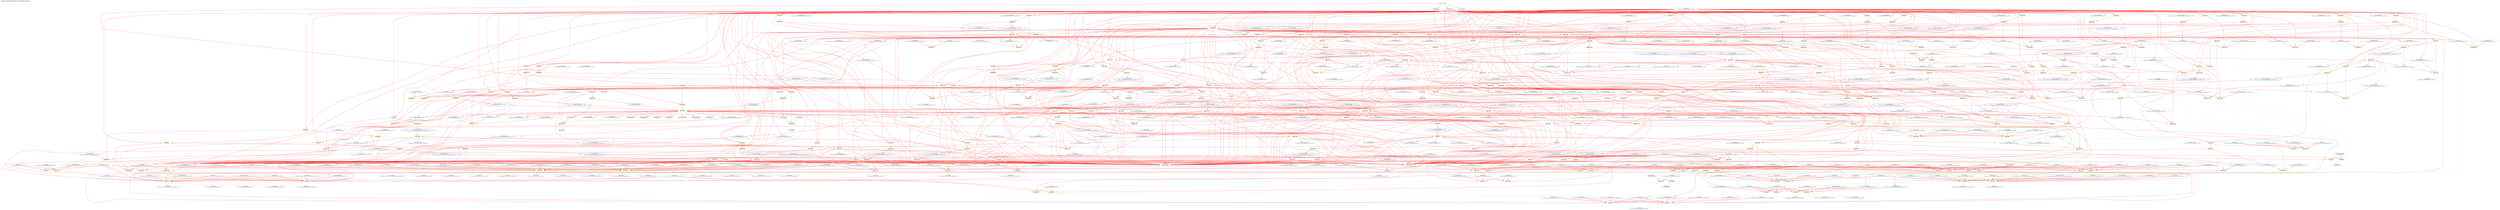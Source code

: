 digraph v3graph {
	graph	[label="MIPS_Bus_obj_dir/MIPS_Bus_TB_059_orderg_order.dot",
		 labelloc=t, labeljust=l,
		 //size="7.5,10",
		 rankdir=TB];
	n0x55e37e3a8050_0	[fontsize=8 label="0x55e37e0cdd00 POST\n TOP->mips_cpu_bus__DOT__internal_clk r1 f3", color=CadetBlue];
	n0x55e37e3a8050_1	[fontsize=8 label="0x55e37e3ae640 POST\n TOP->write r1 f4", color=CadetBlue];
	n0x55e37e3a8050_2	[fontsize=8 label="0x55e37e3b4e80 POST\n TOP->read r1 f4", color=CadetBlue];
	n0x55e37e3a8050_3	[fontsize=8 label="0x55e37e3bd0b0 POST\n TOP->writedata r1 f8", color=CadetBlue];
	n0x55e37e3a8050_4	[fontsize=8 label="0x55e37e3b7970 POST\n TOP->active r1 f8", color=CadetBlue];
	n0x55e37e3a8050_5	[fontsize=8 label="0x55e37e3b5a30 POST\n TOP->byteenable r1 f8", color=CadetBlue];
	n0x55e37e3a8050_6	[fontsize=8 label="0x55e37e3b75d0 POST\n TOP->register_v0 r1 f8", color=CadetBlue];
	n0x55e37e3a8050_7	[fontsize=8 label="0x55e37e3b0450 POST\n TOP->address r1 f12", color=CadetBlue];
	n0x55e37e3a8050_8	[fontsize=8 label="0x55e37e3d8a30 POST\n TOP->mips_cpu_bus__DOT__HALT_writeback r1 f12", color=CadetBlue];
	n0x55e37e3a8050_9	[fontsize=8 label="0x55e37e3d8330 POST\n TOP->mips_cpu_bus__DOT__write_data_memory r1 f12", color=CadetBlue];
	n0x55e37e3a8050_10	[fontsize=8 label="0x55e37e481e10 POST\n TOP->mips_cpu_bus__DOT__alu__DOT__ALU_HI_LO_output r1 f24", color=CadetBlue];
	n0x55e37e3a8050_11	[fontsize=8 label="0x55e37e3d84f0 POST\n TOP->mips_cpu_bus__DOT__j_program_counter_memory r1 f26", color=CadetBlue];
	n0x55e37e3a8050_12	[fontsize=8 label="0x55e37e3d7d10 POST\n TOP->mips_cpu_bus__DOT__j_instruction_memory r1 f26", color=CadetBlue];
	n0x55e37e3a8050_13	[fontsize=8 label="0x55e37e3d7c30 POST\n TOP->mips_cpu_bus__DOT__program_counter_multiplexer_jump_memory r1 f26", color=CadetBlue];
	n0x55e37e3a8050_14	[fontsize=8 label="0x55e37e3d61f0 POST\n TOP->mips_cpu_bus__DOT__ALU_function_execute r1 f40", color=CadetBlue];
	n0x55e37e3a8050_15	[fontsize=8 label="0x55e37e4d80c0 POST\n TOP->mips_cpu_bus__DOT__hazard_unit__DOT__lwstall r1 f48", color=CadetBlue];
	n0x55e37e3a8050_16	[fontsize=8 label="0x55e37e4d8220 POST\n TOP->mips_cpu_bus__DOT__hazard_unit__DOT__branchstall r1 f48", color=CadetBlue];
	n0x55e37e3a8050_17	[fontsize=8 label="0x55e37e3d69d0 POST\n TOP->mips_cpu_bus__DOT__src_A_execute r1 f94", color=CadetBlue];
	n0x55e37e3a8050_18	[fontsize=8 label="0x55e37e479120 POST\n TOP->mips_cpu_bus__DOT__alu_input_mux__DOT__src_mux_input_0 r1 f108", color=CadetBlue];
	n0x55e37e3a8050_19	[fontsize=8 label="0x55e37e3d6c70 POST\n TOP->mips_cpu_bus__DOT__src_B_ALU_execute r1 f108", color=CadetBlue];
	n0x55e37e3a8050_20	[fontsize=8 label="0x55e37e3d6ab0 POST\n TOP->mips_cpu_bus__DOT__src_B_execute r1 f112", color=CadetBlue];
	n0x55e37e3a8050_21	[fontsize=8 label="0x55e37e3d7530 POST\n TOP->mips_cpu_bus__DOT__program_counter_plus_four_execute r1 f112", color=CadetBlue];
	n0x55e37e3a8050_22	[fontsize=8 label="0x55e37e3d7370 POST\n TOP->mips_cpu_bus__DOT__sign_imm_execute r1 f112", color=CadetBlue];
	n0x55e37e3a8050_23	[fontsize=8 label="0x55e37e3d6110 POST\n TOP->mips_cpu_bus__DOT__ALU_src_B_execute r1 f112", color=CadetBlue];
	n0x55e37e3a8050_24	[fontsize=8 label="0x55e37e3d5d90 POST\n TOP->mips_cpu_bus__DOT__register_destination_execute r1 f112", color=CadetBlue];
	n0x55e37e3a8050_25	[fontsize=8 label="0x55e37e3d7290 POST\n TOP->mips_cpu_bus__DOT__Rd_execute r1 f112", color=CadetBlue];
	n0x55e37e3a8050_26	[fontsize=8 label="0x55e37e0cecc0 POST\n TOP->mips_cpu_bus__DOT__equal_decode r1 f120", color=CadetBlue];
	n0x55e37e3a8050_27	[fontsize=8 label="0x55e37e3d9830 POST\n TOP->mips_cpu_bus__DOT__forward_A_execute r1 f202", color=CadetBlue];
	n0x55e37e3a8050_28	[fontsize=8 label="0x55e37e3d70d0 POST\n TOP->mips_cpu_bus__DOT__Rs_execute r1 f206", color=CadetBlue];
	n0x55e37e3a8050_29	[fontsize=8 label="0x55e37e3d9910 POST\n TOP->mips_cpu_bus__DOT__forward_B_execute r1 f238", color=CadetBlue];
	n0x55e37e3a8050_30	[fontsize=8 label="0x55e37e3d8330 PRE\n TOP->mips_cpu_bus__DOT__write_data_memory r1 f249", color=lightblue];
	n0x55e37e3a8050_31	[fontsize=8 label="0x55e37e3d5af0 POST\n TOP->mips_cpu_bus__DOT__comparator_1 r1 f256", color=CadetBlue];
	n0x55e37e3a8050_32	[fontsize=8 label="0x55e37e3d5bd0 POST\n TOP->mips_cpu_bus__DOT__comparator_2 r1 f256", color=CadetBlue];
	n0x55e37e3a8050_33	[fontsize=8 label="0x55e37e40bc30 POST\n TOP->mips_cpu_bus__DOT__control_unit__DOT__op r1 f296", color=CadetBlue];
	n0x55e37e3a8050_34	[fontsize=8 label="0x55e37e40bd10 POST\n TOP->mips_cpu_bus__DOT__control_unit__DOT__rt r1 f296", color=CadetBlue];
	n0x55e37e3a8050_35	[fontsize=8 label="0x55e37e40bdf0 POST\n TOP->mips_cpu_bus__DOT__control_unit__DOT__funct r1 f296", color=CadetBlue];
	n0x55e37e3a8050_36	[fontsize=8 label="0x55e37e0cebe0 POST\n TOP->mips_cpu_bus__DOT__branch_decode r1 f296", color=CadetBlue];
	n0x55e37e3a8050_37	[fontsize=8 label="0x55e37e3d71b0 POST\n TOP->mips_cpu_bus__DOT__Rt_execute r1 f398", color=CadetBlue];
	n0x55e37e3a8050_38	[fontsize=8 label="0x55e37e3d8950 POST\n TOP->mips_cpu_bus__DOT__memory_to_register_writeback r1 f412", color=CadetBlue];
	n0x55e37e3a8050_39	[fontsize=8 label="0x55e37e3d9130 POST\n TOP->mips_cpu_bus__DOT__ALU_output_writeback r1 f412", color=CadetBlue];
	n0x55e37e3a8050_40	[fontsize=8 label="0x55e37e3d6730 POST\n TOP->mips_cpu_bus__DOT__using_HI_LO_execute r1 f444", color=CadetBlue];
	n0x55e37e3a8050_41	[fontsize=8 label="0x55e37e3d7370 PRE\n TOP->mips_cpu_bus__DOT__sign_imm_execute r1 f483", color=lightblue];
	n0x55e37e3a8050_42	[fontsize=8 label="0x55e37e3d61f0 PRE\n TOP->mips_cpu_bus__DOT__ALU_function_execute r1 f583", color=lightblue];
	n0x55e37e3a8050_43	[fontsize=8 label="0x55e37e3d7d10 PRE\n TOP->mips_cpu_bus__DOT__j_instruction_memory r1 f684", color=lightblue];
	n0x55e37e3a8050_44	[fontsize=8 label="0x55e37e3d6110 PRE\n TOP->mips_cpu_bus__DOT__ALU_src_B_execute r1 f727", color=lightblue];
	n0x55e37e3a8050_45	[fontsize=8 label="0x55e37e3d5d90 PRE\n TOP->mips_cpu_bus__DOT__register_destination_execute r1 f727", color=lightblue];
	n0x55e37e3a8050_46	[fontsize=8 label="0x55e37e3d8a30 PRE\n TOP->mips_cpu_bus__DOT__HALT_writeback r1 f736", color=lightblue];
	n0x55e37e3a8050_47	[fontsize=8 label="0x55e37e3d7c30 PRE\n TOP->mips_cpu_bus__DOT__program_counter_multiplexer_jump_memory r1 f828", color=lightblue];
	n0x55e37e3a8050_48	[fontsize=8 label="0x55e37e3d92f0 POST\n TOP->mips_cpu_bus__DOT__read_data_writeback_filtered r1 f838", color=CadetBlue];
	n0x55e37e3a8050_49	[fontsize=8 label="0x55e37e4acc10 POST\n TOP->mips_cpu_bus__DOT__memory_filter__DOT__temp_filtered r1 f838", color=CadetBlue];
	n0x55e37e3a8050_50	[fontsize=8 label="0x55e37e3d9210 POST\n TOP->mips_cpu_bus__DOT__read_data_writeback r1 f842", color=CadetBlue];
	n0x55e37e3a8050_51	[fontsize=8 label="0x55e37e3d8cd0 POST\n TOP->mips_cpu_bus__DOT__src_A_ALU_writeback r1 f842", color=CadetBlue];
	n0x55e37e3a8050_52	[fontsize=8 label="0x55e37e3d8bf0 POST\n TOP->mips_cpu_bus__DOT__byteenable_writeback r1 f842", color=CadetBlue];
	n0x55e37e3a8050_53	[fontsize=8 label="0x55e37e3d8b10 POST\n TOP->mips_cpu_bus__DOT__op_writeback r1 f842", color=CadetBlue];
	n0x55e37e3a8050_54	[fontsize=8 label="0x55e37e3fa980 POST\n TOP->mips_cpu_bus__DOT__register_file__DOT__registers r1 f1058", color=CadetBlue];
	n0x55e37e3a8050_55	[fontsize=8 label="0x55e37e3d7530 PRE\n TOP->mips_cpu_bus__DOT__program_counter_plus_four_execute r1 f1058", color=lightblue];
	n0x55e37e3a8050_56	[fontsize=8 label="0x55e37e3d6730 PRE\n TOP->mips_cpu_bus__DOT__using_HI_LO_execute r1 f1395", color=lightblue];
	n0x55e37e3a8050_57	[fontsize=8 label="0x55e37e3d8bf0 PRE\n TOP->mips_cpu_bus__DOT__byteenable_writeback r1 f1829", color=lightblue];
	n0x55e37e3a8050_58	[fontsize=8 label="0x55e37e3d8950 PRE\n TOP->mips_cpu_bus__DOT__memory_to_register_writeback r1 f1875", color=lightblue];
	n0x55e37e3a8050_59	[fontsize=8 label="0x55e37e3d8cd0 PRE\n TOP->mips_cpu_bus__DOT__src_A_ALU_writeback r1 f2020", color=lightblue];
	n0x55e37e3a8050_60	[fontsize=8 label="0x55e37e3d9130 PRE\n TOP->mips_cpu_bus__DOT__ALU_output_writeback r1 f3398", color=lightblue];
	n0x55e37e3a8050_61	[fontsize=8 label="0x55e37e3d69d0 PRE\n TOP->mips_cpu_bus__DOT__src_A_execute r1 f4053", color=lightblue];
	n0x55e37e3a8050_62	[fontsize=8 label="0x55e37e3d6ab0 PRE\n TOP->mips_cpu_bus__DOT__src_B_execute r1 f4413", color=lightblue];
	n0x55e37e3a8050_63	[fontsize=8 label="0x55e37e0cdd00 PRE\n TOP->mips_cpu_bus__DOT__internal_clk r1 f4813", color=lightblue];
	n0x55e37e3a8050_64	[fontsize=8 label="0x55e37e3ae640 PRE\n TOP->write r1 f4814", color=lightblue];
	n0x55e37e3a8050_65	[fontsize=8 label="0x55e37e3b4e80 PRE\n TOP->read r1 f4814", color=lightblue];
	n0x55e37e3a8050_66	[fontsize=8 label="0x55e37e3d9210 PRE\n TOP->mips_cpu_bus__DOT__read_data_writeback r1 f5652", color=lightblue];
	n0x55e37e3a8050_67	[fontsize=8 label="0x55e37e3d7290 PRE\n TOP->mips_cpu_bus__DOT__Rd_execute r1 f9401", color=lightblue];
	n0x55e37e3a8050_68	[fontsize=8 label="0x55e37e3d70d0 PRE\n TOP->mips_cpu_bus__DOT__Rs_execute r1 f9589", color=lightblue];
	n0x55e37e3a8050_69	[fontsize=8 label="0x55e37e3d71b0 PRE\n TOP->mips_cpu_bus__DOT__Rt_execute r1 f9973", color=lightblue];
	n0x55e37e3a8050_70	[fontsize=8 label="0x55e37e3d84f0 PRE\n TOP->mips_cpu_bus__DOT__j_program_counter_memory r1 f9987", color=lightblue];
	n0x55e37e3a8050_71	[fontsize=8 label="0x55e37e3d8b10 PRE\n TOP->mips_cpu_bus__DOT__op_writeback r1 f11203", color=lightblue];
	n0x55e37e3a8050_72	[fontsize=8 label="0x55e37e7b0230 PORD\n TOP->__Vdlyvval__mips_cpu_bus__DOT__register_file__DOT__registers__v0 r1 f13375", color=NavyBlue];
	n0x55e37e3a8050_73	[fontsize=8 label="0x55e37e7b4a20 PORD\n TOP->__Vdlyvdim0__mips_cpu_bus__DOT__register_file__DOT__registers__v0 r1 f13375", color=NavyBlue];
	n0x55e37e3a8050_74	[fontsize=8 label="0x55e37e0cdd00\n TOP->mips_cpu_bus__DOT__internal_clk r1 f310893\n c4", color=skyblue];
	n75	[fontsize=8 label="*INPUTS* r1 f359797", color=green];
	n0x55e37e3a8050_76	[fontsize=8 label="0x55e37e3a77d0\n TOP->waitrequest r2 f1", color=skyblue];
	n0x55e37e3a8050_77	[fontsize=8 label="0x55e37e3c3150\n TOP->readdata r2 f1", color=skyblue];
	n0x55e37e3a8050_78	[fontsize=8 label="0x55e37e7e6d80\n ACTIVE r2 f2833", color=yellow];
	n0x55e37e3a8050_79	[fontsize=8 label="0x55e37e7ea540\n ACTIVE r2 f3157", color=yellow];
	n0x55e37e3a8050_80	[fontsize=8 label="0x55e37e7e2fe0\n ACTIVE r2 f15496", color=yellow];
	n0x55e37e3a8050_81	[fontsize=8 label="0x55e37e647b50\n ACTIVE r2 f19338", color=yellow];
	n0x55e37e3a8050_82	[fontsize=8 label="0x55e37e3b8fe0\n TOP->clk r2 f44444", color=skyblue];
	n0x55e37e3a8050_83	[fontsize=8 label="0x55e37e3b7230\n TOP->reset r2 f315351", color=skyblue];
	n0x55e37e3a8050_84	[fontsize=8 label="0x55e37e7c8b20\n ACTIVE r3 f221", color=yellow];
	n0x55e37e3a8050_85	[fontsize=8 label="0x55e37e7e3ac0\n ACTIVE r3 f249", color=yellow];
	n0x55e37e3a8050_86	[fontsize=8 label="0x55e37e7b9250\n ACTIVE r3 f251", color=yellow];
	n0x55e37e3a8050_87	[fontsize=8 label="0x55e37e7dfe90\n ACTIVE r3 f263", color=yellow];
	n0x55e37e3a8050_88	[fontsize=8 label="0x55e37e7b9040\n ACTIVE r3 f320", color=yellow];
	n0x55e37e3a8050_89	[fontsize=8 label="0x55e37e7e0ae0\n ACTIVE r3 f425", color=yellow];
	n0x55e37e3a8050_90	[fontsize=8 label="0x55e37e7df240\n ACTIVE r3 f468", color=yellow];
	n0x55e37e3a8050_91	[fontsize=8 label="0x55e37e7e1730\n ACTIVE r3 f479", color=yellow];
	n0x55e37e3a8050_92	[fontsize=8 label="0x55e37e7f6e40\n ACTIVE r3 f517", color=yellow];
	n0x55e37e3a8050_93	[fontsize=8 label="0x55e37e7b2080\n ACTIVE r3 f517", color=yellow];
	n0x55e37e3a8050_94	[fontsize=8 label="0x55e37e7d4780\n ACTIVE r3 f517", color=yellow];
	n0x55e37e3a8050_95	[fontsize=8 label="0x55e37e7f9510\n ACTIVE r3 f517", color=yellow];
	n0x55e37e3a8050_96	[fontsize=8 label="0x55e37e7c7220\n ACTIVE r3 f597", color=yellow];
	n0x55e37e3a8050_97	[fontsize=8 label="0x55e37e7e5570\n ACTIVE r3 f597", color=yellow];
	n0x55e37e3a8050_98	[fontsize=8 label="0x55e37e7c3ee0\n ACTIVE r3 f625", color=yellow];
	n0x55e37e3a8050_99	[fontsize=8 label="0x55e37e7b1510\n ACTIVE r3 f627", color=yellow];
	n0x55e37e3a8050_100	[fontsize=8 label="0x55e37e7fe690\n ACTIVE r3 f646", color=yellow];
	n0x55e37e3a8050_101	[fontsize=8 label="0x55e37e7e5fe0\n ACTIVE r3 f661", color=yellow];
	n0x55e37e3a8050_102	[fontsize=8 label="0x55e37e86b6c0\n ACTIVE r3 f661", color=yellow];
	n0x55e37e3a8050_103	[fontsize=8 label="0x55e37e8019d0\n ACTIVE r3 f661", color=yellow];
	n0x55e37e3a8050_104	[fontsize=8 label="0x55e37e800ce0\n ACTIVE r3 f712", color=yellow];
	n0x55e37e3a8050_105	[fontsize=8 label="0x55e37e7ca420\n ACTIVE r3 f750", color=yellow];
	n0x55e37e3a8050_106	[fontsize=8 label="0x55e37e7edac0\n ACTIVE r3 f824", color=yellow];
	n0x55e37e3a8050_107	[fontsize=8 label="0x55e37e7dd6d0\n ACTIVE r3 f841", color=yellow];
	n0x55e37e3a8050_108	[fontsize=8 label="0x55e37e7b34d0\n ACTIVE r3 f841", color=yellow];
	n0x55e37e3a8050_109	[fontsize=8 label="0x55e37e7fab20\n ACTIVE r3 f856", color=yellow];
	n0x55e37e3a8050_110	[fontsize=8 label="0x55e37e7ee790\n ACTIVE r3 f932", color=yellow];
	n0x55e37e3a8050_111	[fontsize=8 label="0x55e37e7fd9e0\n ACTIVE r3 f934", color=yellow];
	n0x55e37e3a8050_112	[fontsize=8 label="0x55e37e7f7ff0\n ACTIVE r3 f1172", color=yellow];
	n0x55e37e3a8050_113	[fontsize=8 label="0x55e37e7fb7f0\n ACTIVE r3 f1252", color=yellow];
	n0x55e37e3a8050_114	[fontsize=8 label="0x55e37e7ff360\n ACTIVE r3 f1360", color=yellow];
	n0x55e37e3a8050_115	[fontsize=8 label="0x55e37e7cca80\n ACTIVE r3 f1841", color=yellow];
	n0x55e37e3a8050_116	[fontsize=8 label="0x55e37e7f33f0\n ACTIVE r3 f1987", color=yellow];
	n0x55e37e3a8050_117	[fontsize=8 label="0x55e37e7f2720\n ACTIVE r3 f2203", color=yellow];
	n0x55e37e3a8050_118	[fontsize=8 label="0x55e37e7f1a50\n ACTIVE r3 f2289", color=yellow];
	n0x55e37e3a8050_119	[fontsize=8 label="0x55e37e7f9e30\n ACTIVE r3 f2459", color=yellow];
	n0x55e37e3a8050_120	[fontsize=8 label="0x55e37e7f4070\n ACTIVE r3 f2673", color=yellow];
	n0x55e37e3a8050_121	[fontsize=8 label="0x55e37e7f4d20\n ACTIVE r3 f2864", color=yellow];
	n0x55e37e3a8050_122	[fontsize=8 label="0x55e37e800030\n ACTIVE r3 f3239", color=yellow];
	n0x55e37e3a8050_123	[fontsize=8 label="0x55e37e7fc4c0\n ACTIVE r3 f3646", color=yellow];
	n0x55e37e3a8050_124	[fontsize=8 label="0x55e37e7f00b0\n ACTIVE r3 f3812", color=yellow];
	n0x55e37e3a8050_125	[fontsize=8 label="0x55e37e7baaa0\n ACTIVE r3 f4149", color=yellow];
	n0x55e37e3a8050_126	[fontsize=8 label="0x55e37e7bb6f0\n ACTIVE r3 f4527", color=yellow];
	n0x55e37e3a8050_127	[fontsize=8 label="0x55e37e7ef460\n ACTIVE r3 f4688", color=yellow];
	n0x55e37e3a8050_128	[fontsize=8 label="0x55e37e645500\n ACTIVE r3 f4807", color=yellow];
	n0x55e37e3a8050_129	[fontsize=8 label="0x55e37e7e3610\n ACTIVE r3 f4818", color=yellow];
	n0x55e37e3a8050_130	[fontsize=8 label="0x55e37e647e90\n ACTIVE r3 f4819", color=yellow];
	n0x55e37e3a8050_131	[fontsize=8 label="0x55e37e7d62e0\n ACTIVE r3 f4820", color=yellow];
	n0x55e37e3a8050_132	[fontsize=8 label="0x55e37e7e9eb0\n ACTIVE r3 f4820", color=yellow];
	n0x55e37e3a8050_133	[fontsize=8 label="0x55e37e7e9190\n ACTIVE r3 f4899", color=yellow];
	n0x55e37e3a8050_134	[fontsize=8 label="0x55e37e7f0d80\n ACTIVE r3 f5095", color=yellow];
	n0x55e37e3a8050_135	[fontsize=8 label="0x55e37e7cdd30\n ACTIVE r3 f6496", color=yellow];
	n0x55e37e3a8050_136	[fontsize=8 label="0x55e37e7e9670\n ACTIVE r3 f8964", color=yellow];
	n0x55e37e3a8050_137	[fontsize=8 label="0x55e37e7cd670\n ACTIVE r3 f9191\n c4", color=yellow];
	n0x55e37e3a8050_138	[fontsize=8 label="0x55e37e7c7e70\n ACTIVE r3 f9404\n c4", color=yellow];
	n0x55e37e3a8050_139	[fontsize=8 label="0x55e37e7b8ba0\n ACTIVE r3 f9515\n c4", color=yellow];
	n0x55e37e3a8050_140	[fontsize=8 label="0x55e37e7d7250\n ACTIVE r3 f9797\n c4", color=yellow];
	n0x55e37e3a8050_141	[fontsize=8 label="0x55e37e7f8c60\n ACTIVE r3 f9820\n c4", color=yellow];
	n0x55e37e3a8050_142	[fontsize=8 label="0x55e37e7c6600\n ACTIVE r3 f10015\n c4", color=yellow];
	n0x55e37e3a8050_143	[fontsize=8 label="0x55e37e7e4d00\n ACTIVE r3 f10373\n c4", color=yellow];
	n0x55e37e3a8050_144	[fontsize=8 label="0x55e37e7c9770\n ACTIVE r3 f12047\n c4", color=yellow];
	n0x55e37e3a8050_145	[fontsize=8 label="0x55e37e7d00f0\n ASSIGNPRE r3 f14437", color=yellow];
	n0x55e37e3a8050_146	[fontsize=8 label="0x55e37e6448f0\n ACTIVE r3 f124142\n c4", color=yellow];
	n0x55e37e3a8050_147	[fontsize=8 label="0x55e37e7bc3b0\n ASSIGNPRE r4 f245\n c267", color=yellow];
	n0x55e37e3a8050_148	[fontsize=8 label="0x55e37e7dfa60\n ASSIGNPRE r4 f249", color=yellow];
	n0x55e37e3a8050_149	[fontsize=8 label="0x55e37e7d7a70\n ASSIGNPRE r4 f483", color=yellow];
	n0x55e37e3a8050_150	[fontsize=8 label="0x55e37e7e53e0\n ASSIGNPRE r4 f583", color=yellow];
	n0x55e37e3a8050_151	[fontsize=8 label="0x55e37e8008b0\n ASSIGNPRE r4 f684", color=yellow];
	n0x55e37e3a8050_152	[fontsize=8 label="0x55e37e7b24d0\n ASSIGNPRE r4 f727", color=yellow];
	n0x55e37e3a8050_153	[fontsize=8 label="0x55e37e7b3090\n ASSIGNPRE r4 f727", color=yellow];
	n0x55e37e3a8050_154	[fontsize=8 label="0x55e37e7c9ff0\n ASSIGNPRE r4 f736", color=yellow];
	n0x55e37e3a8050_155	[fontsize=8 label="0x55e37e7fa6c0\n ASSIGNPRE r4 f828", color=yellow];
	n0x55e37e3a8050_156	[fontsize=8 label="0x55e37e7f7ba0\n ASSIGNPRE r4 f1058", color=yellow];
	n0x55e37e3a8050_157	[fontsize=8 label="0x55e37e7f7630\n ASSIGNPRE r4 f1395", color=yellow];
	n0x55e37e3a8050_158	[fontsize=8 label="0x55e37e7f3c40\n ASSIGNPRE r4 f1829", color=yellow];
	n0x55e37e3a8050_159	[fontsize=8 label="0x55e37e7f1610\n ASSIGNPRE r4 f1875", color=yellow];
	n0x55e37e3a8050_160	[fontsize=8 label="0x55e37e7f48f0\n ASSIGNPRE r4 f2020", color=yellow];
	n0x55e37e3a8050_161	[fontsize=8 label="0x55e37e7efcb0\n ASSIGNPRE r4 f3398", color=yellow];
	n0x55e37e3a8050_162	[fontsize=8 label="0x55e37e7ba670\n ASSIGNPRE r4 f4053", color=yellow];
	n0x55e37e3a8050_163	[fontsize=8 label="0x55e37e7bb2c0\n ASSIGNPRE r4 f4413", color=yellow];
	n0x55e37e3a8050_164	[fontsize=8 label="0x55e37e7e7ec0\n ASSIGNPRE r4 f4813", color=yellow];
	n0x55e37e3a8050_165	[fontsize=8 label="0x55e37e7d84f0\n ASSIGNPRE r4 f4813\n c4", color=yellow];
	n0x55e37e3a8050_166	[fontsize=8 label="0x55e37e7d82a0\n ASSIGNPRE r4 f4814", color=yellow];
	n0x55e37e3a8050_167	[fontsize=8 label="0x55e37e7d13a0\n ASSIGNPRE r4 f4814", color=yellow];
	n0x55e37e3a8050_168	[fontsize=8 label="0x55e37e7ad750\n ASSIGNPRE r4 f4853\n c4", color=yellow];
	n0x55e37e3a8050_169	[fontsize=8 label="0x55e37e7d5d80\n ASSIGNPRE r4 f5652", color=yellow];
	n0x55e37e3a8050_170	[fontsize=8 label="0x55e37e7b8ae0\n ASSIGNPRE r4 f9401\n c4", color=yellow];
	n0x55e37e3a8050_171	[fontsize=8 label="0x55e37e7b0110\n ASSIGNPRE r4 f9589\n c4", color=yellow];
	n0x55e37e3a8050_172	[fontsize=8 label="0x55e37e7fd570\n ASSIGNPRE r4 f9973\n c4", color=yellow];
	n0x55e37e3a8050_173	[fontsize=8 label="0x55e37e7c61c0\n ASSIGNPRE r4 f9987\n c4", color=yellow];
	n0x55e37e3a8050_174	[fontsize=8 label="0x55e37e7c9350\n ASSIGNPRE r4 f11203\n c4", color=yellow];
	n0x55e37e3a8050_175	[fontsize=8 label="0x55e37e7af930 PORD\n TOP->__Vdlyvset__mips_cpu_bus__DOT__register_file__DOT__registers__v0 r4 f13376", color=NavyBlue];
	n0x55e37e3a8050_176	[fontsize=8 label="0x55e37e7df690 PORD\n TOP->__Vdly__mips_cpu_bus__DOT__write_data_memory r5 f233", color=NavyBlue];
	n0x55e37e3a8050_177	[fontsize=8 label="0x55e37e7b1430 PORD\n TOP->__Vdly__mips_cpu_bus__DOT__HALT_fetch r5 f238\n c267", color=NavyBlue];
	n0x55e37e3a8050_178	[fontsize=8 label="0x55e37e7d76a0 PORD\n TOP->__Vdly__mips_cpu_bus__DOT__sign_imm_execute r5 f367", color=NavyBlue];
	n0x55e37e3a8050_179	[fontsize=8 label="0x55e37e7e5090 PORD\n TOP->__Vdly__mips_cpu_bus__DOT__ALU_function_execute r5 f539", color=NavyBlue];
	n0x55e37e3a8050_180	[fontsize=8 label="0x55e37e7b2cb0 PORD\n TOP->__Vdly__mips_cpu_bus__DOT__register_destination_execute r5 f611", color=NavyBlue];
	n0x55e37e3a8050_181	[fontsize=8 label="0x55e37e7dcf90 PORD\n TOP->__Vdly__mips_cpu_bus__DOT__ALU_src_B_execute r5 f611", color=NavyBlue];
	n0x55e37e3a8050_182	[fontsize=8 label="0x55e37e8004e0 PORD\n TOP->__Vdly__mips_cpu_bus__DOT__j_instruction_memory r5 f654", color=NavyBlue];
	n0x55e37e3a8050_183	[fontsize=8 label="0x55e37e7c9c20 PORD\n TOP->__Vdly__mips_cpu_bus__DOT__HALT_writeback r5 f720", color=NavyBlue];
	n0x55e37e3a8050_184	[fontsize=8 label="0x55e37e7fa2b0 PORD\n TOP->__Vdly__mips_cpu_bus__DOT__program_counter_multiplexer_jump_memory r5 f798", color=NavyBlue];
	n0x55e37e3a8050_185	[fontsize=8 label="0x55e37e7cda00 PORD\n TOP->__Vdly__mips_cpu_bus__DOT__program_counter_plus_four_execute r5 f942", color=NavyBlue];
	n0x55e37e3a8050_186	[fontsize=8 label="0x55e37e7f7290 PORD\n TOP->__Vdly__mips_cpu_bus__DOT__using_HI_LO_execute r5 f947", color=NavyBlue];
	n0x55e37e3a8050_187	[fontsize=8 label="0x55e37e7f38a0 PORD\n TOP->__Vdly__mips_cpu_bus__DOT__byteenable_writeback r5 f983", color=NavyBlue];
	n0x55e37e3a8050_188	[fontsize=8 label="0x55e37e7f4520 PORD\n TOP->__Vdly__mips_cpu_bus__DOT__src_A_ALU_writeback r5 f1174", color=NavyBlue];
	n0x55e37e3a8050_189	[fontsize=8 label="0x55e37e7f1230 PORD\n TOP->__Vdly__mips_cpu_bus__DOT__memory_to_register_writeback r5 f1459", color=NavyBlue];
	n0x55e37e3a8050_190	[fontsize=8 label="0x55e37e7ef910 PORD\n TOP->__Vdly__mips_cpu_bus__DOT__ALU_output_writeback r5 f2982", color=NavyBlue];
	n0x55e37e3a8050_191	[fontsize=8 label="0x55e37e7ba2a0 PORD\n TOP->__Vdly__mips_cpu_bus__DOT__src_A_execute r5 f3955", color=NavyBlue];
	n0x55e37e3a8050_192	[fontsize=8 label="0x55e37e7baef0 PORD\n TOP->__Vdly__mips_cpu_bus__DOT__src_B_execute r5 f4297", color=NavyBlue];
	n0x55e37e3a8050_193	[fontsize=8 label="0x55e37e7ac2d0 PORD\n TOP->__Vdly__mips_cpu_bus__DOT__STALL r5 f4806\n c4", color=NavyBlue];
	n0x55e37e3a8050_194	[fontsize=8 label="0x55e37e7ac710 PORD\n TOP->__Vdly__mips_cpu_bus__DOT__data_read_write r5 f4806\n c4", color=NavyBlue];
	n0x55e37e3a8050_195	[fontsize=8 label="0x55e37e7d12c0 PORD\n TOP->__Vdly__read r5 f4806", color=NavyBlue];
	n0x55e37e3a8050_196	[fontsize=8 label="0x55e37e7e7de0 PORD\n TOP->__Vdly__mips_cpu_bus__DOT__internal_clk r5 f4806", color=NavyBlue];
	n0x55e37e3a8050_197	[fontsize=8 label="0x55e37e7d6200 PORD\n TOP->__Vdly__write r5 f4806", color=NavyBlue];
	n0x55e37e3a8050_198	[fontsize=8 label="0x55e37e7cdc50 PORD\n TOP->__Vdly__mips_cpu_bus__DOT__read_data_writeback r5 f4806", color=NavyBlue];
	n0x55e37e3a8050_199	[fontsize=8 label="0x55e37e7b8730 PORD\n TOP->__Vdly__mips_cpu_bus__DOT__Rd_execute r5 f9285\n c4", color=NavyBlue];
	n0x55e37e3a8050_200	[fontsize=8 label="0x55e37e7ddaf0 PORD\n TOP->__Vdly__mips_cpu_bus__DOT__Rs_execute r5 f9379\n c4", color=NavyBlue];
	n0x55e37e3a8050_201	[fontsize=8 label="0x55e37e7fd1c0 PORD\n TOP->__Vdly__mips_cpu_bus__DOT__Rt_execute r5 f9571\n c4", color=NavyBlue];
	n0x55e37e3a8050_202	[fontsize=8 label="0x55e37e7c5de0 PORD\n TOP->__Vdly__mips_cpu_bus__DOT__j_program_counter_memory r5 f9957\n c4", color=NavyBlue];
	n0x55e37e3a8050_203	[fontsize=8 label="0x55e37e7c8fa0 PORD\n TOP->__Vdly__mips_cpu_bus__DOT__op_writeback r5 f10357\n c4", color=NavyBlue];
	n0x55e37e3a8050_204	[fontsize=8 label="0x55e37e705080\n ALWAYS r5 f13375", color=yellow];
	n0x55e37e3a8050_205	[fontsize=8 label="0x55e37e3d8e90 PRE\n TOP->mips_cpu_bus__DOT__result_writeback r6 f1", color=lightblue];
	n0x55e37e3a8050_206	[fontsize=8 label="0x55e37e7251b0\n ALWAYS r6 f232", color=yellow];
	n0x55e37e3a8050_207	[fontsize=8 label="0x55e37e7119a0\n ALWAYS r6 f366", color=yellow];
	n0x55e37e3a8050_208	[fontsize=8 label="0x55e37e3d8e90 POST\n TOP->mips_cpu_bus__DOT__result_writeback r6 f409", color=CadetBlue];
	n0x55e37e3a8050_209	[fontsize=8 label="0x55e37e3d86b0 POST\n TOP->mips_cpu_bus__DOT__register_write_writeback r6 f445", color=CadetBlue];
	n0x55e37e3a8050_210	[fontsize=8 label="0x55e37e3d8db0 POST\n TOP->mips_cpu_bus__DOT__write_register_writeback r6 f445", color=CadetBlue];
	n0x55e37e3a8050_211	[fontsize=8 label="0x55e37e712960\n ALWAYS r6 f538", color=yellow];
	n0x55e37e3a8050_212	[fontsize=8 label="0x55e37e7124e0\n ALWAYS r6 f610", color=yellow];
	n0x55e37e3a8050_213	[fontsize=8 label="0x55e37e711ca0\n ALWAYS r6 f610", color=yellow];
	n0x55e37e3a8050_214	[fontsize=8 label="0x55e37e723ea0\n ALWAYS r6 f653", color=yellow];
	n0x55e37e3a8050_215	[fontsize=8 label="0x55e37e730e70\n ALWAYS r6 f719", color=yellow];
	n0x55e37e3a8050_216	[fontsize=8 label="0x55e37e724970\n ALWAYS r6 f797", color=yellow];
	n0x55e37e3a8050_217	[fontsize=8 label="0x55e37e711140\n ALWAYS r6 f941", color=yellow];
	n0x55e37e3a8050_218	[fontsize=8 label="0x55e37e711490\n ALWAYS r6 f946", color=yellow];
	n0x55e37e3a8050_219	[fontsize=8 label="0x55e37e72ff20\n ALWAYS r6 f982", color=yellow];
	n0x55e37e3a8050_220	[fontsize=8 label="0x55e37e7b0230\n TOP->__Vdlyvval__mips_cpu_bus__DOT__register_file__DOT__registers__v0 r6 f1059", color=skyblue];
	n0x55e37e3a8050_221	[fontsize=8 label="0x55e37e7b4a20\n TOP->__Vdlyvdim0__mips_cpu_bus__DOT__register_file__DOT__registers__v0 r6 f1059", color=skyblue];
	n0x55e37e3a8050_222	[fontsize=8 label="0x55e37e7af930\n TOP->__Vdlyvset__mips_cpu_bus__DOT__register_file__DOT__registers__v0 r6 f1060", color=skyblue];
	n0x55e37e3a8050_223	[fontsize=8 label="0x55e37e724af0\n ALWAYS r6 f1173", color=yellow];
	n0x55e37e3a8050_224	[fontsize=8 label="0x55e37e7303a0\n ALWAYS r6 f1458", color=yellow];
	n0x55e37e3a8050_225	[fontsize=8 label="0x55e37e7306f0\n ALWAYS r6 f2981", color=yellow];
	n0x55e37e3a8050_226	[fontsize=8 label="0x55e37e710e40\n ALWAYS r6 f3954", color=yellow];
	n0x55e37e3a8050_227	[fontsize=8 label="0x55e37e3d8db0 PRE\n TOP->mips_cpu_bus__DOT__write_register_writeback r6 f4243", color=lightblue];
	n0x55e37e3a8050_228	[fontsize=8 label="0x55e37e710cc0\n ALWAYS r6 f4296", color=yellow];
	n0x55e37e3a8050_229	[fontsize=8 label="0x55e37e3d86b0 PRE\n TOP->mips_cpu_bus__DOT__register_write_writeback r6 f4650", color=lightblue];
	n0x55e37e3a8050_230	[fontsize=8 label="0x55e37e712c60\n ALWAYS r6 f9284\n c4", color=yellow];
	n0x55e37e3a8050_231	[fontsize=8 label="0x55e37e711b20\n ALWAYS r6 f9378\n c4", color=yellow];
	n0x55e37e3a8050_232	[fontsize=8 label="0x55e37e712ae0\n ALWAYS r6 f9570\n c4", color=yellow];
	n0x55e37e3a8050_233	[fontsize=8 label="0x55e37e723d20\n ALWAYS r6 f9956\n c4", color=yellow];
	n0x55e37e3a8050_234	[fontsize=8 label="0x55e37e7310b0\n ALWAYS r6 f10356\n c4", color=yellow];
	n0x55e37e3a8050_235	[fontsize=8 label="0x55e37e0cede0 PRE\n TOP->mips_cpu_bus__DOT__ALU_function_decode r7 f1", color=lightblue];
	n0x55e37e3a8050_236	[fontsize=8 label="0x55e37e0ceac0 PRE\n TOP->mips_cpu_bus__DOT__register_destination_decode r7 f1", color=lightblue];
	n0x55e37e3a8050_237	[fontsize=8 label="0x55e37e0ce9a0 PRE\n TOP->mips_cpu_bus__DOT__ALU_src_B_decode r7 f1", color=lightblue];
	n0x55e37e3a8050_238	[fontsize=8 label="0x55e37e3d5a10 PRE\n TOP->mips_cpu_bus__DOT__sign_imm_decode r7 f1", color=lightblue];
	n0x55e37e3a8050_239	[fontsize=8 label="0x55e37e3d5690 PRE\n TOP->mips_cpu_bus__DOT__register_file_output_A_decode r7 f1", color=lightblue];
	n0x55e37e3a8050_240	[fontsize=8 label="0x55e37e3d5770 PRE\n TOP->mips_cpu_bus__DOT__register_file_output_B_decode r7 f1", color=lightblue];
	n0x55e37e3a8050_241	[fontsize=8 label="0x55e37e3d6d50 PRE\n TOP->mips_cpu_bus__DOT__write_data_execute r7 f1", color=lightblue];
	n0x55e37e3a8050_242	[fontsize=8 label="0x55e37e3d7fb0 PRE\n TOP->mips_cpu_bus__DOT__byteenable_memory r7 f1", color=lightblue];
	n0x55e37e3a8050_243	[fontsize=8 label="0x55e37e0cf020 PRE\n TOP->mips_cpu_bus__DOT__using_HI_LO_decode r7 f3", color=lightblue];
	n0x55e37e3a8050_244	[fontsize=8 label="0x55e37e3fab40 POST\n TOP->mips_cpu_bus__DOT__register_file__DOT__LO_reg r7 f5", color=CadetBlue];
	n0x55e37e3a8050_245	[fontsize=8 label="0x55e37e3faa60 POST\n TOP->mips_cpu_bus__DOT__register_file__DOT__HI_reg r7 f5", color=CadetBlue];
	n0x55e37e3a8050_246	[fontsize=8 label="0x55e37e3d6650 POST\n TOP->mips_cpu_bus__DOT__j_instruction_execute r7 f5", color=CadetBlue];
	n0x55e37e3a8050_247	[fontsize=8 label="0x55e37e3d7610 POST\n TOP->mips_cpu_bus__DOT__j_program_counter_execute r7 f5", color=CadetBlue];
	n0x55e37e3a8050_248	[fontsize=8 label="0x55e37e3d7df0 POST\n TOP->mips_cpu_bus__DOT__HALT_memory r7 f5", color=CadetBlue];
	n0x55e37e3a8050_249	[fontsize=8 label="0x55e37e3d85d0 POST\n TOP->mips_cpu_bus__DOT__src_A_ALU_memory r7 f5", color=CadetBlue];
	n0x55e37e3a8050_250	[fontsize=8 label="0x55e37e7df690\n TOP->__Vdly__mips_cpu_bus__DOT__write_data_memory r7 f14", color=skyblue];
	n0x55e37e3a8050_251	[fontsize=8 label="0x55e37e7c9c20\n TOP->__Vdly__mips_cpu_bus__DOT__HALT_writeback r7 f14", color=skyblue];
	n0x55e37e3a8050_252	[fontsize=8 label="0x55e37e7fa2b0\n TOP->__Vdly__mips_cpu_bus__DOT__program_counter_multiplexer_jump_memory r7 f28", color=skyblue];
	n0x55e37e3a8050_253	[fontsize=8 label="0x55e37e8004e0\n TOP->__Vdly__mips_cpu_bus__DOT__j_instruction_memory r7 f28", color=skyblue];
	n0x55e37e3a8050_254	[fontsize=8 label="0x55e37e7c5de0\n TOP->__Vdly__mips_cpu_bus__DOT__j_program_counter_memory r7 f28", color=skyblue];
	n0x55e37e3a8050_255	[fontsize=8 label="0x55e37e3d7fb0 POST\n TOP->mips_cpu_bus__DOT__byteenable_memory r7 f29", color=CadetBlue];
	n0x55e37e3a8050_256	[fontsize=8 label="0x55e37e3d7ed0 POST\n TOP->mips_cpu_bus__DOT__op_memory r7 f33", color=CadetBlue];
	n0x55e37e3a8050_257	[fontsize=8 label="0x55e37e7e5090\n TOP->__Vdly__mips_cpu_bus__DOT__ALU_function_execute r7 f42", color=skyblue];
	n0x55e37e3a8050_258	[fontsize=8 label="0x55e37e3d5a10 POST\n TOP->mips_cpu_bus__DOT__sign_imm_decode r7 f53", color=CadetBlue];
	n0x55e37e3a8050_259	[fontsize=8 label="0x55e37e3d6570 POST\n TOP->mips_cpu_bus__DOT__program_counter_multiplexer_jump_execute r7 f53", color=CadetBlue];
	n0x55e37e3a8050_260	[fontsize=8 label="0x55e37e7ba2a0\n TOP->__Vdly__mips_cpu_bus__DOT__src_A_execute r7 f96", color=skyblue];
	n0x55e37e3a8050_261	[fontsize=8 label="0x55e37e3d6d50 POST\n TOP->mips_cpu_bus__DOT__write_data_execute r7 f109", color=CadetBlue];
	n0x55e37e3a8050_262	[fontsize=8 label="0x55e37e7b8730\n TOP->__Vdly__mips_cpu_bus__DOT__Rd_execute r7 f114", color=skyblue];
	n0x55e37e3a8050_263	[fontsize=8 label="0x55e37e7b2cb0\n TOP->__Vdly__mips_cpu_bus__DOT__register_destination_execute r7 f114", color=skyblue];
	n0x55e37e3a8050_264	[fontsize=8 label="0x55e37e7dcf90\n TOP->__Vdly__mips_cpu_bus__DOT__ALU_src_B_execute r7 f114", color=skyblue];
	n0x55e37e3a8050_265	[fontsize=8 label="0x55e37e7d76a0\n TOP->__Vdly__mips_cpu_bus__DOT__sign_imm_execute r7 f114", color=skyblue];
	n0x55e37e3a8050_266	[fontsize=8 label="0x55e37e7cda00\n TOP->__Vdly__mips_cpu_bus__DOT__program_counter_plus_four_execute r7 f114", color=skyblue];
	n0x55e37e3a8050_267	[fontsize=8 label="0x55e37e7baef0\n TOP->__Vdly__mips_cpu_bus__DOT__src_B_execute r7 f114", color=skyblue];
	n0x55e37e3a8050_268	[fontsize=8 label="0x55e37e7ddaf0\n TOP->__Vdly__mips_cpu_bus__DOT__Rs_execute r7 f208", color=skyblue];
	n0x55e37e3a8050_269	[fontsize=8 label="0x55e37e3d85d0 PRE\n TOP->mips_cpu_bus__DOT__src_A_ALU_memory r7 f216", color=lightblue];
	n0x55e37e3a8050_270	[fontsize=8 label="0x55e37e0ce9a0 POST\n TOP->mips_cpu_bus__DOT__ALU_src_B_decode r7 f297", color=CadetBlue];
	n0x55e37e3a8050_271	[fontsize=8 label="0x55e37e0ceac0 POST\n TOP->mips_cpu_bus__DOT__register_destination_decode r7 f297", color=CadetBlue];
	n0x55e37e3a8050_272	[fontsize=8 label="0x55e37e0cede0 POST\n TOP->mips_cpu_bus__DOT__ALU_function_decode r7 f297", color=CadetBlue];
	n0x55e37e3a8050_273	[fontsize=8 label="0x55e37e0cf020 POST\n TOP->mips_cpu_bus__DOT__using_HI_LO_decode r7 f299", color=CadetBlue];
	n0x55e37e3a8050_274	[fontsize=8 label="0x55e37e7fd1c0\n TOP->__Vdly__mips_cpu_bus__DOT__Rt_execute r7 f400", color=skyblue];
	n0x55e37e3a8050_275	[fontsize=8 label="0x55e37e7ef910\n TOP->__Vdly__mips_cpu_bus__DOT__ALU_output_writeback r7 f414", color=skyblue];
	n0x55e37e3a8050_276	[fontsize=8 label="0x55e37e7f1230\n TOP->__Vdly__mips_cpu_bus__DOT__memory_to_register_writeback r7 f414", color=skyblue];
	n0x55e37e3a8050_277	[fontsize=8 label="0x55e37e7f7290\n TOP->__Vdly__mips_cpu_bus__DOT__using_HI_LO_execute r7 f446", color=skyblue];
	n0x55e37e3a8050_278	[fontsize=8 label="0x55e37e3d6650 PRE\n TOP->mips_cpu_bus__DOT__j_instruction_execute r7 f512", color=lightblue];
	n0x55e37e3a8050_279	[fontsize=8 label="0x55e37e3d5690 POST\n TOP->mips_cpu_bus__DOT__register_file_output_A_decode r7 f523", color=CadetBlue];
	n0x55e37e3a8050_280	[fontsize=8 label="0x55e37e3d5770 POST\n TOP->mips_cpu_bus__DOT__register_file_output_B_decode r7 f523", color=CadetBlue];
	n0x55e37e3a8050_281	[fontsize=8 label="0x55e37e3d7df0 PRE\n TOP->mips_cpu_bus__DOT__HALT_memory r7 f592", color=lightblue];
	n0x55e37e3a8050_282	[fontsize=8 label="0x55e37e3d6570 PRE\n TOP->mips_cpu_bus__DOT__program_counter_multiplexer_jump_execute r7 f608", color=lightblue];
	n0x55e37e3a8050_283	[fontsize=8 label="0x55e37e3d8090 POST\n TOP->mips_cpu_bus__DOT__ALU_output_memory r7 f777", color=CadetBlue];
	n0x55e37e3a8050_284	[fontsize=8 label="0x55e37e7c8fa0\n TOP->__Vdly__mips_cpu_bus__DOT__op_writeback r7 f844", color=skyblue];
	n0x55e37e3a8050_285	[fontsize=8 label="0x55e37e7f38a0\n TOP->__Vdly__mips_cpu_bus__DOT__byteenable_writeback r7 f844", color=skyblue];
	n0x55e37e3a8050_286	[fontsize=8 label="0x55e37e7f4520\n TOP->__Vdly__mips_cpu_bus__DOT__src_A_ALU_writeback r7 f844", color=skyblue];
	n0x55e37e3a8050_287	[fontsize=8 label="0x55e37e7cc7f0\n ALWAYSPOST r7 f1058", color=yellow];
	n0x55e37e3a8050_288	[fontsize=8 label="0x55e37e3d8090 PRE\n TOP->mips_cpu_bus__DOT__ALU_output_memory r7 f1682", color=lightblue];
	n0x55e37e3a8050_289	[fontsize=8 label="0x55e37e3fab40 PRE\n TOP->mips_cpu_bus__DOT__register_file__DOT__LO_reg r7 f2829", color=lightblue];
	n0x55e37e3a8050_290	[fontsize=8 label="0x55e37e3faa60 PRE\n TOP->mips_cpu_bus__DOT__register_file__DOT__HI_reg r7 f3153", color=lightblue];
	n0x55e37e3a8050_291	[fontsize=8 label="0x55e37e7ef020\n ASSIGNPRE r7 f4242", color=yellow];
	n0x55e37e3a8050_292	[fontsize=8 label="0x55e37e7f0940\n ASSIGNPRE r7 f4649", color=yellow];
	n0x55e37e3a8050_293	[fontsize=8 label="0x55e37e3d7ed0 PRE\n TOP->mips_cpu_bus__DOT__op_memory r7 f9371\n c4", color=lightblue];
	n0x55e37e3a8050_294	[fontsize=8 label="0x55e37e3d7610 PRE\n TOP->mips_cpu_bus__DOT__j_program_counter_execute r7 f9815\n c4", color=lightblue];
	n0x55e37e3a8050_295	[fontsize=8 label="0x55e37e7ca360\n ASSIGNPOST r8 f12", color=yellow];
	n0x55e37e3a8050_296	[fontsize=8 label="0x55e37e7dfdd0\n ASSIGNPOST r8 f12", color=yellow];
	n0x55e37e3a8050_297	[fontsize=8 label="0x55e37e7c6540\n ASSIGNPOST r8 f26", color=yellow];
	n0x55e37e3a8050_298	[fontsize=8 label="0x55e37e800c20\n ASSIGNPOST r8 f26", color=yellow];
	n0x55e37e3a8050_299	[fontsize=8 label="0x55e37e7faa60\n ASSIGNPOST r8 f26", color=yellow];
	n0x55e37e3a8050_300	[fontsize=8 label="0x55e37e7c3e20\n ASSIGNPOST r8 f40", color=yellow];
	n0x55e37e3a8050_301	[fontsize=8 label="0x55e37e7ba9e0\n ASSIGNPOST r8 f94", color=yellow];
	n0x55e37e3a8050_302	[fontsize=8 label="0x55e37e7bb630\n ASSIGNPOST r8 f112", color=yellow];
	n0x55e37e3a8050_303	[fontsize=8 label="0x55e37e7f7f30\n ASSIGNPOST r8 f112", color=yellow];
	n0x55e37e3a8050_304	[fontsize=8 label="0x55e37e7d7de0\n ASSIGNPOST r8 f112", color=yellow];
	n0x55e37e3a8050_305	[fontsize=8 label="0x55e37e7dd610\n ASSIGNPOST r8 f112", color=yellow];
	n0x55e37e3a8050_306	[fontsize=8 label="0x55e37e7b3410\n ASSIGNPOST r8 f112", color=yellow];
	n0x55e37e3a8050_307	[fontsize=8 label="0x55e37e86aaa0\n ASSIGNPOST r8 f112", color=yellow];
	n0x55e37e3a8050_308	[fontsize=8 label="0x55e37e7d7190\n ASSIGNPOST r8 f206", color=yellow];
	n0x55e37e3a8050_309	[fontsize=8 label="0x55e37e7c86f0\n ASSIGNPRE r8 f215", color=yellow];
	n0x55e37e3a8050_310	[fontsize=8 label="0x55e37e7fd8d0\n ASSIGNPOST r8 f398", color=yellow];
	n0x55e37e3a8050_311	[fontsize=8 label="0x55e37e7f1990\n ASSIGNPOST r8 f412", color=yellow];
	n0x55e37e3a8050_312	[fontsize=8 label="0x55e37e7efff0\n ASSIGNPOST r8 f412", color=yellow];
	n0x55e37e3a8050_313	[fontsize=8 label="0x55e37e7afed0\n ASSIGNPOST r8 f444", color=yellow];
	n0x55e37e3a8050_314	[fontsize=8 label="0x55e37e7f6a00\n ASSIGNPRE r8 f511", color=yellow];
	n0x55e37e3a8050_315	[fontsize=8 label="0x55e37e7c6e00\n ASSIGNPRE r8 f591", color=yellow];
	n0x55e37e3a8050_316	[fontsize=8 label="0x55e37e7e5c20\n ASSIGNPRE r8 f607", color=yellow];
	n0x55e37e3a8050_317	[fontsize=8 label="0x55e37e7f4c60\n ASSIGNPOST r8 f842", color=yellow];
	n0x55e37e3a8050_318	[fontsize=8 label="0x55e37e7f3fb0\n ASSIGNPOST r8 f842", color=yellow];
	n0x55e37e3a8050_319	[fontsize=8 label="0x55e37e7c96b0\n ASSIGNPOST r8 f842", color=yellow];
	n0x55e37e3a8050_320	[fontsize=8 label="0x55e37e3fa980\n TOP->mips_cpu_bus__DOT__register_file__DOT__registers r8 f1053", color=skyblue];
	n0x55e37e3a8050_321	[fontsize=8 label="0x55e37e7e1f50\n ASSIGNPRE r8 f1681", color=yellow];
	n0x55e37e3a8050_322	[fontsize=8 label="0x55e37e7d94d0\n ASSIGNPRE r8 f2828", color=yellow];
	n0x55e37e3a8050_323	[fontsize=8 label="0x55e37e86a6b0\n ASSIGNPRE r8 f3152", color=yellow];
	n0x55e37e3a8050_324	[fontsize=8 label="0x55e37e7eec40 PORD\n TOP->__Vdly__mips_cpu_bus__DOT__write_register_writeback r8 f3794", color=NavyBlue];
	n0x55e37e3a8050_325	[fontsize=8 label="0x55e37e7f0560 PORD\n TOP->__Vdly__mips_cpu_bus__DOT__register_write_writeback r8 f4201", color=NavyBlue];
	n0x55e37e3a8050_326	[fontsize=8 label="0x55e37e7c7a50\n ASSIGNPRE r8 f9370\n c4", color=yellow];
	n0x55e37e3a8050_327	[fontsize=8 label="0x55e37e7f8820\n ASSIGNPRE r8 f9814\n c4", color=yellow];
	n0x55e37e3a8050_328	[fontsize=8 label="0x55e37e3fbbe0\n ASSIGNW r9 f4", color=yellow];
	n0x55e37e3a8050_329	[fontsize=8 label="0x55e37e857260\n ASSIGNW r9 f4", color=yellow];
	n0x55e37e3a8050_330	[fontsize=8 label="0x55e37e3d8330\n TOP->mips_cpu_bus__DOT__write_data_memory r9 f9", color=skyblue];
	n0x55e37e3a8050_331	[fontsize=8 label="0x55e37e3d8a30\n TOP->mips_cpu_bus__DOT__HALT_writeback r9 f9", color=skyblue];
	n0x55e37e3a8050_332	[fontsize=8 label="0x55e37e3d7c30\n TOP->mips_cpu_bus__DOT__program_counter_multiplexer_jump_memory r9 f23", color=skyblue];
	n0x55e37e3a8050_333	[fontsize=8 label="0x55e37e3d7d10\n TOP->mips_cpu_bus__DOT__j_instruction_memory r9 f23", color=skyblue];
	n0x55e37e3a8050_334	[fontsize=8 label="0x55e37e3d84f0\n TOP->mips_cpu_bus__DOT__j_program_counter_memory r9 f23", color=skyblue];
	n0x55e37e3a8050_335	[fontsize=8 label="0x55e37e3d61f0\n TOP->mips_cpu_bus__DOT__ALU_function_execute r9 f37", color=skyblue];
	n0x55e37e3a8050_336	[fontsize=8 label="0x55e37e3d69d0\n TOP->mips_cpu_bus__DOT__src_A_execute r9 f91", color=skyblue];
	n0x55e37e3a8050_337	[fontsize=8 label="0x55e37e3d5d90\n TOP->mips_cpu_bus__DOT__register_destination_execute r9 f109", color=skyblue];
	n0x55e37e3a8050_338	[fontsize=8 label="0x55e37e3d7290\n TOP->mips_cpu_bus__DOT__Rd_execute r9 f109", color=skyblue];
	n0x55e37e3a8050_339	[fontsize=8 label="0x55e37e3d6ab0\n TOP->mips_cpu_bus__DOT__src_B_execute r9 f109", color=skyblue];
	n0x55e37e3a8050_340	[fontsize=8 label="0x55e37e3d6110\n TOP->mips_cpu_bus__DOT__ALU_src_B_execute r9 f109", color=skyblue];
	n0x55e37e3a8050_341	[fontsize=8 label="0x55e37e3d7370\n TOP->mips_cpu_bus__DOT__sign_imm_execute r9 f109", color=skyblue];
	n0x55e37e3a8050_342	[fontsize=8 label="0x55e37e3d7530\n TOP->mips_cpu_bus__DOT__program_counter_plus_four_execute r9 f109", color=skyblue];
	n0x55e37e3a8050_343	[fontsize=8 label="0x55e37e3d70d0\n TOP->mips_cpu_bus__DOT__Rs_execute r9 f203", color=skyblue];
	n0x55e37e3a8050_344	[fontsize=8 label="0x55e37e7c8320 PORD\n TOP->__Vdly__mips_cpu_bus__DOT__src_A_ALU_memory r9 f207", color=NavyBlue];
	n0x55e37e3a8050_345	[fontsize=8 label="0x55e37e3d71b0\n TOP->mips_cpu_bus__DOT__Rt_execute r9 f395", color=skyblue];
	n0x55e37e3a8050_346	[fontsize=8 label="0x55e37e3d8950\n TOP->mips_cpu_bus__DOT__memory_to_register_writeback r9 f409", color=skyblue];
	n0x55e37e3a8050_347	[fontsize=8 label="0x55e37e3d9130\n TOP->mips_cpu_bus__DOT__ALU_output_writeback r9 f409", color=skyblue];
	n0x55e37e3a8050_348	[fontsize=8 label="0x55e37e3d6730\n TOP->mips_cpu_bus__DOT__using_HI_LO_execute r9 f441", color=skyblue];
	n0x55e37e3a8050_349	[fontsize=8 label="0x55e37e7e6430 PORD\n TOP->__Vdly__mips_cpu_bus__DOT__j_instruction_execute r9 f503", color=NavyBlue];
	n0x55e37e3a8050_350	[fontsize=8 label="0x55e37e7e5900 PORD\n TOP->__Vdly__mips_cpu_bus__DOT__program_counter_multiplexer_jump_execute r9 f551", color=NavyBlue];
	n0x55e37e3a8050_351	[fontsize=8 label="0x55e37e7c6a50 PORD\n TOP->__Vdly__mips_cpu_bus__DOT__HALT_memory r9 f583", color=NavyBlue];
	n0x55e37e3a8050_352	[fontsize=8 label="0x55e37e3d8b10\n TOP->mips_cpu_bus__DOT__op_writeback r9 f839", color=skyblue];
	n0x55e37e3a8050_353	[fontsize=8 label="0x55e37e3d8bf0\n TOP->mips_cpu_bus__DOT__byteenable_writeback r9 f839", color=skyblue];
	n0x55e37e3a8050_354	[fontsize=8 label="0x55e37e3d8cd0\n TOP->mips_cpu_bus__DOT__src_A_ALU_writeback r9 f839", color=skyblue];
	n0x55e37e3a8050_355	[fontsize=8 label="0x55e37e7e1b80 PORD\n TOP->__Vdly__mips_cpu_bus__DOT__ALU_output_memory r9 f901", color=NavyBlue];
	n0x55e37e3a8050_356	[fontsize=8 label="0x55e37e7d8e10 PORD\n TOP->__Vdly__mips_cpu_bus__DOT__register_file__DOT__LO_reg r9 f2820", color=NavyBlue];
	n0x55e37e3a8050_357	[fontsize=8 label="0x55e37e7e2af0 PORD\n TOP->__Vdly__mips_cpu_bus__DOT__register_file__DOT__HI_reg r9 f3144", color=NavyBlue];
	n0x55e37e3a8050_358	[fontsize=8 label="0x55e37e730870\n ALWAYS r9 f3793", color=yellow];
	n0x55e37e3a8050_359	[fontsize=8 label="0x55e37e730570\n ALWAYS r9 f4200", color=yellow];
	n0x55e37e3a8050_360	[fontsize=8 label="0x55e37e7c76a0 PORD\n TOP->__Vdly__mips_cpu_bus__DOT__op_memory r9 f9334\n c4", color=NavyBlue];
	n0x55e37e3a8050_361	[fontsize=8 label="0x55e37e7f8440 PORD\n TOP->__Vdly__mips_cpu_bus__DOT__j_program_counter_execute r9 f9806\n c4", color=NavyBlue];
	n0x55e37e3a8050_362	[fontsize=8 label="0x55e37e3b75d0\n TOP->register_v0 r10 f2", color=skyblue];
	n0x55e37e3a8050_363	[fontsize=8 label="0x55e37e3d9f90\n ASSIGNW r10 f4", color=yellow];
	n0x55e37e3a8050_364	[fontsize=8 label="0x55e37e3de620\n ASSIGNW r10 f4", color=yellow];
	n0x55e37e3a8050_365	[fontsize=8 label="0x55e37e7e7480\n ASSIGNW r10 f4", color=yellow];
	n0x55e37e3a8050_366	[fontsize=8 label="0x55e37e86de30\n ASSIGNW r10 f4", color=yellow];
	n0x55e37e3a8050_367	[fontsize=8 label="0x55e37e7170a0\n ALWAYS r10 f206", color=yellow];
	n0x55e37e3a8050_368	[fontsize=8 label="0x55e37e7eec40\n TOP->__Vdly__mips_cpu_bus__DOT__write_register_writeback r10 f446", color=skyblue];
	n0x55e37e3a8050_369	[fontsize=8 label="0x55e37e7f0560\n TOP->__Vdly__mips_cpu_bus__DOT__register_write_writeback r10 f446", color=skyblue];
	n0x55e37e3a8050_370	[fontsize=8 label="0x55e37e711610\n ALWAYS r10 f502", color=yellow];
	n0x55e37e3a8050_371	[fontsize=8 label="0x55e37e711790\n ALWAYS r10 f550", color=yellow];
	n0x55e37e3a8050_372	[fontsize=8 label="0x55e37e723ba0\n ALWAYS r10 f582", color=yellow];
	n0x55e37e3a8050_373	[fontsize=8 label="0x55e37e724bb0\n ALWAYS r10 f900", color=yellow];
	n0x55e37e3a8050_374	[fontsize=8 label="0x55e37e3d76f0 POST\n TOP->mips_cpu_bus__DOT__register_write_memory r10 f957", color=CadetBlue];
	n0x55e37e3a8050_375	[fontsize=8 label="0x55e37e3d77d0 POST\n TOP->mips_cpu_bus__DOT__write_register_memory r10 f1005", color=CadetBlue];
	n0x55e37e3a8050_376	[fontsize=8 label="0x55e37e3d77d0 PRE\n TOP->mips_cpu_bus__DOT__write_register_memory r10 f2234", color=lightblue];
	n0x55e37e3a8050_377	[fontsize=8 label="0x55e37e3d76f0 PRE\n TOP->mips_cpu_bus__DOT__register_write_memory r10 f2689", color=lightblue];
	n0x55e37e3a8050_378	[fontsize=8 label="0x55e37e6f2600\n ALWAYS r10 f2819", color=yellow];
	n0x55e37e3a8050_379	[fontsize=8 label="0x55e37e704f00\n ALWAYS r10 f3143", color=yellow];
	n0x55e37e3a8050_380	[fontsize=8 label="0x55e37e723a20\n ALWAYS r10 f9333\n c4", color=yellow];
	n0x55e37e3a8050_381	[fontsize=8 label="0x55e37e710fc0\n ALWAYS r10 f9805\n c4", color=yellow];
	n0x55e37e3a8050_382	[fontsize=8 label="0x55e37e0cef40 PRE\n TOP->mips_cpu_bus__DOT__program_counter_multiplexer_jump_decode r11 f1", color=lightblue];
	n0x55e37e3a8050_383	[fontsize=8 label="0x55e37e0cf180 PRE\n TOP->mips_cpu_bus__DOT__j_instruction_decode r11 f1", color=lightblue];
	n0x55e37e3a8050_384	[fontsize=8 label="0x55e37e3d6e30 PRE\n TOP->mips_cpu_bus__DOT__ALU_output_execute r11 f1", color=lightblue];
	n0x55e37e3a8050_385	[fontsize=8 label="0x55e37e3d6b90 PRE\n TOP->mips_cpu_bus__DOT__src_A_ALU_execute r11 f1", color=lightblue];
	n0x55e37e3a8050_386	[fontsize=8 label="0x55e37e3bd0b0\n TOP->writedata r11 f2", color=skyblue];
	n0x55e37e3a8050_387	[fontsize=8 label="0x55e37e3b7970\n TOP->active r11 f2", color=skyblue];
	n0x55e37e3a8050_388	[fontsize=8 label="0x55e37e3d6810 POST\n TOP->mips_cpu_bus__DOT__HALT_execute r11 f5", color=CadetBlue];
	n0x55e37e3a8050_389	[fontsize=8 label="0x55e37e3d68f0 POST\n TOP->mips_cpu_bus__DOT__op_execute r11 f5", color=CadetBlue];
	n0x55e37e3a8050_390	[fontsize=8 label="0x55e37e7e2af0\n TOP->__Vdly__mips_cpu_bus__DOT__register_file__DOT__HI_reg r11 f6", color=skyblue];
	n0x55e37e3a8050_391	[fontsize=8 label="0x55e37e7d8e10\n TOP->__Vdly__mips_cpu_bus__DOT__register_file__DOT__LO_reg r11 f6", color=skyblue];
	n0x55e37e3a8050_392	[fontsize=8 label="0x55e37e7e6430\n TOP->__Vdly__mips_cpu_bus__DOT__j_instruction_execute r11 f6", color=skyblue];
	n0x55e37e3a8050_393	[fontsize=8 label="0x55e37e7f8440\n TOP->__Vdly__mips_cpu_bus__DOT__j_program_counter_execute r11 f6", color=skyblue];
	n0x55e37e3a8050_394	[fontsize=8 label="0x55e37e7c6a50\n TOP->__Vdly__mips_cpu_bus__DOT__HALT_memory r11 f6", color=skyblue];
	n0x55e37e3a8050_395	[fontsize=8 label="0x55e37e7c8320\n TOP->__Vdly__mips_cpu_bus__DOT__src_A_ALU_memory r11 f6", color=skyblue];
	n0x55e37e3a8050_396	[fontsize=8 label="0x55e37e3d6e30 POST\n TOP->mips_cpu_bus__DOT__ALU_output_execute r11 f13", color=CadetBlue];
	n0x55e37e3a8050_397	[fontsize=8 label="0x55e37e0cf840 POST\n TOP->mips_cpu_bus__DOT__program_counter_plus_four_decode r11 f28", color=CadetBlue];
	n0x55e37e3a8050_398	[fontsize=8 label="0x55e37e7c76a0\n TOP->__Vdly__mips_cpu_bus__DOT__op_memory r11 f34", color=skyblue];
	n0x55e37e3a8050_399	[fontsize=8 label="0x55e37e7e5900\n TOP->__Vdly__mips_cpu_bus__DOT__program_counter_multiplexer_jump_execute r11 f54", color=skyblue];
	n0x55e37e3a8050_400	[fontsize=8 label="0x55e37e3d6b90 POST\n TOP->mips_cpu_bus__DOT__src_A_ALU_execute r11 f91", color=CadetBlue];
	n0x55e37e3a8050_401	[fontsize=8 label="0x55e37e3d9050 POST\n TOP->mips_cpu_bus__DOT__ALU_LO_output_writeback r11 f95", color=CadetBlue];
	n0x55e37e3a8050_402	[fontsize=8 label="0x55e37e3d8f70 POST\n TOP->mips_cpu_bus__DOT__ALU_HI_output_writeback r11 f113", color=CadetBlue];
	n0x55e37e3a8050_403	[fontsize=8 label="0x55e37e3d8870 POST\n TOP->mips_cpu_bus__DOT__LO_register_write_writeback r11 f207", color=CadetBlue];
	n0x55e37e3a8050_404	[fontsize=8 label="0x55e37e3d8790 POST\n TOP->mips_cpu_bus__DOT__HI_register_write_writeback r11 f243", color=CadetBlue];
	n0x55e37e3a8050_405	[fontsize=8 label="0x55e37e0cef40 POST\n TOP->mips_cpu_bus__DOT__program_counter_multiplexer_jump_decode r11 f297", color=CadetBlue];
	n0x55e37e3a8050_406	[fontsize=8 label="0x55e37e0cf180 POST\n TOP->mips_cpu_bus__DOT__j_instruction_decode r11 f297", color=CadetBlue];
	n0x55e37e3a8050_407	[fontsize=8 label="0x55e37e7f0cc0\n ASSIGNPOST r11 f444", color=yellow];
	n0x55e37e3a8050_408	[fontsize=8 label="0x55e37e7ef3a0\n ASSIGNPOST r11 f444", color=yellow];
	n0x55e37e3a8050_409	[fontsize=8 label="0x55e37e3d6810 PRE\n TOP->mips_cpu_bus__DOT__HALT_execute r11 f463", color=lightblue];
	n0x55e37e3a8050_410	[fontsize=8 label="0x55e37e0cf840 PRE\n TOP->mips_cpu_bus__DOT__program_counter_plus_four_decode r11 f601", color=lightblue];
	n0x55e37e3a8050_411	[fontsize=8 label="0x55e37e3d9050 PRE\n TOP->mips_cpu_bus__DOT__ALU_LO_output_writeback r11 f729", color=lightblue];
	n0x55e37e3a8050_412	[fontsize=8 label="0x55e37e7e1b80\n TOP->__Vdly__mips_cpu_bus__DOT__ALU_output_memory r11 f778", color=skyblue];
	n0x55e37e3a8050_413	[fontsize=8 label="0x55e37e3d8f70 PRE\n TOP->mips_cpu_bus__DOT__ALU_HI_output_writeback r11 f819", color=lightblue];
	n0x55e37e3a8050_414	[fontsize=8 label="0x55e37e3d8870 PRE\n TOP->mips_cpu_bus__DOT__LO_register_write_writeback r11 f1780", color=lightblue];
	n0x55e37e3a8050_415	[fontsize=8 label="0x55e37e3d8790 PRE\n TOP->mips_cpu_bus__DOT__HI_register_write_writeback r11 f1960", color=lightblue];
	n0x55e37e3a8050_416	[fontsize=8 label="0x55e37e7ffbf0\n ASSIGNPRE r11 f2233", color=yellow];
	n0x55e37e3a8050_417	[fontsize=8 label="0x55e37e7fc080\n ASSIGNPRE r11 f2688", color=yellow];
	n0x55e37e3a8050_418	[fontsize=8 label="0x55e37e3d68f0 PRE\n TOP->mips_cpu_bus__DOT__op_execute r11 f9186\n c4", color=lightblue];
	n0x55e37e3a8050_419	[fontsize=8 label="0x55e37e7b6cc0\n ASSIGNPOST r12 f4", color=yellow];
	n0x55e37e3a8050_420	[fontsize=8 label="0x55e37e7b5480\n ASSIGNPOST r12 f4", color=yellow];
	n0x55e37e3a8050_421	[fontsize=8 label="0x55e37e7c8a60\n ASSIGNPOST r12 f4", color=yellow];
	n0x55e37e3a8050_422	[fontsize=8 label="0x55e37e7c7160\n ASSIGNPOST r12 f4", color=yellow];
	n0x55e37e3a8050_423	[fontsize=8 label="0x55e37e7f8ba0\n ASSIGNPOST r12 f4", color=yellow];
	n0x55e37e3a8050_424	[fontsize=8 label="0x55e37e7f6d80\n ASSIGNPOST r12 f4", color=yellow];
	n0x55e37e3a8050_425	[fontsize=8 label="0x55e37e7c7db0\n ASSIGNPOST r12 f32", color=yellow];
	n0x55e37e3a8050_426	[fontsize=8 label="0x55e37e7e5f20\n ASSIGNPOST r12 f52", color=yellow];
	n0x55e37e3a8050_427	[fontsize=8 label="0x55e37e3d8db0\n TOP->mips_cpu_bus__DOT__write_register_writeback r12 f441", color=skyblue];
	n0x55e37e3a8050_428	[fontsize=8 label="0x55e37e3d86b0\n TOP->mips_cpu_bus__DOT__register_write_writeback r12 f441", color=skyblue];
	n0x55e37e3a8050_429	[fontsize=8 label="0x55e37e7af810\n ASSIGNPRE r12 f462", color=yellow];
	n0x55e37e3a8050_430	[fontsize=8 label="0x55e37e7e3f70\n ASSIGNPRE r12 f599", color=yellow];
	n0x55e37e3a8050_431	[fontsize=8 label="0x55e37e7ed680\n ASSIGNPRE r12 f728", color=yellow];
	n0x55e37e3a8050_432	[fontsize=8 label="0x55e37e7f9d70\n ASSIGNPOST r12 f776", color=yellow];
	n0x55e37e3a8050_433	[fontsize=8 label="0x55e37e7ee350\n ASSIGNPRE r12 f818", color=yellow];
	n0x55e37e3a8050_434	[fontsize=8 label="0x55e37e7ff810 PORD\n TOP->__Vdly__mips_cpu_bus__DOT__write_register_memory r12 f1225", color=NavyBlue];
	n0x55e37e3a8050_435	[fontsize=8 label="0x55e37e7fbca0 PORD\n TOP->__Vdly__mips_cpu_bus__DOT__register_write_memory r12 f1728", color=NavyBlue];
	n0x55e37e3a8050_436	[fontsize=8 label="0x55e37e7f2fb0\n ASSIGNPRE r12 f1779", color=yellow];
	n0x55e37e3a8050_437	[fontsize=8 label="0x55e37e7f22e0\n ASSIGNPRE r12 f1959", color=yellow];
	n0x55e37e3a8050_438	[fontsize=8 label="0x55e37e7cd250\n ASSIGNPRE r12 f9185\n c4", color=yellow];
	n0x55e37e3a8050_439	[fontsize=8 label="0x55e37e3fab40\n TOP->mips_cpu_bus__DOT__register_file__DOT__LO_reg r13 f1", color=skyblue];
	n0x55e37e3a8050_440	[fontsize=8 label="0x55e37e3faa60\n TOP->mips_cpu_bus__DOT__register_file__DOT__HI_reg r13 f1", color=skyblue];
	n0x55e37e3a8050_441	[fontsize=8 label="0x55e37e3d85d0\n TOP->mips_cpu_bus__DOT__src_A_ALU_memory r13 f1", color=skyblue];
	n0x55e37e3a8050_442	[fontsize=8 label="0x55e37e3d7df0\n TOP->mips_cpu_bus__DOT__HALT_memory r13 f1", color=skyblue];
	n0x55e37e3a8050_443	[fontsize=8 label="0x55e37e3d7610\n TOP->mips_cpu_bus__DOT__j_program_counter_execute r13 f1", color=skyblue];
	n0x55e37e3a8050_444	[fontsize=8 label="0x55e37e3d6650\n TOP->mips_cpu_bus__DOT__j_instruction_execute r13 f1", color=skyblue];
	n0x55e37e3a8050_445	[fontsize=8 label="0x55e37e3d7ed0\n TOP->mips_cpu_bus__DOT__op_memory r13 f29", color=skyblue];
	n0x55e37e3a8050_446	[fontsize=8 label="0x55e37e3d6570\n TOP->mips_cpu_bus__DOT__program_counter_multiplexer_jump_execute r13 f49", color=skyblue];
	n0x55e37e3a8050_447	[fontsize=8 label="0x55e37e7bbb10 PORD\n TOP->__Vdly__mips_cpu_bus__DOT__HALT_execute r13 f454", color=NavyBlue];
	n0x55e37e3a8050_448	[fontsize=8 label="0x55e37e7e69c0 PORD\n TOP->__Vdly__mips_cpu_bus__DOT__program_counter_plus_four_decode r13 f569", color=NavyBlue];
	n0x55e37e3a8050_449	[fontsize=8 label="0x55e37e7ed2a0 PORD\n TOP->__Vdly__mips_cpu_bus__DOT__ALU_LO_output_writeback r13 f630", color=NavyBlue];
	n0x55e37e3a8050_450	[fontsize=8 label="0x55e37e7edf70 PORD\n TOP->__Vdly__mips_cpu_bus__DOT__ALU_HI_output_writeback r13 f702", color=NavyBlue];
	n0x55e37e3a8050_451	[fontsize=8 label="0x55e37e3d8090\n TOP->mips_cpu_bus__DOT__ALU_output_memory r13 f773", color=skyblue];
	n0x55e37e3a8050_452	[fontsize=8 label="0x55e37e724070\n ALWAYS r13 f1224", color=yellow];
	n0x55e37e3a8050_453	[fontsize=8 label="0x55e37e7f2bd0 PORD\n TOP->__Vdly__mips_cpu_bus__DOT__LO_register_write_writeback r13 f1569", color=NavyBlue];
	n0x55e37e3a8050_454	[fontsize=8 label="0x55e37e7f1f00 PORD\n TOP->__Vdly__mips_cpu_bus__DOT__HI_register_write_writeback r13 f1713", color=NavyBlue];
	n0x55e37e3a8050_455	[fontsize=8 label="0x55e37e724670\n ALWAYS r13 f1727", color=yellow];
	n0x55e37e3a8050_456	[fontsize=8 label="0x55e37e7ccea0 PORD\n TOP->__Vdly__mips_cpu_bus__DOT__op_execute r13 f9177\n c4", color=NavyBlue];
	n0x55e37e3a8050_457	[fontsize=8 label="0x55e37e3d6030 PRE\n TOP->mips_cpu_bus__DOT__write_register_execute r14 f1", color=lightblue];
	n0x55e37e3a8050_458	[fontsize=8 label="0x55e37e3d6490 POST\n TOP->mips_cpu_bus__DOT__register_write_execute r14 f53", color=CadetBlue];
	n0x55e37e3a8050_459	[fontsize=8 label="0x55e37e3d6030 POST\n TOP->mips_cpu_bus__DOT__write_register_execute r14 f109", color=CadetBlue];
	n0x55e37e3a8050_460	[fontsize=8 label="0x55e37e710b40\n ALWAYS r14 f453", color=yellow];
	n0x55e37e3a8050_461	[fontsize=8 label="0x55e37e70b5e0\n ALWAYS r14 f568", color=yellow];
	n0x55e37e3a8050_462	[fontsize=8 label="0x55e37e3d6490 PRE\n TOP->mips_cpu_bus__DOT__register_write_execute r14 f608", color=lightblue];
	n0x55e37e3a8050_463	[fontsize=8 label="0x55e37e730cf0\n ALWAYS r14 f629", color=yellow];
	n0x55e37e3a8050_464	[fontsize=8 label="0x55e37e7309f0\n ALWAYS r14 f701", color=yellow];
	n0x55e37e3a8050_465	[fontsize=8 label="0x55e37e7fbca0\n TOP->__Vdly__mips_cpu_bus__DOT__register_write_memory r14 f958", color=skyblue];
	n0x55e37e3a8050_466	[fontsize=8 label="0x55e37e7ff810\n TOP->__Vdly__mips_cpu_bus__DOT__write_register_memory r14 f1006", color=skyblue];
	n0x55e37e3a8050_467	[fontsize=8 label="0x55e37e7300a0\n ALWAYS r14 f1568", color=yellow];
	n0x55e37e3a8050_468	[fontsize=8 label="0x55e37e730220\n ALWAYS r14 f1712", color=yellow];
	n0x55e37e3a8050_469	[fontsize=8 label="0x55e37e711310\n ALWAYS r14 f9176\n c4", color=yellow];
	n0x55e37e3a8050_470	[fontsize=8 label="0x55e37e0cf4e0 POST\n TOP->mips_cpu_bus__DOT__HALT_decode r15 f5", color=CadetBlue];
	n0x55e37e3a8050_471	[fontsize=8 label="0x55e37e7ccea0\n TOP->__Vdly__mips_cpu_bus__DOT__op_execute r15 f6", color=skyblue];
	n0x55e37e3a8050_472	[fontsize=8 label="0x55e37e7bbb10\n TOP->__Vdly__mips_cpu_bus__DOT__HALT_execute r15 f6", color=skyblue];
	n0x55e37e3a8050_473	[fontsize=8 label="0x55e37e7e69c0\n TOP->__Vdly__mips_cpu_bus__DOT__program_counter_plus_four_decode r15 f28", color=skyblue];
	n0x55e37e3a8050_474	[fontsize=8 label="0x55e37e0ce0a0 POST\n TOP->mips_cpu_bus__DOT__instr_address r15 f39", color=CadetBlue];
	n0x55e37e3a8050_475	[fontsize=8 label="0x55e37e472550\n ALWAYS r15 f54", color=yellow];
	n0x55e37e3a8050_476	[fontsize=8 label="0x55e37e8d1d00\n ALWAYS r15 f54", color=yellow];
	n0x55e37e3a8050_477	[fontsize=8 label="0x55e37e3d8250 POST\n TOP->mips_cpu_bus__DOT__ALU_LO_output_memory r15 f95", color=CadetBlue];
	n0x55e37e3a8050_478	[fontsize=8 label="0x55e37e7ed2a0\n TOP->__Vdly__mips_cpu_bus__DOT__ALU_LO_output_writeback r15 f96", color=skyblue];
	n0x55e37e3a8050_479	[fontsize=8 label="0x55e37e3d8170 POST\n TOP->mips_cpu_bus__DOT__ALU_HI_output_memory r15 f113", color=CadetBlue];
	n0x55e37e3a8050_480	[fontsize=8 label="0x55e37e7edf70\n TOP->__Vdly__mips_cpu_bus__DOT__ALU_HI_output_writeback r15 f114", color=skyblue];
	n0x55e37e3a8050_481	[fontsize=8 label="0x55e37e3d7b50 POST\n TOP->mips_cpu_bus__DOT__LO_register_write_memory r15 f207", color=CadetBlue];
	n0x55e37e3a8050_482	[fontsize=8 label="0x55e37e7f2bd0\n TOP->__Vdly__mips_cpu_bus__DOT__LO_register_write_writeback r15 f208", color=skyblue];
	n0x55e37e3a8050_483	[fontsize=8 label="0x55e37e3d7a70 POST\n TOP->mips_cpu_bus__DOT__HI_register_write_memory r15 f243", color=CadetBlue];
	n0x55e37e3a8050_484	[fontsize=8 label="0x55e37e0cf4e0 PRE\n TOP->mips_cpu_bus__DOT__HALT_decode r15 f244", color=lightblue];
	n0x55e37e3a8050_485	[fontsize=8 label="0x55e37e7f1f00\n TOP->__Vdly__mips_cpu_bus__DOT__HI_register_write_writeback r15 f244", color=skyblue];
	n0x55e37e3a8050_486	[fontsize=8 label="0x55e37e0ce0a0 PRE\n TOP->mips_cpu_bus__DOT__instr_address r15 f281", color=lightblue];
	n0x55e37e3a8050_487	[fontsize=8 label="0x55e37e3d8250 PRE\n TOP->mips_cpu_bus__DOT__ALU_LO_output_memory r15 f330", color=lightblue];
	n0x55e37e3a8050_488	[fontsize=8 label="0x55e37e3d8170 PRE\n TOP->mips_cpu_bus__DOT__ALU_HI_output_memory r15 f366", color=lightblue];
	n0x55e37e3a8050_489	[fontsize=8 label="0x55e37e801590\n ASSIGNPRE r15 f607", color=yellow];
	n0x55e37e3a8050_490	[fontsize=8 label="0x55e37e7fc400\n ASSIGNPOST r15 f956", color=yellow];
	n0x55e37e3a8050_491	[fontsize=8 label="0x55e37e7fff70\n ASSIGNPOST r15 f1004", color=yellow];
	n0x55e37e3a8050_492	[fontsize=8 label="0x55e37e3d7b50 PRE\n TOP->mips_cpu_bus__DOT__LO_register_write_memory r15 f1045", color=lightblue];
	n0x55e37e3a8050_493	[fontsize=8 label="0x55e37e3d7a70 PRE\n TOP->mips_cpu_bus__DOT__HI_register_write_memory r15 f1117", color=lightblue];
	n0x55e37e3a8050_494	[fontsize=8 label="0x55e37e0cf720 POST\n TOP->mips_cpu_bus__DOT__instruction_decode r15 f2081", color=CadetBlue];
	n0x55e37e3a8050_495	[fontsize=8 label="0x55e37e0cf720 PRE\n TOP->mips_cpu_bus__DOT__instruction_decode r15 f6891\n c4", color=lightblue];
	n0x55e37e3a8050_496	[fontsize=8 label="0x55e37e7df180\n ASSIGNPOST r16 f4", color=yellow];
	n0x55e37e3a8050_497	[fontsize=8 label="0x55e37e7cd5b0\n ASSIGNPOST r16 f4", color=yellow];
	n0x55e37e3a8050_498	[fontsize=8 label="0x55e37e7d0b00\n ASSIGNPOST r16 f26", color=yellow];
	n0x55e37e3a8050_499	[fontsize=8 label="0x55e37e3d6030\n TOP->mips_cpu_bus__DOT__write_register_execute r16 f50", color=skyblue];
	n0x55e37e3a8050_500	[fontsize=8 label="0x55e37e7eda00\n ASSIGNPOST r16 f94", color=yellow];
	n0x55e37e3a8050_501	[fontsize=8 label="0x55e37e7ee6d0\n ASSIGNPOST r16 f112", color=yellow];
	n0x55e37e3a8050_502	[fontsize=8 label="0x55e37e7f3330\n ASSIGNPOST r16 f206", color=yellow];
	n0x55e37e3a8050_503	[fontsize=8 label="0x55e37e7f2660\n ASSIGNPOST r16 f242", color=yellow];
	n0x55e37e3a8050_504	[fontsize=8 label="0x55e37e7b1790\n ASSIGNPRE r16 f243", color=yellow];
	n0x55e37e3a8050_505	[fontsize=8 label="0x55e37e7b4ee0\n ASSIGNPRE r16 f280", color=yellow];
	n0x55e37e3a8050_506	[fontsize=8 label="0x55e37e7e06b0\n ASSIGNPRE r16 f329", color=yellow];
	n0x55e37e3a8050_507	[fontsize=8 label="0x55e37e7e1300\n ASSIGNPRE r16 f365", color=yellow];
	n0x55e37e3a8050_508	[fontsize=8 label="0x55e37e8011b0 PORD\n TOP->__Vdly__mips_cpu_bus__DOT__register_write_execute r16 f551", color=NavyBlue];
	n0x55e37e3a8050_509	[fontsize=8 label="0x55e37e3d76f0\n TOP->mips_cpu_bus__DOT__register_write_memory r16 f953", color=skyblue];
	n0x55e37e3a8050_510	[fontsize=8 label="0x55e37e3d77d0\n TOP->mips_cpu_bus__DOT__write_register_memory r16 f1001", color=skyblue];
	n0x55e37e3a8050_511	[fontsize=8 label="0x55e37e7fb3b0\n ASSIGNPRE r16 f1044", color=yellow];
	n0x55e37e3a8050_512	[fontsize=8 label="0x55e37e7fef20\n ASSIGNPRE r16 f1116", color=yellow];
	n0x55e37e3a8050_513	[fontsize=8 label="0x55e37e7e9480\n ASSIGNPRE r16 f6886\n c4", color=yellow];
	n0x55e37e3a8050_514	[fontsize=8 label="0x55e37e3d6810\n TOP->mips_cpu_bus__DOT__HALT_execute r17 f1", color=skyblue];
	n0x55e37e3a8050_515	[fontsize=8 label="0x55e37e3d68f0\n TOP->mips_cpu_bus__DOT__op_execute r17 f1", color=skyblue];
	n0x55e37e3a8050_516	[fontsize=8 label="0x55e37e0cf840\n TOP->mips_cpu_bus__DOT__program_counter_plus_four_decode r17 f23", color=skyblue];
	n0x55e37e3a8050_517	[fontsize=8 label="0x55e37e3d9050\n TOP->mips_cpu_bus__DOT__ALU_LO_output_writeback r17 f91", color=skyblue];
	n0x55e37e3a8050_518	[fontsize=8 label="0x55e37e3d8f70\n TOP->mips_cpu_bus__DOT__ALU_HI_output_writeback r17 f109", color=skyblue];
	n0x55e37e3a8050_519	[fontsize=8 label="0x55e37e3d8870\n TOP->mips_cpu_bus__DOT__LO_register_write_writeback r17 f203", color=skyblue];
	n0x55e37e3a8050_520	[fontsize=8 label="0x55e37e7e02e0 PORD\n TOP->__Vdly__mips_cpu_bus__DOT__ALU_LO_output_memory r17 f231", color=NavyBlue];
	n0x55e37e3a8050_521	[fontsize=8 label="0x55e37e7e7100 PORD\n TOP->__Vdly__mips_cpu_bus__DOT__HALT_decode r17 f235", color=NavyBlue];
	n0x55e37e3a8050_522	[fontsize=8 label="0x55e37e7e8380 PORD\n TOP->__Vdly__mips_cpu_bus__DOT__instr_address r17 f238", color=NavyBlue];
	n0x55e37e3a8050_523	[fontsize=8 label="0x55e37e3d8790\n TOP->mips_cpu_bus__DOT__HI_register_write_writeback r17 f239", color=skyblue];
	n0x55e37e3a8050_524	[fontsize=8 label="0x55e37e7e0f30 PORD\n TOP->__Vdly__mips_cpu_bus__DOT__ALU_HI_output_memory r17 f249", color=NavyBlue];
	n0x55e37e3a8050_525	[fontsize=8 label="0x55e37e712360\n ALWAYS r17 f550", color=yellow];
	n0x55e37e3a8050_526	[fontsize=8 label="0x55e37e7fafd0 PORD\n TOP->__Vdly__mips_cpu_bus__DOT__LO_register_write_memory r17 f834", color=NavyBlue];
	n0x55e37e3a8050_527	[fontsize=8 label="0x55e37e7feb40 PORD\n TOP->__Vdly__mips_cpu_bus__DOT__HI_register_write_memory r17 f870", color=NavyBlue];
	n0x55e37e3a8050_528	[fontsize=8 label="0x55e37e7e93a0 PORD\n TOP->__Vdly__mips_cpu_bus__DOT__instruction_decode r17 f4806\n c4", color=NavyBlue];
	n0x55e37e3a8050_529	[fontsize=8 label="0x55e37e0ce640 PRE\n TOP->mips_cpu_bus__DOT__register_write_decode r18 f1", color=lightblue];
	n0x55e37e3a8050_530	[fontsize=8 label="0x55e37e8011b0\n TOP->__Vdly__mips_cpu_bus__DOT__register_write_execute r18 f54", color=skyblue];
	n0x55e37e3a8050_531	[fontsize=8 label="0x55e37e725030\n ALWAYS r18 f230", color=yellow];
	n0x55e37e3a8050_532	[fontsize=8 label="0x55e37e70b280\n ALWAYS r18 f234", color=yellow];
	n0x55e37e3a8050_533	[fontsize=8 label="0x55e37e707950\n ALWAYS r18 f237\n c267", color=yellow];
	n0x55e37e3a8050_534	[fontsize=8 label="0x55e37e724eb0\n ALWAYS r18 f248", color=yellow];
	n0x55e37e3a8050_535	[fontsize=8 label="0x55e37e0ce640 POST\n TOP->mips_cpu_bus__DOT__register_write_decode r18 f297", color=CadetBlue];
	n0x55e37e3a8050_536	[fontsize=8 label="0x55e37e7247f0\n ALWAYS r18 f833", color=yellow];
	n0x55e37e3a8050_537	[fontsize=8 label="0x55e37e7241f0\n ALWAYS r18 f869", color=yellow];
	n0x55e37e3a8050_538	[fontsize=8 label="0x55e37e6f31e0\n ALWAYS r18 f4805\n c4", color=yellow];
	n0x55e37e3a8050_539	[fontsize=8 label="0x55e37e3b8fe0 PRE\n TOP->clk r19 f1", color=lightblue];
	n0x55e37e3a8050_540	[fontsize=8 label="0x55e37e3b8fe0 POST\n TOP->clk r19 f1", color=CadetBlue];
	n0x55e37e3a8050_541	[fontsize=8 label="0x55e37e3a77d0 PRE\n TOP->waitrequest r19 f1", color=lightblue];
	n0x55e37e3a8050_542	[fontsize=8 label="0x55e37e3a77d0 POST\n TOP->waitrequest r19 f1", color=CadetBlue];
	n0x55e37e3a8050_543	[fontsize=8 label="0x55e37e0cde20 PRE\n TOP->mips_cpu_bus__DOT__STALL r19 f1\n c4", color=lightblue];
	n0x55e37e3a8050_544	[fontsize=8 label="0x55e37e3dece0 PRE\n TOP->mips_cpu_bus__DOT__data_read_write r19 f1\n c4", color=lightblue];
	n0x55e37e3a8050_545	[fontsize=8 label="0x55e37e3c3150 PRE\n TOP->readdata r19 f1", color=lightblue];
	n0x55e37e3a8050_546	[fontsize=8 label="0x55e37e3c3150 POST\n TOP->readdata r19 f1", color=CadetBlue];
	n0x55e37e3a8050_547	[fontsize=8 label="0x55e37e3d93d0 PRE\n TOP->mips_cpu_bus__DOT__stall_fetch r19 f1", color=lightblue];
	n0x55e37e3a8050_548	[fontsize=8 label="0x55e37e0cdf40 PRE\n TOP->mips_cpu_bus__DOT__program_counter_prime r19 f1", color=lightblue];
	n0x55e37e3a8050_549	[fontsize=8 label="0x55e37e3d6ff0 PRE\n TOP->mips_cpu_bus__DOT__ALU_LO_output_execute r19 f1", color=lightblue];
	n0x55e37e3a8050_550	[fontsize=8 label="0x55e37e3d6f10 PRE\n TOP->mips_cpu_bus__DOT__ALU_HI_output_execute r19 f1", color=lightblue];
	n0x55e37e3a8050_551	[fontsize=8 label="0x55e37e0ce400 PRE\n TOP->mips_cpu_bus__DOT__HALT_fetch r19 f2\n c267", color=lightblue];
	n0x55e37e3a8050_552	[fontsize=8 label="0x55e37e3d94b0 PRE\n TOP->mips_cpu_bus__DOT__stall_decode r19 f2", color=lightblue];
	n0x55e37e3a8050_553	[fontsize=8 label="0x55e37e0ce4e0 PRE\n TOP->mips_cpu_bus__DOT__program_counter_src_decode r19 f3", color=lightblue];
	n0x55e37e3a8050_554	[fontsize=8 label="0x55e37e7e7de0\n TOP->__Vdly__mips_cpu_bus__DOT__internal_clk r19 f5\n c4", color=skyblue];
	n0x55e37e3a8050_555	[fontsize=8 label="0x55e37e0cde20 POST\n TOP->mips_cpu_bus__DOT__STALL r19 f5", color=CadetBlue];
	n0x55e37e3a8050_556	[fontsize=8 label="0x55e37e3d7990 POST\n TOP->mips_cpu_bus__DOT__memory_write_memory r19 f5", color=CadetBlue];
	n0x55e37e3a8050_557	[fontsize=8 label="0x55e37e3d63b0 POST\n TOP->mips_cpu_bus__DOT__LO_register_write_execute r19 f5", color=CadetBlue];
	n0x55e37e3a8050_558	[fontsize=8 label="0x55e37e3d62d0 POST\n TOP->mips_cpu_bus__DOT__HI_register_write_execute r19 f5", color=CadetBlue];
	n0x55e37e3a8050_559	[fontsize=8 label="0x55e37e7ac2d0\n TOP->__Vdly__mips_cpu_bus__DOT__STALL r19 f6", color=skyblue];
	n0x55e37e3a8050_560	[fontsize=8 label="0x55e37e7d12c0\n TOP->__Vdly__read r19 f6", color=skyblue];
	n0x55e37e3a8050_561	[fontsize=8 label="0x55e37e7d6200\n TOP->__Vdly__write r19 f6", color=skyblue];
	n0x55e37e3a8050_562	[fontsize=8 label="0x55e37e7b1430\n TOP->__Vdly__mips_cpu_bus__DOT__HALT_fetch r19 f6", color=skyblue];
	n0x55e37e3a8050_563	[fontsize=8 label="0x55e37e0ce400 POST\n TOP->mips_cpu_bus__DOT__HALT_fetch r19 f6", color=CadetBlue];
	n0x55e37e3a8050_564	[fontsize=8 label="0x55e37e7e7100\n TOP->__Vdly__mips_cpu_bus__DOT__HALT_decode r19 f6", color=skyblue];
	n0x55e37e3a8050_565	[fontsize=8 label="0x55e37e0cdf40 POST\n TOP->mips_cpu_bus__DOT__program_counter_prime r19 f23", color=CadetBlue];
	n0x55e37e3a8050_566	[fontsize=8 label="0x55e37e3d6f10 POST\n TOP->mips_cpu_bus__DOT__ALU_HI_output_execute r19 f25", color=CadetBlue];
	n0x55e37e3a8050_567	[fontsize=8 label="0x55e37e3d6ff0 POST\n TOP->mips_cpu_bus__DOT__ALU_LO_output_execute r19 f25", color=CadetBlue];
	n0x55e37e3a8050_568	[fontsize=8 label="0x55e37e7e8380\n TOP->__Vdly__mips_cpu_bus__DOT__instr_address r19 f40", color=skyblue];
	n0x55e37e3a8050_569	[fontsize=8 label="0x55e37e3dece0 POST\n TOP->mips_cpu_bus__DOT__data_read_write r19 f45", color=CadetBlue];
	n0x55e37e3a8050_570	[fontsize=8 label="0x55e37e7ac710\n TOP->__Vdly__mips_cpu_bus__DOT__data_read_write r19 f46", color=skyblue];
	n0x55e37e3a8050_571	[fontsize=8 label="0x55e37e3d93d0 POST\n TOP->mips_cpu_bus__DOT__stall_fetch r19 f49", color=CadetBlue];
	n0x55e37e3a8050_572	[fontsize=8 label="0x55e37e3d94b0 POST\n TOP->mips_cpu_bus__DOT__stall_decode r19 f50", color=CadetBlue];
	n0x55e37e3a8050_573	[fontsize=8 label="0x55e37e801910\n ASSIGNPOST r19 f52", color=yellow];
	n0x55e37e3a8050_574	[fontsize=8 label="0x55e37e3d78b0 POST\n TOP->mips_cpu_bus__DOT__memory_to_register_memory r19 f54", color=CadetBlue];
	n0x55e37e3a8050_575	[fontsize=8 label="0x55e37e0ce4e0 POST\n TOP->mips_cpu_bus__DOT__program_counter_src_decode r19 f57", color=CadetBlue];
	n0x55e37e3a8050_576	[fontsize=8 label="0x55e37e7e02e0\n TOP->__Vdly__mips_cpu_bus__DOT__ALU_LO_output_memory r19 f96", color=skyblue];
	n0x55e37e3a8050_577	[fontsize=8 label="0x55e37e7e0f30\n TOP->__Vdly__mips_cpu_bus__DOT__ALU_HI_output_memory r19 f114", color=skyblue];
	n0x55e37e3a8050_578	[fontsize=8 label="0x55e37e7fafd0\n TOP->__Vdly__mips_cpu_bus__DOT__LO_register_write_memory r19 f208", color=skyblue];
	n0x55e37e3a8050_579	[fontsize=8 label="0x55e37e7feb40\n TOP->__Vdly__mips_cpu_bus__DOT__HI_register_write_memory r19 f244", color=skyblue];
	n0x55e37e3a8050_580	[fontsize=8 label="0x55e37e3d63b0 PRE\n TOP->mips_cpu_bus__DOT__LO_register_write_execute r19 f512", color=lightblue];
	n0x55e37e3a8050_581	[fontsize=8 label="0x55e37e3d62d0 PRE\n TOP->mips_cpu_bus__DOT__HI_register_write_execute r19 f512", color=lightblue];
	n0x55e37e3a8050_582	[fontsize=8 label="0x55e37e3d7990 PRE\n TOP->mips_cpu_bus__DOT__memory_write_memory r19 f641", color=lightblue];
	n0x55e37e3a8050_583	[fontsize=8 label="0x55e37e7cdc50\n TOP->__Vdly__mips_cpu_bus__DOT__read_data_writeback r19 f844", color=skyblue];
	n0x55e37e3a8050_584	[fontsize=8 label="0x55e37e3d78b0 PRE\n TOP->mips_cpu_bus__DOT__memory_to_register_memory r19 f882", color=lightblue];
	n0x55e37e3a8050_585	[fontsize=8 label="0x55e37e7e93a0\n TOP->__Vdly__mips_cpu_bus__DOT__instruction_decode r19 f2078", color=skyblue];
	n0x55e37e3a8050_586	[fontsize=8 label="0x55e37e7e3550\n ASSIGNPOST r20 f3\n c4", color=yellow];
	n0x55e37e3a8050_587	[fontsize=8 label="0x55e37e7d8060\n ASSIGNPOST r20 f4", color=yellow];
	n0x55e37e3a8050_588	[fontsize=8 label="0x55e37e7e9df0\n ASSIGNPOST r20 f4", color=yellow];
	n0x55e37e3a8050_589	[fontsize=8 label="0x55e37e7e9080\n ASSIGNPOST r20 f4", color=yellow];
	n0x55e37e3a8050_590	[fontsize=8 label="0x55e37e7e3a00\n ASSIGNPOST r20 f4", color=yellow];
	n0x55e37e3a8050_591	[fontsize=8 label="0x55e37e7e3eb0\n ASSIGNPOST r20 f4", color=yellow];
	n0x55e37e3a8050_592	[fontsize=8 label="0x55e37e7b4820\n ASSIGNPOST r20 f38", color=yellow];
	n0x55e37e3a8050_593	[fontsize=8 label="0x55e37e7ada50\n ASSIGNPOST r20 f44", color=yellow];
	n0x55e37e3a8050_594	[fontsize=8 label="0x55e37e3d6490\n TOP->mips_cpu_bus__DOT__register_write_execute r20 f49", color=skyblue];
	n0x55e37e3a8050_595	[fontsize=8 label="0x55e37e7e0a20\n ASSIGNPOST r20 f94", color=yellow];
	n0x55e37e3a8050_596	[fontsize=8 label="0x55e37e7e1670\n ASSIGNPOST r20 f112", color=yellow];
	n0x55e37e3a8050_597	[fontsize=8 label="0x55e37e7fb730\n ASSIGNPOST r20 f206", color=yellow];
	n0x55e37e3a8050_598	[fontsize=8 label="0x55e37e7ff2a0\n ASSIGNPOST r20 f242", color=yellow];
	n0x55e37e3a8050_599	[fontsize=8 label="0x55e37e7d4340\n ASSIGNPRE r20 f511", color=yellow];
	n0x55e37e3a8050_600	[fontsize=8 label="0x55e37e7f9150\n ASSIGNPRE r20 f511", color=yellow];
	n0x55e37e3a8050_601	[fontsize=8 label="0x55e37e7fe260\n ASSIGNPRE r20 f640", color=yellow];
	n0x55e37e3a8050_602	[fontsize=8 label="0x55e37e7d5b40\n ASSIGNPOST r20 f842", color=yellow];
	n0x55e37e3a8050_603	[fontsize=8 label="0x55e37e7fcd50\n ASSIGNPRE r20 f880", color=yellow];
	n0x55e37e3a8050_604	[fontsize=8 label="0x55e37e7e95b0\n ASSIGNPOST r20 f2076", color=yellow];
	n0x55e37e3a8050_605	[fontsize=8 label="0x55e37e3ae640\n TOP->write r21 f1", color=skyblue];
	n0x55e37e3a8050_606	[fontsize=8 label="0x55e37e3b4e80\n TOP->read r21 f1", color=skyblue];
	n0x55e37e3a8050_607	[fontsize=8 label="0x55e37e0cde20\n TOP->mips_cpu_bus__DOT__STALL r21 f1", color=skyblue];
	n0x55e37e3a8050_608	[fontsize=8 label="0x55e37e0cf4e0\n TOP->mips_cpu_bus__DOT__HALT_decode r21 f1", color=skyblue];
	n0x55e37e3a8050_609	[fontsize=8 label="0x55e37e0ce400\n TOP->mips_cpu_bus__DOT__HALT_fetch r21 f1", color=skyblue];
	n0x55e37e3a8050_610	[fontsize=8 label="0x55e37e0ce0a0\n TOP->mips_cpu_bus__DOT__instr_address r21 f35", color=skyblue];
	n0x55e37e3a8050_611	[fontsize=8 label="0x55e37e3dece0\n TOP->mips_cpu_bus__DOT__data_read_write r21 f41", color=skyblue];
	n0x55e37e3a8050_612	[fontsize=8 label="0x55e37e3d8250\n TOP->mips_cpu_bus__DOT__ALU_LO_output_memory r21 f91", color=skyblue];
	n0x55e37e3a8050_613	[fontsize=8 label="0x55e37e3d8170\n TOP->mips_cpu_bus__DOT__ALU_HI_output_memory r21 f109", color=skyblue];
	n0x55e37e3a8050_614	[fontsize=8 label="0x55e37e3d7b50\n TOP->mips_cpu_bus__DOT__LO_register_write_memory r21 f203", color=skyblue];
	n0x55e37e3a8050_615	[fontsize=8 label="0x55e37e3d7a70\n TOP->mips_cpu_bus__DOT__HI_register_write_memory r21 f239", color=skyblue];
	n0x55e37e3a8050_616	[fontsize=8 label="0x55e37e7c4270 PORD\n TOP->__Vdly__mips_cpu_bus__DOT__LO_register_write_execute r21 f503", color=NavyBlue];
	n0x55e37e3a8050_617	[fontsize=8 label="0x55e37e7f98e0 PORD\n TOP->__Vdly__mips_cpu_bus__DOT__HI_register_write_execute r21 f503", color=NavyBlue];
	n0x55e37e3a8050_618	[fontsize=8 label="0x55e37e7fde90 PORD\n TOP->__Vdly__mips_cpu_bus__DOT__memory_write_memory r21 f632", color=NavyBlue];
	n0x55e37e3a8050_619	[fontsize=8 label="0x55e37e7fc970 PORD\n TOP->__Vdly__mips_cpu_bus__DOT__memory_to_register_memory r21 f824", color=NavyBlue];
	n0x55e37e3a8050_620	[fontsize=8 label="0x55e37e3d9210\n TOP->mips_cpu_bus__DOT__read_data_writeback r21 f839", color=skyblue];
	n0x55e37e3a8050_621	[fontsize=8 label="0x55e37e0cf720\n TOP->mips_cpu_bus__DOT__instruction_decode r21 f2073", color=skyblue];
	n0x55e37e3a8050_622	[fontsize=8 label="0x55e37e648c80\n ALWAYS r22 f6", color=yellow];
	n0x55e37e3a8050_623	[fontsize=8 label="0x55e37e86e550\n ALWAYS r22 f6", color=yellow];
	n0x55e37e3a8050_624	[fontsize=8 label="0x55e37e648b00\n ALWAYS r22 f14", color=yellow];
	n0x55e37e3a8050_625	[fontsize=8 label="0x55e37e86fc40\n ALWAYS r22 f14", color=yellow];
	n0x55e37e3a8050_626	[fontsize=8 label="0x55e37e3dc570\n ASSIGNW r22 f26", color=yellow];
	n0x55e37e3a8050_627	[fontsize=8 label="0x55e37e86d0d0\n ASSIGNW r22 f26", color=yellow];
	n0x55e37e3a8050_628	[fontsize=8 label="0x55e37e6e4900\n ALWAYS r22 f101", color=yellow];
	n0x55e37e3a8050_629	[fontsize=8 label="0x55e37e91a620\n ALWAYS r22 f101", color=yellow];
	n0x55e37e3a8050_630	[fontsize=8 label="0x55e37e6e4a80\n ALWAYS r22 f119", color=yellow];
	n0x55e37e3a8050_631	[fontsize=8 label="0x55e37e917ce0\n ALWAYS r22 f119", color=yellow];
	n0x55e37e3a8050_632	[fontsize=8 label="0x55e37e3fac20\n ASSIGNW r22 f261", color=yellow];
	n0x55e37e3a8050_633	[fontsize=8 label="0x55e37e3fb100\n ASSIGNW r22 f261", color=yellow];
	n0x55e37e3a8050_634	[fontsize=8 label="0x55e37e855fe0\n ASSIGNW r22 f261", color=yellow];
	n0x55e37e3a8050_635	[fontsize=8 label="0x55e37e856920\n ASSIGNW r22 f261", color=yellow];
	n0x55e37e3a8050_636	[fontsize=8 label="0x55e37e6b6540\n ALWAYS r22 f419", color=yellow];
	n0x55e37e3a8050_637	[fontsize=8 label="0x55e37e8fa180\n ALWAYS r22 f419", color=yellow];
	n0x55e37e3a8050_638	[fontsize=8 label="0x55e37e7127e0\n ALWAYS r22 f502", color=yellow];
	n0x55e37e3a8050_639	[fontsize=8 label="0x55e37e712660\n ALWAYS r22 f502", color=yellow];
	n0x55e37e3a8050_640	[fontsize=8 label="0x55e37e724370\n ALWAYS r22 f631", color=yellow];
	n0x55e37e3a8050_641	[fontsize=8 label="0x55e37e7244f0\n ALWAYS r22 f823", color=yellow];
	n0x55e37e3a8050_642	[fontsize=8 label="0x55e37e0cf3c0 PRE\n TOP->mips_cpu_bus__DOT__LO_register_write_decode r23 f1", color=lightblue];
	n0x55e37e3a8050_643	[fontsize=8 label="0x55e37e0cf2a0 PRE\n TOP->mips_cpu_bus__DOT__HI_register_write_decode r23 f1", color=lightblue];
	n0x55e37e3a8050_644	[fontsize=8 label="0x55e37e3b0450\n TOP->address r23 f2", color=skyblue];
	n0x55e37e3a8050_645	[fontsize=8 label="0x55e37e4acc10\n TOP->mips_cpu_bus__DOT__memory_filter__DOT__temp_filtered r23 f2", color=skyblue];
	n0x55e37e3a8050_646	[fontsize=8 label="0x55e37e3d5f50 POST\n TOP->mips_cpu_bus__DOT__memory_write_execute r23 f5", color=CadetBlue];
	n0x55e37e3a8050_647	[fontsize=8 label="0x55e37e7c4270\n TOP->__Vdly__mips_cpu_bus__DOT__LO_register_write_execute r23 f6", color=skyblue];
	n0x55e37e3a8050_648	[fontsize=8 label="0x55e37e7f98e0\n TOP->__Vdly__mips_cpu_bus__DOT__HI_register_write_execute r23 f6", color=skyblue];
	n0x55e37e3a8050_649	[fontsize=8 label="0x55e37e7fde90\n TOP->__Vdly__mips_cpu_bus__DOT__memory_write_memory r23 f6", color=skyblue];
	n0x55e37e3a8050_650	[fontsize=8 label="0x55e37e3d7fb0\n TOP->mips_cpu_bus__DOT__byteenable_memory r23 f10", color=skyblue];
	n0x55e37e3a8050_651	[fontsize=8 label="0x55e37e3d5a10\n TOP->mips_cpu_bus__DOT__sign_imm_decode r23 f24", color=skyblue];
	n0x55e37e3a8050_652	[fontsize=8 label="0x55e37e3d5e70 POST\n TOP->mips_cpu_bus__DOT__memory_to_register_execute r23 f53", color=CadetBlue];
	n0x55e37e3a8050_653	[fontsize=8 label="0x55e37e7fc970\n TOP->__Vdly__mips_cpu_bus__DOT__memory_to_register_memory r23 f54", color=skyblue];
	n0x55e37e3a8050_654	[fontsize=8 label="0x55e37e3d9830\n TOP->mips_cpu_bus__DOT__forward_A_execute r23 f92", color=skyblue];
	n0x55e37e3a8050_655	[fontsize=8 label="0x55e37e3d9910\n TOP->mips_cpu_bus__DOT__forward_B_execute r23 f110", color=skyblue];
	n0x55e37e3a8050_656	[fontsize=8 label="0x55e37e3d5690\n TOP->mips_cpu_bus__DOT__register_file_output_A_decode r23 f258", color=skyblue];
	n0x55e37e3a8050_657	[fontsize=8 label="0x55e37e3d5770\n TOP->mips_cpu_bus__DOT__register_file_output_B_decode r23 f258", color=skyblue];
	n0x55e37e3a8050_658	[fontsize=8 label="0x55e37e0cf2a0 POST\n TOP->mips_cpu_bus__DOT__HI_register_write_decode r23 f297", color=CadetBlue];
	n0x55e37e3a8050_659	[fontsize=8 label="0x55e37e0cf3c0 POST\n TOP->mips_cpu_bus__DOT__LO_register_write_decode r23 f297", color=CadetBlue];
	n0x55e37e3a8050_660	[fontsize=8 label="0x55e37e3d92f0\n TOP->mips_cpu_bus__DOT__read_data_writeback_filtered r23 f410", color=skyblue];
	n0x55e37e3a8050_661	[fontsize=8 label="0x55e37e3d5f50 PRE\n TOP->mips_cpu_bus__DOT__memory_write_execute r23 f512", color=lightblue];
	n0x55e37e3a8050_662	[fontsize=8 label="0x55e37e3d5e70 PRE\n TOP->mips_cpu_bus__DOT__memory_to_register_execute r23 f608", color=lightblue];
	n0x55e37e3a8050_663	[fontsize=8 label="0x55e37e3de9e0\n ASSIGNW r24 f4", color=yellow];
	n0x55e37e3a8050_664	[fontsize=8 label="0x55e37e86e220\n ASSIGNW r24 f4", color=yellow];
	n0x55e37e3a8050_665	[fontsize=8 label="0x55e37e7fe5d0\n ASSIGNPOST r24 f4", color=yellow];
	n0x55e37e3a8050_666	[fontsize=8 label="0x55e37e7d46c0\n ASSIGNPOST r24 f4", color=yellow];
	n0x55e37e3a8050_667	[fontsize=8 label="0x55e37e7f9450\n ASSIGNPOST r24 f4", color=yellow];
	n0x55e37e3a8050_668	[fontsize=8 label="0x55e37e7d60e0\n ASSIGNPOST r24 f52", color=yellow];
	n0x55e37e3a8050_669	[fontsize=8 label="0x55e37e3da890\n ASSIGNW r24 f128", color=yellow];
	n0x55e37e3a8050_670	[fontsize=8 label="0x55e37e3dae90\n ASSIGNW r24 f128", color=yellow];
	n0x55e37e3a8050_671	[fontsize=8 label="0x55e37e7f52b0\n ASSIGNW r24 f128", color=yellow];
	n0x55e37e3a8050_672	[fontsize=8 label="0x55e37e7f6360\n ASSIGNW r24 f128", color=yellow];
	n0x55e37e3a8050_673	[fontsize=8 label="0x55e37e4cf500\n ASSIGNW r24 f204", color=yellow];
	n0x55e37e3a8050_674	[fontsize=8 label="0x55e37e917600\n ASSIGNW r24 f204", color=yellow];
	n0x55e37e3a8050_675	[fontsize=8 label="0x55e37e7b1c50\n ASSIGNPRE r24 f511", color=yellow];
	n0x55e37e3a8050_676	[fontsize=8 label="0x55e37e86b280\n ASSIGNPRE r24 f607", color=yellow];
	n0x55e37e3a8050_677	[fontsize=8 label="0x55e37e3d7990\n TOP->mips_cpu_bus__DOT__memory_write_memory r25 f1", color=skyblue];
	n0x55e37e3a8050_678	[fontsize=8 label="0x55e37e3d62d0\n TOP->mips_cpu_bus__DOT__HI_register_write_execute r25 f1", color=skyblue];
	n0x55e37e3a8050_679	[fontsize=8 label="0x55e37e3d63b0\n TOP->mips_cpu_bus__DOT__LO_register_write_execute r25 f1", color=skyblue];
	n0x55e37e3a8050_680	[fontsize=8 label="0x55e37e3b5a30\n TOP->byteenable r25 f2", color=skyblue];
	n0x55e37e3a8050_681	[fontsize=8 label="0x55e37e3d78b0\n TOP->mips_cpu_bus__DOT__memory_to_register_memory r25 f49", color=skyblue];
	n0x55e37e3a8050_682	[fontsize=8 label="0x55e37e3d5af0\n TOP->mips_cpu_bus__DOT__comparator_1 r25 f122", color=skyblue];
	n0x55e37e3a8050_683	[fontsize=8 label="0x55e37e3d5bd0\n TOP->mips_cpu_bus__DOT__comparator_2 r25 f122", color=skyblue];
	n0x55e37e3a8050_684	[fontsize=8 label="0x55e37e3d8e90\n TOP->mips_cpu_bus__DOT__result_writeback r25 f200", color=skyblue];
	n0x55e37e3a8050_685	[fontsize=8 label="0x55e37e7b18b0 PORD\n TOP->__Vdly__mips_cpu_bus__DOT__memory_write_execute r25 f503", color=NavyBlue];
	n0x55e37e3a8050_686	[fontsize=8 label="0x55e37e86aee0 PORD\n TOP->__Vdly__mips_cpu_bus__DOT__memory_to_register_execute r25 f551", color=NavyBlue];
	n0x55e37e3a8050_687	[fontsize=8 label="0x55e37e66e1e0\n ALWAYS r26 f45", color=yellow];
	n0x55e37e3a8050_688	[fontsize=8 label="0x55e37e8d38d0\n ALWAYS r26 f45", color=yellow];
	n0x55e37e3a8050_689	[fontsize=8 label="0x55e37e6725c0\n ALWAYS r26 f54", color=yellow];
	n0x55e37e3a8050_690	[fontsize=8 label="0x55e37e8d6b20\n ALWAYS r26 f54", color=yellow];
	n0x55e37e3a8050_691	[fontsize=8 label="0x55e37e675b60\n ALWAYS r26 f60", color=yellow];
	n0x55e37e3a8050_692	[fontsize=8 label="0x55e37e8c9210\n ALWAYS r26 f60", color=yellow];
	n0x55e37e3a8050_693	[fontsize=8 label="0x55e37e711ee0\n ALWAYS r26 f502", color=yellow];
	n0x55e37e3a8050_694	[fontsize=8 label="0x55e37e712060\n ALWAYS r26 f550", color=yellow];
	n0x55e37e3a8050_695	[fontsize=8 label="0x55e37e0ce760 PRE\n TOP->mips_cpu_bus__DOT__memory_to_register_decode r27 f1", color=lightblue];
	n0x55e37e3a8050_696	[fontsize=8 label="0x55e37e0ce880 PRE\n TOP->mips_cpu_bus__DOT__memory_write_decode r27 f1", color=lightblue];
	n0x55e37e3a8050_697	[fontsize=8 label="0x55e37e479120\n TOP->mips_cpu_bus__DOT__alu_input_mux__DOT__src_mux_input_0 r27 f2", color=skyblue];
	n0x55e37e3a8050_698	[fontsize=8 label="0x55e37e3d6d50\n TOP->mips_cpu_bus__DOT__write_data_execute r27 f2", color=skyblue];
	n0x55e37e3a8050_699	[fontsize=8 label="0x55e37e7b18b0\n TOP->__Vdly__mips_cpu_bus__DOT__memory_write_execute r27 f6", color=skyblue];
	n0x55e37e3a8050_700	[fontsize=8 label="0x55e37e3d9750 PRE\n TOP->mips_cpu_bus__DOT__flush_execute_register r27 f21", color=lightblue];
	n0x55e37e3a8050_701	[fontsize=8 label="0x55e37e3d6b90\n TOP->mips_cpu_bus__DOT__src_A_ALU_execute r27 f38", color=skyblue];
	n0x55e37e3a8050_702	[fontsize=8 label="0x55e37e3d6c70\n TOP->mips_cpu_bus__DOT__src_B_ALU_execute r27 f38", color=skyblue];
	n0x55e37e3a8050_703	[fontsize=8 label="0x55e37e3b7230 PRE\n TOP->reset r27 f53", color=lightblue];
	n0x55e37e3a8050_704	[fontsize=8 label="0x55e37e3b7230 POST\n TOP->reset r27 f53", color=CadetBlue];
	n0x55e37e3a8050_705	[fontsize=8 label="0x55e37e86aee0\n TOP->__Vdly__mips_cpu_bus__DOT__memory_to_register_execute r27 f54", color=skyblue];
	n0x55e37e3a8050_706	[fontsize=8 label="0x55e37e0cecc0\n TOP->mips_cpu_bus__DOT__equal_decode r27 f56", color=skyblue];
	n0x55e37e3a8050_707	[fontsize=8 label="0x55e37e3d9750 POST\n TOP->mips_cpu_bus__DOT__flush_execute_register r27 f69", color=CadetBlue];
	n0x55e37e3a8050_708	[fontsize=8 label="0x55e37e0ce760 POST\n TOP->mips_cpu_bus__DOT__memory_to_register_decode r27 f297", color=CadetBlue];
	n0x55e37e3a8050_709	[fontsize=8 label="0x55e37e0ce880 POST\n TOP->mips_cpu_bus__DOT__memory_write_decode r27 f297", color=CadetBlue];
	n0x55e37e3a8050_710	[fontsize=8 label="0x55e37e7b1fc0\n ASSIGNPOST r28 f4", color=yellow];
	n0x55e37e3a8050_711	[fontsize=8 label="0x55e37e68c840\n ALWAYS r28 f6", color=yellow];
	n0x55e37e3a8050_712	[fontsize=8 label="0x55e37e8e5e10\n ALWAYS r28 f6", color=yellow];
	n0x55e37e3a8050_713	[fontsize=8 label="0x55e37e667f40\n ALWAYS r28 f12", color=yellow];
	n0x55e37e3a8050_714	[fontsize=8 label="0x55e37e8db8b0\n ALWAYS r28 f12", color=yellow];
	n0x55e37e3a8050_715	[fontsize=8 label="0x55e37e86b600\n ASSIGNPOST r28 f52", color=yellow];
	n0x55e37e3a8050_716	[fontsize=8 label="0x55e37e40bed0\n ALWAYS r28 f148", color=yellow];
	n0x55e37e3a8050_717	[fontsize=8 label="0x55e37e858b50\n ALWAYS r28 f148", color=yellow];
	n0x55e37e3a8050_718	[fontsize=8 label="0x55e37e3d5f50\n TOP->mips_cpu_bus__DOT__memory_write_execute r29 f1", color=skyblue];
	n0x55e37e3a8050_719	[fontsize=8 label="0x55e37e40bc30\n TOP->mips_cpu_bus__DOT__control_unit__DOT__op r29 f2", color=skyblue];
	n0x55e37e3a8050_720	[fontsize=8 label="0x55e37e40bd10\n TOP->mips_cpu_bus__DOT__control_unit__DOT__rt r29 f2", color=skyblue];
	n0x55e37e3a8050_721	[fontsize=8 label="0x55e37e40bdf0\n TOP->mips_cpu_bus__DOT__control_unit__DOT__funct r29 f2", color=skyblue];
	n0x55e37e3a8050_722	[fontsize=8 label="0x55e37e0ce640\n TOP->mips_cpu_bus__DOT__register_write_decode r29 f2", color=skyblue];
	n0x55e37e3a8050_723	[fontsize=8 label="0x55e37e0ce760\n TOP->mips_cpu_bus__DOT__memory_to_register_decode r29 f2", color=skyblue];
	n0x55e37e3a8050_724	[fontsize=8 label="0x55e37e0ce880\n TOP->mips_cpu_bus__DOT__memory_write_decode r29 f2", color=skyblue];
	n0x55e37e3a8050_725	[fontsize=8 label="0x55e37e0ce9a0\n TOP->mips_cpu_bus__DOT__ALU_src_B_decode r29 f2", color=skyblue];
	n0x55e37e3a8050_726	[fontsize=8 label="0x55e37e0ceac0\n TOP->mips_cpu_bus__DOT__register_destination_decode r29 f2", color=skyblue];
	n0x55e37e3a8050_727	[fontsize=8 label="0x55e37e0cf2a0\n TOP->mips_cpu_bus__DOT__HI_register_write_decode r29 f2", color=skyblue];
	n0x55e37e3a8050_728	[fontsize=8 label="0x55e37e0cf3c0\n TOP->mips_cpu_bus__DOT__LO_register_write_decode r29 f2", color=skyblue];
	n0x55e37e3a8050_729	[fontsize=8 label="0x55e37e0cede0\n TOP->mips_cpu_bus__DOT__ALU_function_decode r29 f2", color=skyblue];
	n0x55e37e3a8050_730	[fontsize=8 label="0x55e37e0cef40\n TOP->mips_cpu_bus__DOT__program_counter_multiplexer_jump_decode r29 f2", color=skyblue];
	n0x55e37e3a8050_731	[fontsize=8 label="0x55e37e0cf180\n TOP->mips_cpu_bus__DOT__j_instruction_decode r29 f2", color=skyblue];
	n0x55e37e3a8050_732	[fontsize=8 label="0x55e37e0cf020\n TOP->mips_cpu_bus__DOT__using_HI_LO_decode r29 f2", color=skyblue];
	n0x55e37e3a8050_733	[fontsize=8 label="0x55e37e481e10\n TOP->mips_cpu_bus__DOT__alu__DOT__ALU_HI_LO_output r29 f2", color=skyblue];
	n0x55e37e3a8050_734	[fontsize=8 label="0x55e37e3d6f10\n TOP->mips_cpu_bus__DOT__ALU_HI_output_execute r29 f2", color=skyblue];
	n0x55e37e3a8050_735	[fontsize=8 label="0x55e37e3d6ff0\n TOP->mips_cpu_bus__DOT__ALU_LO_output_execute r29 f2", color=skyblue];
	n0x55e37e3a8050_736	[fontsize=8 label="0x55e37e3d6e30\n TOP->mips_cpu_bus__DOT__ALU_output_execute r29 f2", color=skyblue];
	n0x55e37e3a8050_737	[fontsize=8 label="0x55e37e3d5e70\n TOP->mips_cpu_bus__DOT__memory_to_register_execute r29 f49", color=skyblue];
	n0x55e37e3a8050_738	[fontsize=8 label="0x55e37e0cebe0\n TOP->mips_cpu_bus__DOT__branch_decode r29 f104", color=skyblue];
	n0x55e37e3a8050_739	[fontsize=8 label="0x55e37e6e4780\n ALWAYS r30 f24", color=yellow];
	n0x55e37e3a8050_740	[fontsize=8 label="0x55e37e91cf60\n ALWAYS r30 f24", color=yellow];
	n0x55e37e3a8050_741	[fontsize=8 label="0x55e37e3dc090\n ASSIGNW r30 f27", color=yellow];
	n0x55e37e3a8050_742	[fontsize=8 label="0x55e37e86cbc0\n ASSIGNW r30 f27", color=yellow];
	n0x55e37e3a8050_743	[fontsize=8 label="0x55e37e4d80c0\n TOP->mips_cpu_bus__DOT__hazard_unit__DOT__lwstall r31 f2", color=skyblue];
	n0x55e37e3a8050_744	[fontsize=8 label="0x55e37e4d8220\n TOP->mips_cpu_bus__DOT__hazard_unit__DOT__branchstall r31 f2", color=skyblue];
	n0x55e37e3a8050_745	[fontsize=8 label="0x55e37e3d93d0\n TOP->mips_cpu_bus__DOT__stall_fetch r31 f2", color=skyblue];
	n0x55e37e3a8050_746	[fontsize=8 label="0x55e37e3d94b0\n TOP->mips_cpu_bus__DOT__stall_decode r31 f2", color=skyblue];
	n0x55e37e3a8050_747	[fontsize=8 label="0x55e37e3d9750\n TOP->mips_cpu_bus__DOT__flush_execute_register r31 f2", color=skyblue];
	n0x55e37e3a8050_748	[fontsize=8 label="0x55e37e0ce4e0\n TOP->mips_cpu_bus__DOT__program_counter_src_decode r31 f24", color=skyblue];
	n0x55e37e3a8050_749	[fontsize=8 label="0x55e37e4045c0\n ASSIGNW r32 f11", color=yellow];
	n0x55e37e3a8050_750	[fontsize=8 label="0x55e37e8577d0\n ASSIGNW r32 f11", color=yellow];
	n0x55e37e3a8050_751	[fontsize=8 label="0x55e37e0cdf40\n TOP->mips_cpu_bus__DOT__program_counter_prime r33 f2", color=skyblue];
	n0x55e37e3a8050_0 -> n0x55e37e3a8050_586 [fontsize=8 label="" weight=2 color=red];
	n0x55e37e3a8050_1 -> n0x55e37e3a8050_587 [fontsize=8 label="" weight=2 color=red];
	n0x55e37e3a8050_2 -> n0x55e37e3a8050_588 [fontsize=8 label="" weight=2 color=red];
	n0x55e37e3a8050_3 -> n0x55e37e3a8050_363 [fontsize=8 label="" weight=2 color=red];
	n0x55e37e3a8050_3 -> n0x55e37e3a8050_365 [fontsize=8 label="" weight=2 color=red];
	n0x55e37e3a8050_4 -> n0x55e37e3a8050_364 [fontsize=8 label="" weight=2 color=red];
	n0x55e37e3a8050_4 -> n0x55e37e3a8050_366 [fontsize=8 label="" weight=2 color=red];
	n0x55e37e3a8050_5 -> n0x55e37e3a8050_663 [fontsize=8 label="" weight=2 color=red];
	n0x55e37e3a8050_5 -> n0x55e37e3a8050_664 [fontsize=8 label="" weight=2 color=red];
	n0x55e37e3a8050_6 -> n0x55e37e3a8050_328 [fontsize=8 label="" weight=2 color=red];
	n0x55e37e3a8050_6 -> n0x55e37e3a8050_329 [fontsize=8 label="" weight=2 color=red];
	n0x55e37e3a8050_7 -> n0x55e37e3a8050_622 [fontsize=8 label="" weight=2 color=red];
	n0x55e37e3a8050_7 -> n0x55e37e3a8050_623 [fontsize=8 label="" weight=2 color=red];
	n0x55e37e3a8050_8 -> n0x55e37e3a8050_295 [fontsize=8 label="" weight=2 color=red];
	n0x55e37e3a8050_9 -> n0x55e37e3a8050_296 [fontsize=8 label="" weight=2 color=red];
	n0x55e37e3a8050_10 -> n0x55e37e3a8050_713 [fontsize=8 label="" weight=2 color=red];
	n0x55e37e3a8050_10 -> n0x55e37e3a8050_714 [fontsize=8 label="" weight=2 color=red];
	n0x55e37e3a8050_11 -> n0x55e37e3a8050_297 [fontsize=8 label="" weight=2 color=red];
	n0x55e37e3a8050_12 -> n0x55e37e3a8050_298 [fontsize=8 label="" weight=2 color=red];
	n0x55e37e3a8050_13 -> n0x55e37e3a8050_299 [fontsize=8 label="" weight=2 color=red];
	n0x55e37e3a8050_14 -> n0x55e37e3a8050_300 [fontsize=8 label="" weight=2 color=red];
	n0x55e37e3a8050_15 -> n0x55e37e3a8050_739 [fontsize=8 label="" weight=2 color=red];
	n0x55e37e3a8050_15 -> n0x55e37e3a8050_740 [fontsize=8 label="" weight=2 color=red];
	n0x55e37e3a8050_16 -> n0x55e37e3a8050_739 [fontsize=8 label="" weight=2 color=red];
	n0x55e37e3a8050_16 -> n0x55e37e3a8050_740 [fontsize=8 label="" weight=2 color=red];
	n0x55e37e3a8050_17 -> n0x55e37e3a8050_301 [fontsize=8 label="" weight=2 color=red];
	n0x55e37e3a8050_18 -> n0x55e37e3a8050_689 [fontsize=8 label="" weight=2 color=red];
	n0x55e37e3a8050_18 -> n0x55e37e3a8050_690 [fontsize=8 label="" weight=2 color=red];
	n0x55e37e3a8050_19 -> n0x55e37e3a8050_689 [fontsize=8 label="" weight=2 color=red];
	n0x55e37e3a8050_19 -> n0x55e37e3a8050_690 [fontsize=8 label="" weight=2 color=red];
	n0x55e37e3a8050_20 -> n0x55e37e3a8050_302 [fontsize=8 label="" weight=2 color=red];
	n0x55e37e3a8050_21 -> n0x55e37e3a8050_303 [fontsize=8 label="" weight=2 color=red];
	n0x55e37e3a8050_22 -> n0x55e37e3a8050_304 [fontsize=8 label="" weight=2 color=red];
	n0x55e37e3a8050_23 -> n0x55e37e3a8050_305 [fontsize=8 label="" weight=2 color=red];
	n0x55e37e3a8050_24 -> n0x55e37e3a8050_306 [fontsize=8 label="" weight=2 color=red];
	n0x55e37e3a8050_25 -> n0x55e37e3a8050_307 [fontsize=8 label="" weight=2 color=red];
	n0x55e37e3a8050_26 -> n0x55e37e3a8050_691 [fontsize=8 label="" weight=2 color=red];
	n0x55e37e3a8050_26 -> n0x55e37e3a8050_692 [fontsize=8 label="" weight=2 color=red];
	n0x55e37e3a8050_27 -> n0x55e37e3a8050_628 [fontsize=8 label="" weight=2 color=red];
	n0x55e37e3a8050_27 -> n0x55e37e3a8050_629 [fontsize=8 label="" weight=2 color=red];
	n0x55e37e3a8050_28 -> n0x55e37e3a8050_308 [fontsize=8 label="" weight=2 color=red];
	n0x55e37e3a8050_29 -> n0x55e37e3a8050_630 [fontsize=8 label="" weight=2 color=red];
	n0x55e37e3a8050_29 -> n0x55e37e3a8050_631 [fontsize=8 label="" weight=2 color=red];
	n0x55e37e3a8050_30 -> n0x55e37e3a8050_148 [fontsize=8 label="" weight=3 color=khaki style=dashed];
	n0x55e37e3a8050_31 -> n0x55e37e3a8050_669 [fontsize=8 label="" weight=2 color=red];
	n0x55e37e3a8050_31 -> n0x55e37e3a8050_671 [fontsize=8 label="" weight=2 color=red];
	n0x55e37e3a8050_32 -> n0x55e37e3a8050_670 [fontsize=8 label="" weight=2 color=red];
	n0x55e37e3a8050_32 -> n0x55e37e3a8050_672 [fontsize=8 label="" weight=2 color=red];
	n0x55e37e3a8050_33 -> n0x55e37e3a8050_716 [fontsize=8 label="" weight=2 color=red];
	n0x55e37e3a8050_33 -> n0x55e37e3a8050_717 [fontsize=8 label="" weight=2 color=red];
	n0x55e37e3a8050_34 -> n0x55e37e3a8050_716 [fontsize=8 label="" weight=2 color=red];
	n0x55e37e3a8050_34 -> n0x55e37e3a8050_717 [fontsize=8 label="" weight=2 color=red];
	n0x55e37e3a8050_35 -> n0x55e37e3a8050_716 [fontsize=8 label="" weight=2 color=red];
	n0x55e37e3a8050_35 -> n0x55e37e3a8050_717 [fontsize=8 label="" weight=2 color=red];
	n0x55e37e3a8050_36 -> n0x55e37e3a8050_716 [fontsize=8 label="" weight=2 color=red];
	n0x55e37e3a8050_36 -> n0x55e37e3a8050_717 [fontsize=8 label="" weight=2 color=red];
	n0x55e37e3a8050_37 -> n0x55e37e3a8050_310 [fontsize=8 label="" weight=2 color=red];
	n0x55e37e3a8050_38 -> n0x55e37e3a8050_311 [fontsize=8 label="" weight=2 color=red];
	n0x55e37e3a8050_39 -> n0x55e37e3a8050_312 [fontsize=8 label="" weight=2 color=red];
	n0x55e37e3a8050_40 -> n0x55e37e3a8050_313 [fontsize=8 label="" weight=2 color=red];
	n0x55e37e3a8050_41 -> n0x55e37e3a8050_149 [fontsize=8 label="" weight=3 color=khaki style=dashed];
	n0x55e37e3a8050_42 -> n0x55e37e3a8050_150 [fontsize=8 label="" weight=3 color=khaki style=dashed];
	n0x55e37e3a8050_43 -> n0x55e37e3a8050_151 [fontsize=8 label="" weight=3 color=khaki style=dashed];
	n0x55e37e3a8050_44 -> n0x55e37e3a8050_152 [fontsize=8 label="" weight=3 color=khaki style=dashed];
	n0x55e37e3a8050_45 -> n0x55e37e3a8050_153 [fontsize=8 label="" weight=3 color=khaki style=dashed];
	n0x55e37e3a8050_46 -> n0x55e37e3a8050_154 [fontsize=8 label="" weight=3 color=khaki style=dashed];
	n0x55e37e3a8050_47 -> n0x55e37e3a8050_155 [fontsize=8 label="" weight=3 color=khaki style=dashed];
	n0x55e37e3a8050_48 -> n0x55e37e3a8050_636 [fontsize=8 label="" weight=2 color=red];
	n0x55e37e3a8050_48 -> n0x55e37e3a8050_637 [fontsize=8 label="" weight=2 color=red];
	n0x55e37e3a8050_49 -> n0x55e37e3a8050_636 [fontsize=8 label="" weight=2 color=red];
	n0x55e37e3a8050_49 -> n0x55e37e3a8050_637 [fontsize=8 label="" weight=2 color=red];
	n0x55e37e3a8050_50 -> n0x55e37e3a8050_602 [fontsize=8 label="" weight=2 color=red];
	n0x55e37e3a8050_51 -> n0x55e37e3a8050_317 [fontsize=8 label="" weight=2 color=red];
	n0x55e37e3a8050_52 -> n0x55e37e3a8050_318 [fontsize=8 label="" weight=2 color=red];
	n0x55e37e3a8050_53 -> n0x55e37e3a8050_319 [fontsize=8 label="" weight=2 color=red];
	n0x55e37e3a8050_54 -> n0x55e37e3a8050_287 [fontsize=8 label="" weight=2 color=red];
	n0x55e37e3a8050_55 -> n0x55e37e3a8050_156 [fontsize=8 label="" weight=3 color=khaki style=dashed];
	n0x55e37e3a8050_56 -> n0x55e37e3a8050_157 [fontsize=8 label="" weight=3 color=khaki style=dashed];
	n0x55e37e3a8050_57 -> n0x55e37e3a8050_158 [fontsize=8 label="" weight=3 color=khaki style=dashed];
	n0x55e37e3a8050_58 -> n0x55e37e3a8050_159 [fontsize=8 label="" weight=3 color=khaki style=dashed];
	n0x55e37e3a8050_59 -> n0x55e37e3a8050_160 [fontsize=8 label="" weight=3 color=khaki style=dashed];
	n0x55e37e3a8050_60 -> n0x55e37e3a8050_161 [fontsize=8 label="" weight=3 color=khaki style=dashed];
	n0x55e37e3a8050_61 -> n0x55e37e3a8050_162 [fontsize=8 label="" weight=3 color=khaki style=dashed];
	n0x55e37e3a8050_62 -> n0x55e37e3a8050_163 [fontsize=8 label="" weight=3 color=khaki style=dashed];
	n0x55e37e3a8050_63 -> n0x55e37e3a8050_164 [fontsize=8 label="" weight=3 color=khaki style=dashed];
	n0x55e37e3a8050_64 -> n0x55e37e3a8050_166 [fontsize=8 label="" weight=3 color=khaki style=dashed];
	n0x55e37e3a8050_65 -> n0x55e37e3a8050_167 [fontsize=8 label="" weight=3 color=khaki style=dashed];
	n0x55e37e3a8050_66 -> n0x55e37e3a8050_169 [fontsize=8 label="" weight=3 color=khaki style=dashed];
	n0x55e37e3a8050_67 -> n0x55e37e3a8050_170 [fontsize=8 label="" weight=3 color=khaki style=dashed];
	n0x55e37e3a8050_68 -> n0x55e37e3a8050_171 [fontsize=8 label="" weight=3 color=khaki style=dashed];
	n0x55e37e3a8050_69 -> n0x55e37e3a8050_172 [fontsize=8 label="" weight=3 color=khaki style=dashed];
	n0x55e37e3a8050_70 -> n0x55e37e3a8050_173 [fontsize=8 label="" weight=3 color=khaki style=dashed];
	n0x55e37e3a8050_71 -> n0x55e37e3a8050_174 [fontsize=8 label="" weight=3 color=khaki style=dashed];
	n0x55e37e3a8050_72 -> n0x55e37e3a8050_204 [fontsize=8 label="" weight=32 color=red];
	n0x55e37e3a8050_73 -> n0x55e37e3a8050_204 [fontsize=8 label="" weight=32 color=red];
	n0x55e37e3a8050_74 -> n0x55e37e3a8050_78 [fontsize=8 label="" weight=8 color=red];
	n0x55e37e3a8050_74 -> n0x55e37e3a8050_79 [fontsize=8 label="" weight=8 color=red];
	n0x55e37e3a8050_74 -> n0x55e37e3a8050_80 [fontsize=8 label="" weight=8 color=red];
	n0x55e37e3a8050_74 -> n0x55e37e3a8050_81 [fontsize=8 label="" weight=8 color=red];
	n0x55e37e3a8050_74 -> n0x55e37e3a8050_84 [fontsize=8 label="" weight=8 color=red];
	n0x55e37e3a8050_74 -> n0x55e37e3a8050_85 [fontsize=8 label="" weight=8 color=red];
	n0x55e37e3a8050_74 -> n0x55e37e3a8050_86 [fontsize=8 label="" weight=8 color=red];
	n0x55e37e3a8050_74 -> n0x55e37e3a8050_87 [fontsize=8 label="" weight=8 color=red];
	n0x55e37e3a8050_74 -> n0x55e37e3a8050_88 [fontsize=8 label="" weight=8 color=red];
	n0x55e37e3a8050_74 -> n0x55e37e3a8050_89 [fontsize=8 label="" weight=8 color=red];
	n0x55e37e3a8050_74 -> n0x55e37e3a8050_90 [fontsize=8 label="" weight=8 color=red];
	n0x55e37e3a8050_74 -> n0x55e37e3a8050_91 [fontsize=8 label="" weight=8 color=red];
	n0x55e37e3a8050_74 -> n0x55e37e3a8050_92 [fontsize=8 label="" weight=8 color=red];
	n0x55e37e3a8050_74 -> n0x55e37e3a8050_93 [fontsize=8 label="" weight=8 color=red];
	n0x55e37e3a8050_74 -> n0x55e37e3a8050_94 [fontsize=8 label="" weight=8 color=red];
	n0x55e37e3a8050_74 -> n0x55e37e3a8050_95 [fontsize=8 label="" weight=8 color=red];
	n0x55e37e3a8050_74 -> n0x55e37e3a8050_96 [fontsize=8 label="" weight=8 color=red];
	n0x55e37e3a8050_74 -> n0x55e37e3a8050_97 [fontsize=8 label="" weight=8 color=red];
	n0x55e37e3a8050_74 -> n0x55e37e3a8050_98 [fontsize=8 label="" weight=8 color=red];
	n0x55e37e3a8050_74 -> n0x55e37e3a8050_99 [fontsize=8 label="" weight=8 color=red];
	n0x55e37e3a8050_74 -> n0x55e37e3a8050_100 [fontsize=8 label="" weight=8 color=red];
	n0x55e37e3a8050_74 -> n0x55e37e3a8050_101 [fontsize=8 label="" weight=8 color=red];
	n0x55e37e3a8050_74 -> n0x55e37e3a8050_102 [fontsize=8 label="" weight=8 color=red];
	n0x55e37e3a8050_74 -> n0x55e37e3a8050_103 [fontsize=8 label="" weight=8 color=red];
	n0x55e37e3a8050_74 -> n0x55e37e3a8050_104 [fontsize=8 label="" weight=8 color=red];
	n0x55e37e3a8050_74 -> n0x55e37e3a8050_105 [fontsize=8 label="" weight=8 color=red];
	n0x55e37e3a8050_74 -> n0x55e37e3a8050_106 [fontsize=8 label="" weight=8 color=red];
	n0x55e37e3a8050_74 -> n0x55e37e3a8050_107 [fontsize=8 label="" weight=8 color=red];
	n0x55e37e3a8050_74 -> n0x55e37e3a8050_108 [fontsize=8 label="" weight=8 color=red];
	n0x55e37e3a8050_74 -> n0x55e37e3a8050_109 [fontsize=8 label="" weight=8 color=red];
	n0x55e37e3a8050_74 -> n0x55e37e3a8050_110 [fontsize=8 label="" weight=8 color=red];
	n0x55e37e3a8050_74 -> n0x55e37e3a8050_111 [fontsize=8 label="" weight=8 color=red];
	n0x55e37e3a8050_74 -> n0x55e37e3a8050_112 [fontsize=8 label="" weight=8 color=red];
	n0x55e37e3a8050_74 -> n0x55e37e3a8050_113 [fontsize=8 label="" weight=8 color=red];
	n0x55e37e3a8050_74 -> n0x55e37e3a8050_114 [fontsize=8 label="" weight=8 color=red];
	n0x55e37e3a8050_74 -> n0x55e37e3a8050_115 [fontsize=8 label="" weight=8 color=red];
	n0x55e37e3a8050_74 -> n0x55e37e3a8050_116 [fontsize=8 label="" weight=8 color=red];
	n0x55e37e3a8050_74 -> n0x55e37e3a8050_117 [fontsize=8 label="" weight=8 color=red];
	n0x55e37e3a8050_74 -> n0x55e37e3a8050_118 [fontsize=8 label="" weight=8 color=red];
	n0x55e37e3a8050_74 -> n0x55e37e3a8050_119 [fontsize=8 label="" weight=8 color=red];
	n0x55e37e3a8050_74 -> n0x55e37e3a8050_120 [fontsize=8 label="" weight=8 color=red];
	n0x55e37e3a8050_74 -> n0x55e37e3a8050_121 [fontsize=8 label="" weight=8 color=red];
	n0x55e37e3a8050_74 -> n0x55e37e3a8050_122 [fontsize=8 label="" weight=8 color=red];
	n0x55e37e3a8050_74 -> n0x55e37e3a8050_123 [fontsize=8 label="" weight=8 color=red];
	n0x55e37e3a8050_74 -> n0x55e37e3a8050_124 [fontsize=8 label="" weight=8 color=red];
	n0x55e37e3a8050_74 -> n0x55e37e3a8050_125 [fontsize=8 label="" weight=8 color=red];
	n0x55e37e3a8050_74 -> n0x55e37e3a8050_126 [fontsize=8 label="" weight=8 color=red];
	n0x55e37e3a8050_74 -> n0x55e37e3a8050_127 [fontsize=8 label="" weight=8 color=red];
	n0x55e37e3a8050_74 -> n0x55e37e3a8050_134 [fontsize=8 label="" weight=8 color=red];
	n0x55e37e3a8050_74 -> n0x55e37e3a8050_137 [fontsize=8 label="" weight=8 color=red];
	n0x55e37e3a8050_74 -> n0x55e37e3a8050_138 [fontsize=8 label="" weight=8 color=red];
	n0x55e37e3a8050_74 -> n0x55e37e3a8050_139 [fontsize=8 label="" weight=8 color=red];
	n0x55e37e3a8050_74 -> n0x55e37e3a8050_140 [fontsize=8 label="" weight=8 color=red];
	n0x55e37e3a8050_74 -> n0x55e37e3a8050_141 [fontsize=8 label="" weight=8 color=red];
	n0x55e37e3a8050_74 -> n0x55e37e3a8050_142 [fontsize=8 label="" weight=8 color=red];
	n0x55e37e3a8050_74 -> n0x55e37e3a8050_143 [fontsize=8 label="" weight=8 color=red];
	n0x55e37e3a8050_74 -> n0x55e37e3a8050_144 [fontsize=8 label="" weight=8 color=red];
	n0x55e37e3a8050_74 -> n0x55e37e3a8050_146 [fontsize=8 label="" weight=8 color=red];
	n75 -> n0x55e37e3a8050_76 [fontsize=8 label="" weight=1 color=red];
	n75 -> n0x55e37e3a8050_77 [fontsize=8 label="" weight=1 color=red];
	n75 -> n0x55e37e3a8050_82 [fontsize=8 label="" weight=1 color=red];
	n75 -> n0x55e37e3a8050_83 [fontsize=8 label="" weight=1 color=red];
	n0x55e37e3a8050_78 -> n0x55e37e3a8050_322 [fontsize=8 label="" weight=32 color=red];
	n0x55e37e3a8050_78 -> n0x55e37e3a8050_419 [fontsize=8 label="" weight=32 color=red];
	n0x55e37e3a8050_79 -> n0x55e37e3a8050_323 [fontsize=8 label="" weight=32 color=red];
	n0x55e37e3a8050_79 -> n0x55e37e3a8050_420 [fontsize=8 label="" weight=32 color=red];
	n0x55e37e3a8050_80 -> n0x55e37e3a8050_145 [fontsize=8 label="" weight=32 color=red];
	n0x55e37e3a8050_80 -> n0x55e37e3a8050_287 [fontsize=8 label="" weight=32 color=red];
	n0x55e37e3a8050_81 -> n0x55e37e3a8050_204 [fontsize=8 label="" weight=32 color=red];
	n0x55e37e3a8050_81 -> n0x55e37e3a8050_378 [fontsize=8 label="" weight=32 color=red];
	n0x55e37e3a8050_81 -> n0x55e37e3a8050_379 [fontsize=8 label="" weight=32 color=red];
	n0x55e37e3a8050_82 -> n0x55e37e3a8050_128 [fontsize=8 label="" weight=8 color=red];
	n0x55e37e3a8050_82 -> n0x55e37e3a8050_129 [fontsize=8 label="" weight=8 color=red];
	n0x55e37e3a8050_82 -> n0x55e37e3a8050_130 [fontsize=8 label="" weight=8 color=red];
	n0x55e37e3a8050_82 -> n0x55e37e3a8050_131 [fontsize=8 label="" weight=8 color=red];
	n0x55e37e3a8050_82 -> n0x55e37e3a8050_132 [fontsize=8 label="" weight=8 color=red];
	n0x55e37e3a8050_82 -> n0x55e37e3a8050_133 [fontsize=8 label="" weight=8 color=red];
	n0x55e37e3a8050_82 -> n0x55e37e3a8050_135 [fontsize=8 label="" weight=8 color=red];
	n0x55e37e3a8050_82 -> n0x55e37e3a8050_136 [fontsize=8 label="" weight=8 color=red];
	n0x55e37e3a8050_83 -> n0x55e37e3a8050_84 [fontsize=8 label="" weight=8 color=red];
	n0x55e37e3a8050_83 -> n0x55e37e3a8050_85 [fontsize=8 label="" weight=8 color=red];
	n0x55e37e3a8050_83 -> n0x55e37e3a8050_86 [fontsize=8 label="" weight=8 color=red];
	n0x55e37e3a8050_83 -> n0x55e37e3a8050_87 [fontsize=8 label="" weight=8 color=red];
	n0x55e37e3a8050_83 -> n0x55e37e3a8050_88 [fontsize=8 label="" weight=8 color=red];
	n0x55e37e3a8050_83 -> n0x55e37e3a8050_89 [fontsize=8 label="" weight=8 color=red];
	n0x55e37e3a8050_83 -> n0x55e37e3a8050_90 [fontsize=8 label="" weight=8 color=red];
	n0x55e37e3a8050_83 -> n0x55e37e3a8050_91 [fontsize=8 label="" weight=8 color=red];
	n0x55e37e3a8050_83 -> n0x55e37e3a8050_92 [fontsize=8 label="" weight=8 color=red];
	n0x55e37e3a8050_83 -> n0x55e37e3a8050_93 [fontsize=8 label="" weight=8 color=red];
	n0x55e37e3a8050_83 -> n0x55e37e3a8050_94 [fontsize=8 label="" weight=8 color=red];
	n0x55e37e3a8050_83 -> n0x55e37e3a8050_95 [fontsize=8 label="" weight=8 color=red];
	n0x55e37e3a8050_83 -> n0x55e37e3a8050_96 [fontsize=8 label="" weight=8 color=red];
	n0x55e37e3a8050_83 -> n0x55e37e3a8050_97 [fontsize=8 label="" weight=8 color=red];
	n0x55e37e3a8050_83 -> n0x55e37e3a8050_98 [fontsize=8 label="" weight=8 color=red];
	n0x55e37e3a8050_83 -> n0x55e37e3a8050_99 [fontsize=8 label="" weight=8 color=red];
	n0x55e37e3a8050_83 -> n0x55e37e3a8050_100 [fontsize=8 label="" weight=8 color=red];
	n0x55e37e3a8050_83 -> n0x55e37e3a8050_101 [fontsize=8 label="" weight=8 color=red];
	n0x55e37e3a8050_83 -> n0x55e37e3a8050_102 [fontsize=8 label="" weight=8 color=red];
	n0x55e37e3a8050_83 -> n0x55e37e3a8050_103 [fontsize=8 label="" weight=8 color=red];
	n0x55e37e3a8050_83 -> n0x55e37e3a8050_104 [fontsize=8 label="" weight=8 color=red];
	n0x55e37e3a8050_83 -> n0x55e37e3a8050_105 [fontsize=8 label="" weight=8 color=red];
	n0x55e37e3a8050_83 -> n0x55e37e3a8050_106 [fontsize=8 label="" weight=8 color=red];
	n0x55e37e3a8050_83 -> n0x55e37e3a8050_107 [fontsize=8 label="" weight=8 color=red];
	n0x55e37e3a8050_83 -> n0x55e37e3a8050_108 [fontsize=8 label="" weight=8 color=red];
	n0x55e37e3a8050_83 -> n0x55e37e3a8050_109 [fontsize=8 label="" weight=8 color=red];
	n0x55e37e3a8050_83 -> n0x55e37e3a8050_110 [fontsize=8 label="" weight=8 color=red];
	n0x55e37e3a8050_83 -> n0x55e37e3a8050_111 [fontsize=8 label="" weight=8 color=red];
	n0x55e37e3a8050_83 -> n0x55e37e3a8050_112 [fontsize=8 label="" weight=8 color=red];
	n0x55e37e3a8050_83 -> n0x55e37e3a8050_113 [fontsize=8 label="" weight=8 color=red];
	n0x55e37e3a8050_83 -> n0x55e37e3a8050_114 [fontsize=8 label="" weight=8 color=red];
	n0x55e37e3a8050_83 -> n0x55e37e3a8050_115 [fontsize=8 label="" weight=8 color=red];
	n0x55e37e3a8050_83 -> n0x55e37e3a8050_116 [fontsize=8 label="" weight=8 color=red];
	n0x55e37e3a8050_83 -> n0x55e37e3a8050_117 [fontsize=8 label="" weight=8 color=red];
	n0x55e37e3a8050_83 -> n0x55e37e3a8050_118 [fontsize=8 label="" weight=8 color=red];
	n0x55e37e3a8050_83 -> n0x55e37e3a8050_119 [fontsize=8 label="" weight=8 color=red];
	n0x55e37e3a8050_83 -> n0x55e37e3a8050_120 [fontsize=8 label="" weight=8 color=red];
	n0x55e37e3a8050_83 -> n0x55e37e3a8050_121 [fontsize=8 label="" weight=8 color=red];
	n0x55e37e3a8050_83 -> n0x55e37e3a8050_122 [fontsize=8 label="" weight=8 color=red];
	n0x55e37e3a8050_83 -> n0x55e37e3a8050_123 [fontsize=8 label="" weight=8 color=red];
	n0x55e37e3a8050_83 -> n0x55e37e3a8050_124 [fontsize=8 label="" weight=8 color=red];
	n0x55e37e3a8050_83 -> n0x55e37e3a8050_125 [fontsize=8 label="" weight=8 color=red];
	n0x55e37e3a8050_83 -> n0x55e37e3a8050_126 [fontsize=8 label="" weight=8 color=red];
	n0x55e37e3a8050_83 -> n0x55e37e3a8050_127 [fontsize=8 label="" weight=8 color=red];
	n0x55e37e3a8050_83 -> n0x55e37e3a8050_128 [fontsize=8 label="" weight=8 color=red];
	n0x55e37e3a8050_83 -> n0x55e37e3a8050_129 [fontsize=8 label="" weight=8 color=red];
	n0x55e37e3a8050_83 -> n0x55e37e3a8050_130 [fontsize=8 label="" weight=8 color=red];
	n0x55e37e3a8050_83 -> n0x55e37e3a8050_131 [fontsize=8 label="" weight=8 color=red];
	n0x55e37e3a8050_83 -> n0x55e37e3a8050_132 [fontsize=8 label="" weight=8 color=red];
	n0x55e37e3a8050_83 -> n0x55e37e3a8050_133 [fontsize=8 label="" weight=8 color=red];
	n0x55e37e3a8050_83 -> n0x55e37e3a8050_134 [fontsize=8 label="" weight=8 color=red];
	n0x55e37e3a8050_83 -> n0x55e37e3a8050_135 [fontsize=8 label="" weight=8 color=red];
	n0x55e37e3a8050_83 -> n0x55e37e3a8050_136 [fontsize=8 label="" weight=8 color=red];
	n0x55e37e3a8050_83 -> n0x55e37e3a8050_137 [fontsize=8 label="" weight=8 color=red];
	n0x55e37e3a8050_83 -> n0x55e37e3a8050_138 [fontsize=8 label="" weight=8 color=red];
	n0x55e37e3a8050_83 -> n0x55e37e3a8050_139 [fontsize=8 label="" weight=8 color=red];
	n0x55e37e3a8050_83 -> n0x55e37e3a8050_140 [fontsize=8 label="" weight=8 color=red];
	n0x55e37e3a8050_83 -> n0x55e37e3a8050_141 [fontsize=8 label="" weight=8 color=red];
	n0x55e37e3a8050_83 -> n0x55e37e3a8050_142 [fontsize=8 label="" weight=8 color=red];
	n0x55e37e3a8050_83 -> n0x55e37e3a8050_143 [fontsize=8 label="" weight=8 color=red];
	n0x55e37e3a8050_83 -> n0x55e37e3a8050_144 [fontsize=8 label="" weight=8 color=red];
	n0x55e37e3a8050_83 -> n0x55e37e3a8050_146 [fontsize=8 label="" weight=8 color=red];
	n0x55e37e3a8050_83 -> n0x55e37e3a8050_636 [fontsize=8 label="" weight=8 color=red];
	n0x55e37e3a8050_83 -> n0x55e37e3a8050_637 [fontsize=8 label="" weight=8 color=red];
	n0x55e37e3a8050_84 -> n0x55e37e3a8050_309 [fontsize=8 label="" weight=32 color=red];
	n0x55e37e3a8050_84 -> n0x55e37e3a8050_421 [fontsize=8 label="" weight=32 color=red];
	n0x55e37e3a8050_85 -> n0x55e37e3a8050_504 [fontsize=8 label="" weight=32 color=red];
	n0x55e37e3a8050_85 -> n0x55e37e3a8050_590 [fontsize=8 label="" weight=32 color=red];
	n0x55e37e3a8050_86 -> n0x55e37e3a8050_147 [fontsize=8 label="" weight=32 color=red];
	n0x55e37e3a8050_86 -> n0x55e37e3a8050_591 [fontsize=8 label="" weight=32 color=red];
	n0x55e37e3a8050_87 -> n0x55e37e3a8050_148 [fontsize=8 label="" weight=32 color=red];
	n0x55e37e3a8050_87 -> n0x55e37e3a8050_296 [fontsize=8 label="" weight=32 color=red];
	n0x55e37e3a8050_88 -> n0x55e37e3a8050_505 [fontsize=8 label="" weight=32 color=red];
	n0x55e37e3a8050_88 -> n0x55e37e3a8050_592 [fontsize=8 label="" weight=32 color=red];
	n0x55e37e3a8050_89 -> n0x55e37e3a8050_506 [fontsize=8 label="" weight=32 color=red];
	n0x55e37e3a8050_89 -> n0x55e37e3a8050_595 [fontsize=8 label="" weight=32 color=red];
	n0x55e37e3a8050_90 -> n0x55e37e3a8050_429 [fontsize=8 label="" weight=32 color=red];
	n0x55e37e3a8050_90 -> n0x55e37e3a8050_496 [fontsize=8 label="" weight=32 color=red];
	n0x55e37e3a8050_91 -> n0x55e37e3a8050_507 [fontsize=8 label="" weight=32 color=red];
	n0x55e37e3a8050_91 -> n0x55e37e3a8050_596 [fontsize=8 label="" weight=32 color=red];
	n0x55e37e3a8050_92 -> n0x55e37e3a8050_314 [fontsize=8 label="" weight=32 color=red];
	n0x55e37e3a8050_92 -> n0x55e37e3a8050_424 [fontsize=8 label="" weight=32 color=red];
	n0x55e37e3a8050_93 -> n0x55e37e3a8050_675 [fontsize=8 label="" weight=32 color=red];
	n0x55e37e3a8050_93 -> n0x55e37e3a8050_710 [fontsize=8 label="" weight=32 color=red];
	n0x55e37e3a8050_94 -> n0x55e37e3a8050_599 [fontsize=8 label="" weight=32 color=red];
	n0x55e37e3a8050_94 -> n0x55e37e3a8050_666 [fontsize=8 label="" weight=32 color=red];
	n0x55e37e3a8050_95 -> n0x55e37e3a8050_600 [fontsize=8 label="" weight=32 color=red];
	n0x55e37e3a8050_95 -> n0x55e37e3a8050_667 [fontsize=8 label="" weight=32 color=red];
	n0x55e37e3a8050_96 -> n0x55e37e3a8050_315 [fontsize=8 label="" weight=32 color=red];
	n0x55e37e3a8050_96 -> n0x55e37e3a8050_422 [fontsize=8 label="" weight=32 color=red];
	n0x55e37e3a8050_97 -> n0x55e37e3a8050_149 [fontsize=8 label="" weight=32 color=red];
	n0x55e37e3a8050_97 -> n0x55e37e3a8050_304 [fontsize=8 label="" weight=32 color=red];
	n0x55e37e3a8050_98 -> n0x55e37e3a8050_150 [fontsize=8 label="" weight=32 color=red];
	n0x55e37e3a8050_98 -> n0x55e37e3a8050_300 [fontsize=8 label="" weight=32 color=red];
	n0x55e37e3a8050_99 -> n0x55e37e3a8050_430 [fontsize=8 label="" weight=32 color=red];
	n0x55e37e3a8050_99 -> n0x55e37e3a8050_498 [fontsize=8 label="" weight=32 color=red];
	n0x55e37e3a8050_100 -> n0x55e37e3a8050_601 [fontsize=8 label="" weight=32 color=red];
	n0x55e37e3a8050_100 -> n0x55e37e3a8050_665 [fontsize=8 label="" weight=32 color=red];
	n0x55e37e3a8050_101 -> n0x55e37e3a8050_316 [fontsize=8 label="" weight=32 color=red];
	n0x55e37e3a8050_101 -> n0x55e37e3a8050_426 [fontsize=8 label="" weight=32 color=red];
	n0x55e37e3a8050_102 -> n0x55e37e3a8050_676 [fontsize=8 label="" weight=32 color=red];
	n0x55e37e3a8050_102 -> n0x55e37e3a8050_715 [fontsize=8 label="" weight=32 color=red];
	n0x55e37e3a8050_103 -> n0x55e37e3a8050_489 [fontsize=8 label="" weight=32 color=red];
	n0x55e37e3a8050_103 -> n0x55e37e3a8050_573 [fontsize=8 label="" weight=32 color=red];
	n0x55e37e3a8050_104 -> n0x55e37e3a8050_151 [fontsize=8 label="" weight=32 color=red];
	n0x55e37e3a8050_104 -> n0x55e37e3a8050_298 [fontsize=8 label="" weight=32 color=red];
	n0x55e37e3a8050_105 -> n0x55e37e3a8050_154 [fontsize=8 label="" weight=32 color=red];
	n0x55e37e3a8050_105 -> n0x55e37e3a8050_295 [fontsize=8 label="" weight=32 color=red];
	n0x55e37e3a8050_106 -> n0x55e37e3a8050_431 [fontsize=8 label="" weight=32 color=red];
	n0x55e37e3a8050_106 -> n0x55e37e3a8050_500 [fontsize=8 label="" weight=32 color=red];
	n0x55e37e3a8050_107 -> n0x55e37e3a8050_152 [fontsize=8 label="" weight=32 color=red];
	n0x55e37e3a8050_107 -> n0x55e37e3a8050_305 [fontsize=8 label="" weight=32 color=red];
	n0x55e37e3a8050_108 -> n0x55e37e3a8050_153 [fontsize=8 label="" weight=32 color=red];
	n0x55e37e3a8050_108 -> n0x55e37e3a8050_306 [fontsize=8 label="" weight=32 color=red];
	n0x55e37e3a8050_109 -> n0x55e37e3a8050_155 [fontsize=8 label="" weight=32 color=red];
	n0x55e37e3a8050_109 -> n0x55e37e3a8050_299 [fontsize=8 label="" weight=32 color=red];
	n0x55e37e3a8050_110 -> n0x55e37e3a8050_433 [fontsize=8 label="" weight=32 color=red];
	n0x55e37e3a8050_110 -> n0x55e37e3a8050_501 [fontsize=8 label="" weight=32 color=red];
	n0x55e37e3a8050_111 -> n0x55e37e3a8050_603 [fontsize=8 label="" weight=32 color=red];
	n0x55e37e3a8050_111 -> n0x55e37e3a8050_668 [fontsize=8 label="" weight=32 color=red];
	n0x55e37e3a8050_112 -> n0x55e37e3a8050_156 [fontsize=8 label="" weight=32 color=red];
	n0x55e37e3a8050_112 -> n0x55e37e3a8050_303 [fontsize=8 label="" weight=32 color=red];
	n0x55e37e3a8050_113 -> n0x55e37e3a8050_511 [fontsize=8 label="" weight=32 color=red];
	n0x55e37e3a8050_113 -> n0x55e37e3a8050_597 [fontsize=8 label="" weight=32 color=red];
	n0x55e37e3a8050_114 -> n0x55e37e3a8050_512 [fontsize=8 label="" weight=32 color=red];
	n0x55e37e3a8050_114 -> n0x55e37e3a8050_598 [fontsize=8 label="" weight=32 color=red];
	n0x55e37e3a8050_115 -> n0x55e37e3a8050_157 [fontsize=8 label="" weight=32 color=red];
	n0x55e37e3a8050_115 -> n0x55e37e3a8050_313 [fontsize=8 label="" weight=32 color=red];
	n0x55e37e3a8050_116 -> n0x55e37e3a8050_436 [fontsize=8 label="" weight=32 color=red];
	n0x55e37e3a8050_116 -> n0x55e37e3a8050_502 [fontsize=8 label="" weight=32 color=red];
	n0x55e37e3a8050_117 -> n0x55e37e3a8050_437 [fontsize=8 label="" weight=32 color=red];
	n0x55e37e3a8050_117 -> n0x55e37e3a8050_503 [fontsize=8 label="" weight=32 color=red];
	n0x55e37e3a8050_118 -> n0x55e37e3a8050_159 [fontsize=8 label="" weight=32 color=red];
	n0x55e37e3a8050_118 -> n0x55e37e3a8050_311 [fontsize=8 label="" weight=32 color=red];
	n0x55e37e3a8050_119 -> n0x55e37e3a8050_321 [fontsize=8 label="" weight=32 color=red];
	n0x55e37e3a8050_119 -> n0x55e37e3a8050_432 [fontsize=8 label="" weight=32 color=red];
	n0x55e37e3a8050_120 -> n0x55e37e3a8050_158 [fontsize=8 label="" weight=32 color=red];
	n0x55e37e3a8050_120 -> n0x55e37e3a8050_318 [fontsize=8 label="" weight=32 color=red];
	n0x55e37e3a8050_121 -> n0x55e37e3a8050_160 [fontsize=8 label="" weight=32 color=red];
	n0x55e37e3a8050_121 -> n0x55e37e3a8050_317 [fontsize=8 label="" weight=32 color=red];
	n0x55e37e3a8050_122 -> n0x55e37e3a8050_416 [fontsize=8 label="" weight=32 color=red];
	n0x55e37e3a8050_122 -> n0x55e37e3a8050_491 [fontsize=8 label="" weight=32 color=red];
	n0x55e37e3a8050_123 -> n0x55e37e3a8050_417 [fontsize=8 label="" weight=32 color=red];
	n0x55e37e3a8050_123 -> n0x55e37e3a8050_490 [fontsize=8 label="" weight=32 color=red];
	n0x55e37e3a8050_124 -> n0x55e37e3a8050_161 [fontsize=8 label="" weight=32 color=red];
	n0x55e37e3a8050_124 -> n0x55e37e3a8050_312 [fontsize=8 label="" weight=32 color=red];
	n0x55e37e3a8050_125 -> n0x55e37e3a8050_162 [fontsize=8 label="" weight=32 color=red];
	n0x55e37e3a8050_125 -> n0x55e37e3a8050_301 [fontsize=8 label="" weight=32 color=red];
	n0x55e37e3a8050_126 -> n0x55e37e3a8050_163 [fontsize=8 label="" weight=32 color=red];
	n0x55e37e3a8050_126 -> n0x55e37e3a8050_302 [fontsize=8 label="" weight=32 color=red];
	n0x55e37e3a8050_127 -> n0x55e37e3a8050_291 [fontsize=8 label="" weight=32 color=red];
	n0x55e37e3a8050_127 -> n0x55e37e3a8050_408 [fontsize=8 label="" weight=32 color=red];
	n0x55e37e3a8050_128 -> n0x55e37e3a8050_538 [fontsize=8 label="" weight=32 color=red];
	n0x55e37e3a8050_129 -> n0x55e37e3a8050_164 [fontsize=8 label="" weight=32 color=red];
	n0x55e37e3a8050_129 -> n0x55e37e3a8050_586 [fontsize=8 label="" weight=32 color=red];
	n0x55e37e3a8050_130 -> n0x55e37e3a8050_165 [fontsize=8 label="" weight=32 color=red];
	n0x55e37e3a8050_130 -> n0x55e37e3a8050_589 [fontsize=8 label="" weight=32 color=red];
	n0x55e37e3a8050_131 -> n0x55e37e3a8050_166 [fontsize=8 label="" weight=32 color=red];
	n0x55e37e3a8050_131 -> n0x55e37e3a8050_587 [fontsize=8 label="" weight=32 color=red];
	n0x55e37e3a8050_132 -> n0x55e37e3a8050_167 [fontsize=8 label="" weight=32 color=red];
	n0x55e37e3a8050_132 -> n0x55e37e3a8050_588 [fontsize=8 label="" weight=32 color=red];
	n0x55e37e3a8050_133 -> n0x55e37e3a8050_168 [fontsize=8 label="" weight=32 color=red];
	n0x55e37e3a8050_133 -> n0x55e37e3a8050_593 [fontsize=8 label="" weight=32 color=red];
	n0x55e37e3a8050_134 -> n0x55e37e3a8050_292 [fontsize=8 label="" weight=32 color=red];
	n0x55e37e3a8050_134 -> n0x55e37e3a8050_407 [fontsize=8 label="" weight=32 color=red];
	n0x55e37e3a8050_135 -> n0x55e37e3a8050_169 [fontsize=8 label="" weight=32 color=red];
	n0x55e37e3a8050_135 -> n0x55e37e3a8050_602 [fontsize=8 label="" weight=32 color=red];
	n0x55e37e3a8050_136 -> n0x55e37e3a8050_513 [fontsize=8 label="" weight=32 color=red];
	n0x55e37e3a8050_136 -> n0x55e37e3a8050_604 [fontsize=8 label="" weight=32 color=red];
	n0x55e37e3a8050_137 -> n0x55e37e3a8050_438 [fontsize=8 label="" weight=32 color=red];
	n0x55e37e3a8050_137 -> n0x55e37e3a8050_497 [fontsize=8 label="" weight=32 color=red];
	n0x55e37e3a8050_138 -> n0x55e37e3a8050_326 [fontsize=8 label="" weight=32 color=red];
	n0x55e37e3a8050_138 -> n0x55e37e3a8050_425 [fontsize=8 label="" weight=32 color=red];
	n0x55e37e3a8050_139 -> n0x55e37e3a8050_170 [fontsize=8 label="" weight=32 color=red];
	n0x55e37e3a8050_139 -> n0x55e37e3a8050_307 [fontsize=8 label="" weight=32 color=red];
	n0x55e37e3a8050_140 -> n0x55e37e3a8050_171 [fontsize=8 label="" weight=32 color=red];
	n0x55e37e3a8050_140 -> n0x55e37e3a8050_308 [fontsize=8 label="" weight=32 color=red];
	n0x55e37e3a8050_141 -> n0x55e37e3a8050_327 [fontsize=8 label="" weight=32 color=red];
	n0x55e37e3a8050_141 -> n0x55e37e3a8050_423 [fontsize=8 label="" weight=32 color=red];
	n0x55e37e3a8050_142 -> n0x55e37e3a8050_173 [fontsize=8 label="" weight=32 color=red];
	n0x55e37e3a8050_142 -> n0x55e37e3a8050_297 [fontsize=8 label="" weight=32 color=red];
	n0x55e37e3a8050_143 -> n0x55e37e3a8050_172 [fontsize=8 label="" weight=32 color=red];
	n0x55e37e3a8050_143 -> n0x55e37e3a8050_310 [fontsize=8 label="" weight=32 color=red];
	n0x55e37e3a8050_144 -> n0x55e37e3a8050_174 [fontsize=8 label="" weight=32 color=red];
	n0x55e37e3a8050_144 -> n0x55e37e3a8050_319 [fontsize=8 label="" weight=32 color=red];
	n0x55e37e3a8050_145 -> n0x55e37e3a8050_175 [fontsize=8 label="" weight=32 color=red];
	n0x55e37e3a8050_145 -> n0x55e37e3a8050_222 [fontsize=8 label="" weight=32 color=red];
	n0x55e37e3a8050_146 -> n0x55e37e3a8050_206 [fontsize=8 label="" weight=32 color=red];
	n0x55e37e3a8050_146 -> n0x55e37e3a8050_207 [fontsize=8 label="" weight=32 color=red];
	n0x55e37e3a8050_146 -> n0x55e37e3a8050_211 [fontsize=8 label="" weight=32 color=red];
	n0x55e37e3a8050_146 -> n0x55e37e3a8050_212 [fontsize=8 label="" weight=32 color=red];
	n0x55e37e3a8050_146 -> n0x55e37e3a8050_213 [fontsize=8 label="" weight=32 color=red];
	n0x55e37e3a8050_146 -> n0x55e37e3a8050_214 [fontsize=8 label="" weight=32 color=red];
	n0x55e37e3a8050_146 -> n0x55e37e3a8050_215 [fontsize=8 label="" weight=32 color=red];
	n0x55e37e3a8050_146 -> n0x55e37e3a8050_216 [fontsize=8 label="" weight=32 color=red];
	n0x55e37e3a8050_146 -> n0x55e37e3a8050_217 [fontsize=8 label="" weight=32 color=red];
	n0x55e37e3a8050_146 -> n0x55e37e3a8050_218 [fontsize=8 label="" weight=32 color=red];
	n0x55e37e3a8050_146 -> n0x55e37e3a8050_219 [fontsize=8 label="" weight=32 color=red];
	n0x55e37e3a8050_146 -> n0x55e37e3a8050_223 [fontsize=8 label="" weight=32 color=red];
	n0x55e37e3a8050_146 -> n0x55e37e3a8050_224 [fontsize=8 label="" weight=32 color=red];
	n0x55e37e3a8050_146 -> n0x55e37e3a8050_225 [fontsize=8 label="" weight=32 color=red];
	n0x55e37e3a8050_146 -> n0x55e37e3a8050_226 [fontsize=8 label="" weight=32 color=red];
	n0x55e37e3a8050_146 -> n0x55e37e3a8050_228 [fontsize=8 label="" weight=32 color=red];
	n0x55e37e3a8050_146 -> n0x55e37e3a8050_230 [fontsize=8 label="" weight=32 color=red];
	n0x55e37e3a8050_146 -> n0x55e37e3a8050_231 [fontsize=8 label="" weight=32 color=red];
	n0x55e37e3a8050_146 -> n0x55e37e3a8050_232 [fontsize=8 label="" weight=32 color=red];
	n0x55e37e3a8050_146 -> n0x55e37e3a8050_233 [fontsize=8 label="" weight=32 color=red];
	n0x55e37e3a8050_146 -> n0x55e37e3a8050_234 [fontsize=8 label="" weight=32 color=red];
	n0x55e37e3a8050_146 -> n0x55e37e3a8050_358 [fontsize=8 label="" weight=32 color=red];
	n0x55e37e3a8050_146 -> n0x55e37e3a8050_359 [fontsize=8 label="" weight=32 color=red];
	n0x55e37e3a8050_146 -> n0x55e37e3a8050_367 [fontsize=8 label="" weight=32 color=red];
	n0x55e37e3a8050_146 -> n0x55e37e3a8050_370 [fontsize=8 label="" weight=32 color=red];
	n0x55e37e3a8050_146 -> n0x55e37e3a8050_371 [fontsize=8 label="" weight=32 color=red];
	n0x55e37e3a8050_146 -> n0x55e37e3a8050_372 [fontsize=8 label="" weight=32 color=red];
	n0x55e37e3a8050_146 -> n0x55e37e3a8050_373 [fontsize=8 label="" weight=32 color=red];
	n0x55e37e3a8050_146 -> n0x55e37e3a8050_380 [fontsize=8 label="" weight=32 color=red];
	n0x55e37e3a8050_146 -> n0x55e37e3a8050_381 [fontsize=8 label="" weight=32 color=red];
	n0x55e37e3a8050_146 -> n0x55e37e3a8050_452 [fontsize=8 label="" weight=32 color=red];
	n0x55e37e3a8050_146 -> n0x55e37e3a8050_455 [fontsize=8 label="" weight=32 color=red];
	n0x55e37e3a8050_146 -> n0x55e37e3a8050_460 [fontsize=8 label="" weight=32 color=red];
	n0x55e37e3a8050_146 -> n0x55e37e3a8050_461 [fontsize=8 label="" weight=32 color=red];
	n0x55e37e3a8050_146 -> n0x55e37e3a8050_463 [fontsize=8 label="" weight=32 color=red];
	n0x55e37e3a8050_146 -> n0x55e37e3a8050_464 [fontsize=8 label="" weight=32 color=red];
	n0x55e37e3a8050_146 -> n0x55e37e3a8050_467 [fontsize=8 label="" weight=32 color=red];
	n0x55e37e3a8050_146 -> n0x55e37e3a8050_468 [fontsize=8 label="" weight=32 color=red];
	n0x55e37e3a8050_146 -> n0x55e37e3a8050_469 [fontsize=8 label="" weight=32 color=red];
	n0x55e37e3a8050_146 -> n0x55e37e3a8050_525 [fontsize=8 label="" weight=32 color=red];
	n0x55e37e3a8050_146 -> n0x55e37e3a8050_531 [fontsize=8 label="" weight=32 color=red];
	n0x55e37e3a8050_146 -> n0x55e37e3a8050_532 [fontsize=8 label="" weight=32 color=red];
	n0x55e37e3a8050_146 -> n0x55e37e3a8050_533 [fontsize=8 label="" weight=32 color=red];
	n0x55e37e3a8050_146 -> n0x55e37e3a8050_534 [fontsize=8 label="" weight=32 color=red];
	n0x55e37e3a8050_146 -> n0x55e37e3a8050_536 [fontsize=8 label="" weight=32 color=red];
	n0x55e37e3a8050_146 -> n0x55e37e3a8050_537 [fontsize=8 label="" weight=32 color=red];
	n0x55e37e3a8050_146 -> n0x55e37e3a8050_638 [fontsize=8 label="" weight=32 color=red];
	n0x55e37e3a8050_146 -> n0x55e37e3a8050_639 [fontsize=8 label="" weight=32 color=red];
	n0x55e37e3a8050_146 -> n0x55e37e3a8050_640 [fontsize=8 label="" weight=32 color=red];
	n0x55e37e3a8050_146 -> n0x55e37e3a8050_641 [fontsize=8 label="" weight=32 color=red];
	n0x55e37e3a8050_146 -> n0x55e37e3a8050_693 [fontsize=8 label="" weight=32 color=red];
	n0x55e37e3a8050_146 -> n0x55e37e3a8050_694 [fontsize=8 label="" weight=32 color=red];
	n0x55e37e3a8050_147 -> n0x55e37e3a8050_177 [fontsize=8 label="" weight=32 color=red];
	n0x55e37e3a8050_147 -> n0x55e37e3a8050_562 [fontsize=8 label="" weight=32 color=red];
	n0x55e37e3a8050_148 -> n0x55e37e3a8050_176 [fontsize=8 label="" weight=32 color=red];
	n0x55e37e3a8050_148 -> n0x55e37e3a8050_250 [fontsize=8 label="" weight=32 color=red];
	n0x55e37e3a8050_149 -> n0x55e37e3a8050_178 [fontsize=8 label="" weight=32 color=red];
	n0x55e37e3a8050_149 -> n0x55e37e3a8050_265 [fontsize=8 label="" weight=32 color=red];
	n0x55e37e3a8050_150 -> n0x55e37e3a8050_179 [fontsize=8 label="" weight=32 color=red];
	n0x55e37e3a8050_150 -> n0x55e37e3a8050_257 [fontsize=8 label="" weight=32 color=red];
	n0x55e37e3a8050_151 -> n0x55e37e3a8050_182 [fontsize=8 label="" weight=32 color=red];
	n0x55e37e3a8050_151 -> n0x55e37e3a8050_253 [fontsize=8 label="" weight=32 color=red];
	n0x55e37e3a8050_152 -> n0x55e37e3a8050_181 [fontsize=8 label="" weight=32 color=red];
	n0x55e37e3a8050_152 -> n0x55e37e3a8050_264 [fontsize=8 label="" weight=32 color=red];
	n0x55e37e3a8050_153 -> n0x55e37e3a8050_180 [fontsize=8 label="" weight=32 color=red];
	n0x55e37e3a8050_153 -> n0x55e37e3a8050_263 [fontsize=8 label="" weight=32 color=red];
	n0x55e37e3a8050_154 -> n0x55e37e3a8050_183 [fontsize=8 label="" weight=32 color=red];
	n0x55e37e3a8050_154 -> n0x55e37e3a8050_251 [fontsize=8 label="" weight=32 color=red];
	n0x55e37e3a8050_155 -> n0x55e37e3a8050_184 [fontsize=8 label="" weight=32 color=red];
	n0x55e37e3a8050_155 -> n0x55e37e3a8050_252 [fontsize=8 label="" weight=32 color=red];
	n0x55e37e3a8050_156 -> n0x55e37e3a8050_185 [fontsize=8 label="" weight=32 color=red];
	n0x55e37e3a8050_156 -> n0x55e37e3a8050_266 [fontsize=8 label="" weight=32 color=red];
	n0x55e37e3a8050_157 -> n0x55e37e3a8050_186 [fontsize=8 label="" weight=32 color=red];
	n0x55e37e3a8050_157 -> n0x55e37e3a8050_277 [fontsize=8 label="" weight=32 color=red];
	n0x55e37e3a8050_158 -> n0x55e37e3a8050_187 [fontsize=8 label="" weight=32 color=red];
	n0x55e37e3a8050_158 -> n0x55e37e3a8050_285 [fontsize=8 label="" weight=32 color=red];
	n0x55e37e3a8050_159 -> n0x55e37e3a8050_189 [fontsize=8 label="" weight=32 color=red];
	n0x55e37e3a8050_159 -> n0x55e37e3a8050_276 [fontsize=8 label="" weight=32 color=red];
	n0x55e37e3a8050_160 -> n0x55e37e3a8050_188 [fontsize=8 label="" weight=32 color=red];
	n0x55e37e3a8050_160 -> n0x55e37e3a8050_286 [fontsize=8 label="" weight=32 color=red];
	n0x55e37e3a8050_161 -> n0x55e37e3a8050_190 [fontsize=8 label="" weight=32 color=red];
	n0x55e37e3a8050_161 -> n0x55e37e3a8050_275 [fontsize=8 label="" weight=32 color=red];
	n0x55e37e3a8050_162 -> n0x55e37e3a8050_191 [fontsize=8 label="" weight=32 color=red];
	n0x55e37e3a8050_162 -> n0x55e37e3a8050_260 [fontsize=8 label="" weight=32 color=red];
	n0x55e37e3a8050_163 -> n0x55e37e3a8050_192 [fontsize=8 label="" weight=32 color=red];
	n0x55e37e3a8050_163 -> n0x55e37e3a8050_267 [fontsize=8 label="" weight=32 color=red];
	n0x55e37e3a8050_164 -> n0x55e37e3a8050_196 [fontsize=8 label="" weight=32 color=red];
	n0x55e37e3a8050_164 -> n0x55e37e3a8050_554 [fontsize=8 label="" weight=32 color=red];
	n0x55e37e3a8050_165 -> n0x55e37e3a8050_193 [fontsize=8 label="" weight=32 color=red];
	n0x55e37e3a8050_165 -> n0x55e37e3a8050_559 [fontsize=8 label="" weight=32 color=red];
	n0x55e37e3a8050_166 -> n0x55e37e3a8050_197 [fontsize=8 label="" weight=32 color=red];
	n0x55e37e3a8050_166 -> n0x55e37e3a8050_561 [fontsize=8 label="" weight=32 color=red];
	n0x55e37e3a8050_167 -> n0x55e37e3a8050_195 [fontsize=8 label="" weight=32 color=red];
	n0x55e37e3a8050_167 -> n0x55e37e3a8050_560 [fontsize=8 label="" weight=32 color=red];
	n0x55e37e3a8050_168 -> n0x55e37e3a8050_194 [fontsize=8 label="" weight=32 color=red];
	n0x55e37e3a8050_168 -> n0x55e37e3a8050_570 [fontsize=8 label="" weight=32 color=red];
	n0x55e37e3a8050_169 -> n0x55e37e3a8050_198 [fontsize=8 label="" weight=32 color=red];
	n0x55e37e3a8050_169 -> n0x55e37e3a8050_583 [fontsize=8 label="" weight=32 color=red];
	n0x55e37e3a8050_170 -> n0x55e37e3a8050_199 [fontsize=8 label="" weight=32 color=red];
	n0x55e37e3a8050_170 -> n0x55e37e3a8050_262 [fontsize=8 label="" weight=32 color=red];
	n0x55e37e3a8050_171 -> n0x55e37e3a8050_200 [fontsize=8 label="" weight=32 color=red];
	n0x55e37e3a8050_171 -> n0x55e37e3a8050_268 [fontsize=8 label="" weight=32 color=red];
	n0x55e37e3a8050_172 -> n0x55e37e3a8050_201 [fontsize=8 label="" weight=32 color=red];
	n0x55e37e3a8050_172 -> n0x55e37e3a8050_274 [fontsize=8 label="" weight=32 color=red];
	n0x55e37e3a8050_173 -> n0x55e37e3a8050_202 [fontsize=8 label="" weight=32 color=red];
	n0x55e37e3a8050_173 -> n0x55e37e3a8050_254 [fontsize=8 label="" weight=32 color=red];
	n0x55e37e3a8050_174 -> n0x55e37e3a8050_203 [fontsize=8 label="" weight=32 color=red];
	n0x55e37e3a8050_174 -> n0x55e37e3a8050_284 [fontsize=8 label="" weight=32 color=red];
	n0x55e37e3a8050_175 -> n0x55e37e3a8050_204 [fontsize=8 label="" weight=32 color=red];
	n0x55e37e3a8050_176 -> n0x55e37e3a8050_206 [fontsize=8 label="" weight=32 color=red];
	n0x55e37e3a8050_177 -> n0x55e37e3a8050_533 [fontsize=8 label="" weight=32 color=red];
	n0x55e37e3a8050_178 -> n0x55e37e3a8050_207 [fontsize=8 label="" weight=32 color=red];
	n0x55e37e3a8050_179 -> n0x55e37e3a8050_211 [fontsize=8 label="" weight=32 color=red];
	n0x55e37e3a8050_180 -> n0x55e37e3a8050_212 [fontsize=8 label="" weight=32 color=red];
	n0x55e37e3a8050_181 -> n0x55e37e3a8050_213 [fontsize=8 label="" weight=32 color=red];
	n0x55e37e3a8050_182 -> n0x55e37e3a8050_214 [fontsize=8 label="" weight=32 color=red];
	n0x55e37e3a8050_183 -> n0x55e37e3a8050_215 [fontsize=8 label="" weight=32 color=red];
	n0x55e37e3a8050_184 -> n0x55e37e3a8050_216 [fontsize=8 label="" weight=32 color=red];
	n0x55e37e3a8050_185 -> n0x55e37e3a8050_217 [fontsize=8 label="" weight=32 color=red];
	n0x55e37e3a8050_186 -> n0x55e37e3a8050_218 [fontsize=8 label="" weight=32 color=red];
	n0x55e37e3a8050_187 -> n0x55e37e3a8050_219 [fontsize=8 label="" weight=32 color=red];
	n0x55e37e3a8050_188 -> n0x55e37e3a8050_223 [fontsize=8 label="" weight=32 color=red];
	n0x55e37e3a8050_189 -> n0x55e37e3a8050_224 [fontsize=8 label="" weight=32 color=red];
	n0x55e37e3a8050_190 -> n0x55e37e3a8050_225 [fontsize=8 label="" weight=32 color=red];
	n0x55e37e3a8050_191 -> n0x55e37e3a8050_226 [fontsize=8 label="" weight=32 color=red];
	n0x55e37e3a8050_192 -> n0x55e37e3a8050_228 [fontsize=8 label="" weight=32 color=red];
	n0x55e37e3a8050_193 -> n0x55e37e3a8050_538 [fontsize=8 label="" weight=32 color=red];
	n0x55e37e3a8050_194 -> n0x55e37e3a8050_538 [fontsize=8 label="" weight=32 color=red];
	n0x55e37e3a8050_195 -> n0x55e37e3a8050_538 [fontsize=8 label="" weight=32 color=red];
	n0x55e37e3a8050_196 -> n0x55e37e3a8050_538 [fontsize=8 label="" weight=32 color=red];
	n0x55e37e3a8050_197 -> n0x55e37e3a8050_538 [fontsize=8 label="" weight=32 color=red];
	n0x55e37e3a8050_198 -> n0x55e37e3a8050_538 [fontsize=8 label="" weight=32 color=red];
	n0x55e37e3a8050_199 -> n0x55e37e3a8050_230 [fontsize=8 label="" weight=32 color=red];
	n0x55e37e3a8050_200 -> n0x55e37e3a8050_231 [fontsize=8 label="" weight=32 color=red];
	n0x55e37e3a8050_201 -> n0x55e37e3a8050_232 [fontsize=8 label="" weight=32 color=red];
	n0x55e37e3a8050_202 -> n0x55e37e3a8050_233 [fontsize=8 label="" weight=32 color=red];
	n0x55e37e3a8050_203 -> n0x55e37e3a8050_234 [fontsize=8 label="" weight=32 color=red];
	n0x55e37e3a8050_204 -> n0x55e37e3a8050_205 [fontsize=8 label="" weight=32 color=red];
	n0x55e37e3a8050_204 -> n0x55e37e3a8050_208 [fontsize=8 label="" weight=2 color=red];
	n0x55e37e3a8050_204 -> n0x55e37e3a8050_209 [fontsize=8 label="" weight=2 color=red];
	n0x55e37e3a8050_204 -> n0x55e37e3a8050_210 [fontsize=8 label="" weight=2 color=red];
	n0x55e37e3a8050_204 -> n0x55e37e3a8050_220 [fontsize=8 label="" weight=32 color=red];
	n0x55e37e3a8050_204 -> n0x55e37e3a8050_221 [fontsize=8 label="" weight=32 color=red];
	n0x55e37e3a8050_204 -> n0x55e37e3a8050_222 [fontsize=8 label="" weight=32 color=red];
	n0x55e37e3a8050_204 -> n0x55e37e3a8050_227 [fontsize=8 label="" weight=32 color=red];
	n0x55e37e3a8050_204 -> n0x55e37e3a8050_229 [fontsize=8 label="" weight=32 color=red];
	n0x55e37e3a8050_206 -> n0x55e37e3a8050_241 [fontsize=8 label="" weight=32 color=red];
	n0x55e37e3a8050_206 -> n0x55e37e3a8050_250 [fontsize=8 label="" weight=32 color=red];
	n0x55e37e3a8050_206 -> n0x55e37e3a8050_261 [fontsize=8 label="" weight=2 color=red];
	n0x55e37e3a8050_206 -> n0x55e37e3a8050_703 [fontsize=8 label="" weight=32 color=red];
	n0x55e37e3a8050_206 -> n0x55e37e3a8050_704 [fontsize=8 label="" weight=2 color=red];
	n0x55e37e3a8050_207 -> n0x55e37e3a8050_238 [fontsize=8 label="" weight=32 color=red];
	n0x55e37e3a8050_207 -> n0x55e37e3a8050_258 [fontsize=8 label="" weight=2 color=red];
	n0x55e37e3a8050_207 -> n0x55e37e3a8050_265 [fontsize=8 label="" weight=32 color=red];
	n0x55e37e3a8050_207 -> n0x55e37e3a8050_700 [fontsize=8 label="" weight=32 color=red];
	n0x55e37e3a8050_207 -> n0x55e37e3a8050_703 [fontsize=8 label="" weight=32 color=red];
	n0x55e37e3a8050_207 -> n0x55e37e3a8050_704 [fontsize=8 label="" weight=2 color=red];
	n0x55e37e3a8050_207 -> n0x55e37e3a8050_707 [fontsize=8 label="" weight=2 color=red];
	n0x55e37e3a8050_208 -> n0x55e37e3a8050_673 [fontsize=8 label="" weight=2 color=red];
	n0x55e37e3a8050_208 -> n0x55e37e3a8050_674 [fontsize=8 label="" weight=2 color=red];
	n0x55e37e3a8050_209 -> n0x55e37e3a8050_407 [fontsize=8 label="" weight=2 color=red];
	n0x55e37e3a8050_210 -> n0x55e37e3a8050_408 [fontsize=8 label="" weight=2 color=red];
	n0x55e37e3a8050_211 -> n0x55e37e3a8050_235 [fontsize=8 label="" weight=32 color=red];
	n0x55e37e3a8050_211 -> n0x55e37e3a8050_257 [fontsize=8 label="" weight=32 color=red];
	n0x55e37e3a8050_211 -> n0x55e37e3a8050_272 [fontsize=8 label="" weight=2 color=red];
	n0x55e37e3a8050_211 -> n0x55e37e3a8050_700 [fontsize=8 label="" weight=32 color=red];
	n0x55e37e3a8050_211 -> n0x55e37e3a8050_703 [fontsize=8 label="" weight=32 color=red];
	n0x55e37e3a8050_211 -> n0x55e37e3a8050_704 [fontsize=8 label="" weight=2 color=red];
	n0x55e37e3a8050_211 -> n0x55e37e3a8050_707 [fontsize=8 label="" weight=2 color=red];
	n0x55e37e3a8050_212 -> n0x55e37e3a8050_236 [fontsize=8 label="" weight=32 color=red];
	n0x55e37e3a8050_212 -> n0x55e37e3a8050_263 [fontsize=8 label="" weight=32 color=red];
	n0x55e37e3a8050_212 -> n0x55e37e3a8050_271 [fontsize=8 label="" weight=2 color=red];
	n0x55e37e3a8050_212 -> n0x55e37e3a8050_700 [fontsize=8 label="" weight=32 color=red];
	n0x55e37e3a8050_212 -> n0x55e37e3a8050_703 [fontsize=8 label="" weight=32 color=red];
	n0x55e37e3a8050_212 -> n0x55e37e3a8050_704 [fontsize=8 label="" weight=2 color=red];
	n0x55e37e3a8050_212 -> n0x55e37e3a8050_707 [fontsize=8 label="" weight=2 color=red];
	n0x55e37e3a8050_213 -> n0x55e37e3a8050_237 [fontsize=8 label="" weight=32 color=red];
	n0x55e37e3a8050_213 -> n0x55e37e3a8050_264 [fontsize=8 label="" weight=32 color=red];
	n0x55e37e3a8050_213 -> n0x55e37e3a8050_270 [fontsize=8 label="" weight=2 color=red];
	n0x55e37e3a8050_213 -> n0x55e37e3a8050_700 [fontsize=8 label="" weight=32 color=red];
	n0x55e37e3a8050_213 -> n0x55e37e3a8050_703 [fontsize=8 label="" weight=32 color=red];
	n0x55e37e3a8050_213 -> n0x55e37e3a8050_704 [fontsize=8 label="" weight=2 color=red];
	n0x55e37e3a8050_213 -> n0x55e37e3a8050_707 [fontsize=8 label="" weight=2 color=red];
	n0x55e37e3a8050_214 -> n0x55e37e3a8050_246 [fontsize=8 label="" weight=2 color=red];
	n0x55e37e3a8050_214 -> n0x55e37e3a8050_253 [fontsize=8 label="" weight=32 color=red];
	n0x55e37e3a8050_214 -> n0x55e37e3a8050_278 [fontsize=8 label="" weight=32 color=red];
	n0x55e37e3a8050_214 -> n0x55e37e3a8050_703 [fontsize=8 label="" weight=32 color=red];
	n0x55e37e3a8050_214 -> n0x55e37e3a8050_704 [fontsize=8 label="" weight=2 color=red];
	n0x55e37e3a8050_215 -> n0x55e37e3a8050_248 [fontsize=8 label="" weight=2 color=red];
	n0x55e37e3a8050_215 -> n0x55e37e3a8050_251 [fontsize=8 label="" weight=32 color=red];
	n0x55e37e3a8050_215 -> n0x55e37e3a8050_281 [fontsize=8 label="" weight=32 color=red];
	n0x55e37e3a8050_215 -> n0x55e37e3a8050_703 [fontsize=8 label="" weight=32 color=red];
	n0x55e37e3a8050_215 -> n0x55e37e3a8050_704 [fontsize=8 label="" weight=2 color=red];
	n0x55e37e3a8050_216 -> n0x55e37e3a8050_252 [fontsize=8 label="" weight=32 color=red];
	n0x55e37e3a8050_216 -> n0x55e37e3a8050_259 [fontsize=8 label="" weight=2 color=red];
	n0x55e37e3a8050_216 -> n0x55e37e3a8050_282 [fontsize=8 label="" weight=32 color=red];
	n0x55e37e3a8050_216 -> n0x55e37e3a8050_703 [fontsize=8 label="" weight=32 color=red];
	n0x55e37e3a8050_216 -> n0x55e37e3a8050_704 [fontsize=8 label="" weight=2 color=red];
	n0x55e37e3a8050_217 -> n0x55e37e3a8050_266 [fontsize=8 label="" weight=32 color=red];
	n0x55e37e3a8050_217 -> n0x55e37e3a8050_397 [fontsize=8 label="" weight=2 color=red];
	n0x55e37e3a8050_217 -> n0x55e37e3a8050_410 [fontsize=8 label="" weight=32 color=red];
	n0x55e37e3a8050_217 -> n0x55e37e3a8050_700 [fontsize=8 label="" weight=32 color=red];
	n0x55e37e3a8050_217 -> n0x55e37e3a8050_703 [fontsize=8 label="" weight=32 color=red];
	n0x55e37e3a8050_217 -> n0x55e37e3a8050_704 [fontsize=8 label="" weight=2 color=red];
	n0x55e37e3a8050_217 -> n0x55e37e3a8050_707 [fontsize=8 label="" weight=2 color=red];
	n0x55e37e3a8050_218 -> n0x55e37e3a8050_243 [fontsize=8 label="" weight=32 color=red];
	n0x55e37e3a8050_218 -> n0x55e37e3a8050_273 [fontsize=8 label="" weight=2 color=red];
	n0x55e37e3a8050_218 -> n0x55e37e3a8050_277 [fontsize=8 label="" weight=32 color=red];
	n0x55e37e3a8050_218 -> n0x55e37e3a8050_700 [fontsize=8 label="" weight=32 color=red];
	n0x55e37e3a8050_218 -> n0x55e37e3a8050_703 [fontsize=8 label="" weight=32 color=red];
	n0x55e37e3a8050_218 -> n0x55e37e3a8050_704 [fontsize=8 label="" weight=2 color=red];
	n0x55e37e3a8050_218 -> n0x55e37e3a8050_707 [fontsize=8 label="" weight=2 color=red];
	n0x55e37e3a8050_219 -> n0x55e37e3a8050_242 [fontsize=8 label="" weight=32 color=red];
	n0x55e37e3a8050_219 -> n0x55e37e3a8050_255 [fontsize=8 label="" weight=2 color=red];
	n0x55e37e3a8050_219 -> n0x55e37e3a8050_285 [fontsize=8 label="" weight=32 color=red];
	n0x55e37e3a8050_219 -> n0x55e37e3a8050_703 [fontsize=8 label="" weight=32 color=red];
	n0x55e37e3a8050_219 -> n0x55e37e3a8050_704 [fontsize=8 label="" weight=2 color=red];
	n0x55e37e3a8050_220 -> n0x55e37e3a8050_287 [fontsize=8 label="" weight=8 color=red];
	n0x55e37e3a8050_221 -> n0x55e37e3a8050_287 [fontsize=8 label="" weight=8 color=red];
	n0x55e37e3a8050_222 -> n0x55e37e3a8050_287 [fontsize=8 label="" weight=8 color=red];
	n0x55e37e3a8050_223 -> n0x55e37e3a8050_249 [fontsize=8 label="" weight=2 color=red];
	n0x55e37e3a8050_223 -> n0x55e37e3a8050_269 [fontsize=8 label="" weight=32 color=red];
	n0x55e37e3a8050_223 -> n0x55e37e3a8050_286 [fontsize=8 label="" weight=32 color=red];
	n0x55e37e3a8050_223 -> n0x55e37e3a8050_703 [fontsize=8 label="" weight=32 color=red];
	n0x55e37e3a8050_223 -> n0x55e37e3a8050_704 [fontsize=8 label="" weight=2 color=red];
	n0x55e37e3a8050_224 -> n0x55e37e3a8050_276 [fontsize=8 label="" weight=32 color=red];
	n0x55e37e3a8050_224 -> n0x55e37e3a8050_574 [fontsize=8 label="" weight=2 color=red];
	n0x55e37e3a8050_224 -> n0x55e37e3a8050_584 [fontsize=8 label="" weight=32 color=red];
	n0x55e37e3a8050_224 -> n0x55e37e3a8050_703 [fontsize=8 label="" weight=32 color=red];
	n0x55e37e3a8050_224 -> n0x55e37e3a8050_704 [fontsize=8 label="" weight=2 color=red];
	n0x55e37e3a8050_225 -> n0x55e37e3a8050_275 [fontsize=8 label="" weight=32 color=red];
	n0x55e37e3a8050_225 -> n0x55e37e3a8050_283 [fontsize=8 label="" weight=2 color=red];
	n0x55e37e3a8050_225 -> n0x55e37e3a8050_288 [fontsize=8 label="" weight=32 color=red];
	n0x55e37e3a8050_225 -> n0x55e37e3a8050_703 [fontsize=8 label="" weight=32 color=red];
	n0x55e37e3a8050_225 -> n0x55e37e3a8050_704 [fontsize=8 label="" weight=2 color=red];
	n0x55e37e3a8050_226 -> n0x55e37e3a8050_239 [fontsize=8 label="" weight=32 color=red];
	n0x55e37e3a8050_226 -> n0x55e37e3a8050_243 [fontsize=8 label="" weight=32 color=red];
	n0x55e37e3a8050_226 -> n0x55e37e3a8050_244 [fontsize=8 label="" weight=2 color=red];
	n0x55e37e3a8050_226 -> n0x55e37e3a8050_260 [fontsize=8 label="" weight=32 color=red];
	n0x55e37e3a8050_226 -> n0x55e37e3a8050_273 [fontsize=8 label="" weight=2 color=red];
	n0x55e37e3a8050_226 -> n0x55e37e3a8050_279 [fontsize=8 label="" weight=2 color=red];
	n0x55e37e3a8050_226 -> n0x55e37e3a8050_289 [fontsize=8 label="" weight=32 color=red];
	n0x55e37e3a8050_226 -> n0x55e37e3a8050_700 [fontsize=8 label="" weight=32 color=red];
	n0x55e37e3a8050_226 -> n0x55e37e3a8050_703 [fontsize=8 label="" weight=32 color=red];
	n0x55e37e3a8050_226 -> n0x55e37e3a8050_704 [fontsize=8 label="" weight=2 color=red];
	n0x55e37e3a8050_226 -> n0x55e37e3a8050_707 [fontsize=8 label="" weight=2 color=red];
	n0x55e37e3a8050_227 -> n0x55e37e3a8050_291 [fontsize=8 label="" weight=3 color=khaki style=dashed];
	n0x55e37e3a8050_228 -> n0x55e37e3a8050_240 [fontsize=8 label="" weight=32 color=red];
	n0x55e37e3a8050_228 -> n0x55e37e3a8050_243 [fontsize=8 label="" weight=32 color=red];
	n0x55e37e3a8050_228 -> n0x55e37e3a8050_245 [fontsize=8 label="" weight=2 color=red];
	n0x55e37e3a8050_228 -> n0x55e37e3a8050_267 [fontsize=8 label="" weight=32 color=red];
	n0x55e37e3a8050_228 -> n0x55e37e3a8050_273 [fontsize=8 label="" weight=2 color=red];
	n0x55e37e3a8050_228 -> n0x55e37e3a8050_280 [fontsize=8 label="" weight=2 color=red];
	n0x55e37e3a8050_228 -> n0x55e37e3a8050_290 [fontsize=8 label="" weight=32 color=red];
	n0x55e37e3a8050_228 -> n0x55e37e3a8050_700 [fontsize=8 label="" weight=32 color=red];
	n0x55e37e3a8050_228 -> n0x55e37e3a8050_703 [fontsize=8 label="" weight=32 color=red];
	n0x55e37e3a8050_228 -> n0x55e37e3a8050_704 [fontsize=8 label="" weight=2 color=red];
	n0x55e37e3a8050_228 -> n0x55e37e3a8050_707 [fontsize=8 label="" weight=2 color=red];
	n0x55e37e3a8050_229 -> n0x55e37e3a8050_292 [fontsize=8 label="" weight=3 color=khaki style=dashed];
	n0x55e37e3a8050_230 -> n0x55e37e3a8050_262 [fontsize=8 label="" weight=32 color=red];
	n0x55e37e3a8050_230 -> n0x55e37e3a8050_494 [fontsize=8 label="" weight=2 color=red];
	n0x55e37e3a8050_230 -> n0x55e37e3a8050_495 [fontsize=8 label="" weight=32 color=red];
	n0x55e37e3a8050_230 -> n0x55e37e3a8050_700 [fontsize=8 label="" weight=32 color=red];
	n0x55e37e3a8050_230 -> n0x55e37e3a8050_703 [fontsize=8 label="" weight=32 color=red];
	n0x55e37e3a8050_230 -> n0x55e37e3a8050_704 [fontsize=8 label="" weight=2 color=red];
	n0x55e37e3a8050_230 -> n0x55e37e3a8050_707 [fontsize=8 label="" weight=2 color=red];
	n0x55e37e3a8050_231 -> n0x55e37e3a8050_268 [fontsize=8 label="" weight=32 color=red];
	n0x55e37e3a8050_231 -> n0x55e37e3a8050_494 [fontsize=8 label="" weight=2 color=red];
	n0x55e37e3a8050_231 -> n0x55e37e3a8050_495 [fontsize=8 label="" weight=32 color=red];
	n0x55e37e3a8050_231 -> n0x55e37e3a8050_700 [fontsize=8 label="" weight=32 color=red];
	n0x55e37e3a8050_231 -> n0x55e37e3a8050_703 [fontsize=8 label="" weight=32 color=red];
	n0x55e37e3a8050_231 -> n0x55e37e3a8050_704 [fontsize=8 label="" weight=2 color=red];
	n0x55e37e3a8050_231 -> n0x55e37e3a8050_707 [fontsize=8 label="" weight=2 color=red];
	n0x55e37e3a8050_232 -> n0x55e37e3a8050_274 [fontsize=8 label="" weight=32 color=red];
	n0x55e37e3a8050_232 -> n0x55e37e3a8050_494 [fontsize=8 label="" weight=2 color=red];
	n0x55e37e3a8050_232 -> n0x55e37e3a8050_495 [fontsize=8 label="" weight=32 color=red];
	n0x55e37e3a8050_232 -> n0x55e37e3a8050_700 [fontsize=8 label="" weight=32 color=red];
	n0x55e37e3a8050_232 -> n0x55e37e3a8050_703 [fontsize=8 label="" weight=32 color=red];
	n0x55e37e3a8050_232 -> n0x55e37e3a8050_704 [fontsize=8 label="" weight=2 color=red];
	n0x55e37e3a8050_232 -> n0x55e37e3a8050_707 [fontsize=8 label="" weight=2 color=red];
	n0x55e37e3a8050_233 -> n0x55e37e3a8050_247 [fontsize=8 label="" weight=2 color=red];
	n0x55e37e3a8050_233 -> n0x55e37e3a8050_254 [fontsize=8 label="" weight=32 color=red];
	n0x55e37e3a8050_233 -> n0x55e37e3a8050_294 [fontsize=8 label="" weight=32 color=red];
	n0x55e37e3a8050_233 -> n0x55e37e3a8050_703 [fontsize=8 label="" weight=32 color=red];
	n0x55e37e3a8050_233 -> n0x55e37e3a8050_704 [fontsize=8 label="" weight=2 color=red];
	n0x55e37e3a8050_234 -> n0x55e37e3a8050_256 [fontsize=8 label="" weight=2 color=red];
	n0x55e37e3a8050_234 -> n0x55e37e3a8050_284 [fontsize=8 label="" weight=32 color=red];
	n0x55e37e3a8050_234 -> n0x55e37e3a8050_293 [fontsize=8 label="" weight=32 color=red];
	n0x55e37e3a8050_234 -> n0x55e37e3a8050_703 [fontsize=8 label="" weight=32 color=red];
	n0x55e37e3a8050_234 -> n0x55e37e3a8050_704 [fontsize=8 label="" weight=2 color=red];
	n0x55e37e3a8050_244 -> n0x55e37e3a8050_419 [fontsize=8 label="" weight=2 color=red];
	n0x55e37e3a8050_245 -> n0x55e37e3a8050_420 [fontsize=8 label="" weight=2 color=red];
	n0x55e37e3a8050_246 -> n0x55e37e3a8050_424 [fontsize=8 label="" weight=2 color=red];
	n0x55e37e3a8050_247 -> n0x55e37e3a8050_423 [fontsize=8 label="" weight=2 color=red];
	n0x55e37e3a8050_248 -> n0x55e37e3a8050_422 [fontsize=8 label="" weight=2 color=red];
	n0x55e37e3a8050_249 -> n0x55e37e3a8050_421 [fontsize=8 label="" weight=2 color=red];
	n0x55e37e3a8050_250 -> n0x55e37e3a8050_296 [fontsize=8 label="" weight=8 color=red];
	n0x55e37e3a8050_251 -> n0x55e37e3a8050_295 [fontsize=8 label="" weight=8 color=red];
	n0x55e37e3a8050_252 -> n0x55e37e3a8050_299 [fontsize=8 label="" weight=8 color=red];
	n0x55e37e3a8050_253 -> n0x55e37e3a8050_298 [fontsize=8 label="" weight=8 color=red];
	n0x55e37e3a8050_254 -> n0x55e37e3a8050_297 [fontsize=8 label="" weight=8 color=red];
	n0x55e37e3a8050_255 -> n0x55e37e3a8050_624 [fontsize=8 label="" weight=2 color=red];
	n0x55e37e3a8050_255 -> n0x55e37e3a8050_625 [fontsize=8 label="" weight=2 color=red];
	n0x55e37e3a8050_256 -> n0x55e37e3a8050_425 [fontsize=8 label="" weight=2 color=red];
	n0x55e37e3a8050_257 -> n0x55e37e3a8050_300 [fontsize=8 label="" weight=8 color=red];
	n0x55e37e3a8050_258 -> n0x55e37e3a8050_626 [fontsize=8 label="" weight=2 color=red];
	n0x55e37e3a8050_258 -> n0x55e37e3a8050_627 [fontsize=8 label="" weight=2 color=red];
	n0x55e37e3a8050_259 -> n0x55e37e3a8050_426 [fontsize=8 label="" weight=2 color=red];
	n0x55e37e3a8050_260 -> n0x55e37e3a8050_301 [fontsize=8 label="" weight=8 color=red];
	n0x55e37e3a8050_261 -> n0x55e37e3a8050_689 [fontsize=8 label="" weight=2 color=red];
	n0x55e37e3a8050_261 -> n0x55e37e3a8050_690 [fontsize=8 label="" weight=2 color=red];
	n0x55e37e3a8050_262 -> n0x55e37e3a8050_307 [fontsize=8 label="" weight=8 color=red];
	n0x55e37e3a8050_263 -> n0x55e37e3a8050_306 [fontsize=8 label="" weight=8 color=red];
	n0x55e37e3a8050_264 -> n0x55e37e3a8050_305 [fontsize=8 label="" weight=8 color=red];
	n0x55e37e3a8050_265 -> n0x55e37e3a8050_304 [fontsize=8 label="" weight=8 color=red];
	n0x55e37e3a8050_266 -> n0x55e37e3a8050_303 [fontsize=8 label="" weight=8 color=red];
	n0x55e37e3a8050_267 -> n0x55e37e3a8050_302 [fontsize=8 label="" weight=8 color=red];
	n0x55e37e3a8050_268 -> n0x55e37e3a8050_308 [fontsize=8 label="" weight=8 color=red];
	n0x55e37e3a8050_269 -> n0x55e37e3a8050_309 [fontsize=8 label="" weight=3 color=khaki style=dashed];
	n0x55e37e3a8050_270 -> n0x55e37e3a8050_716 [fontsize=8 label="" weight=2 color=red];
	n0x55e37e3a8050_270 -> n0x55e37e3a8050_717 [fontsize=8 label="" weight=2 color=red];
	n0x55e37e3a8050_271 -> n0x55e37e3a8050_716 [fontsize=8 label="" weight=2 color=red];
	n0x55e37e3a8050_271 -> n0x55e37e3a8050_717 [fontsize=8 label="" weight=2 color=red];
	n0x55e37e3a8050_272 -> n0x55e37e3a8050_716 [fontsize=8 label="" weight=2 color=red];
	n0x55e37e3a8050_272 -> n0x55e37e3a8050_717 [fontsize=8 label="" weight=2 color=red];
	n0x55e37e3a8050_273 -> n0x55e37e3a8050_716 [fontsize=8 label="" weight=2 color=red];
	n0x55e37e3a8050_273 -> n0x55e37e3a8050_717 [fontsize=8 label="" weight=2 color=red];
	n0x55e37e3a8050_274 -> n0x55e37e3a8050_310 [fontsize=8 label="" weight=8 color=red];
	n0x55e37e3a8050_275 -> n0x55e37e3a8050_312 [fontsize=8 label="" weight=8 color=red];
	n0x55e37e3a8050_276 -> n0x55e37e3a8050_311 [fontsize=8 label="" weight=8 color=red];
	n0x55e37e3a8050_277 -> n0x55e37e3a8050_313 [fontsize=8 label="" weight=8 color=red];
	n0x55e37e3a8050_278 -> n0x55e37e3a8050_314 [fontsize=8 label="" weight=3 color=khaki style=dashed];
	n0x55e37e3a8050_279 -> n0x55e37e3a8050_632 [fontsize=8 label="" weight=2 color=red];
	n0x55e37e3a8050_279 -> n0x55e37e3a8050_634 [fontsize=8 label="" weight=2 color=red];
	n0x55e37e3a8050_280 -> n0x55e37e3a8050_633 [fontsize=8 label="" weight=2 color=red];
	n0x55e37e3a8050_280 -> n0x55e37e3a8050_635 [fontsize=8 label="" weight=2 color=red];
	n0x55e37e3a8050_281 -> n0x55e37e3a8050_315 [fontsize=8 label="" weight=3 color=khaki style=dashed];
	n0x55e37e3a8050_282 -> n0x55e37e3a8050_316 [fontsize=8 label="" weight=3 color=khaki style=dashed];
	n0x55e37e3a8050_283 -> n0x55e37e3a8050_432 [fontsize=8 label="" weight=2 color=red];
	n0x55e37e3a8050_284 -> n0x55e37e3a8050_319 [fontsize=8 label="" weight=8 color=red];
	n0x55e37e3a8050_285 -> n0x55e37e3a8050_318 [fontsize=8 label="" weight=8 color=red];
	n0x55e37e3a8050_286 -> n0x55e37e3a8050_317 [fontsize=8 label="" weight=8 color=red];
	n0x55e37e3a8050_287 -> n0x55e37e3a8050_320 [fontsize=8 label="" weight=1 color=PaleGreen style=dashed];
	n0x55e37e3a8050_288 -> n0x55e37e3a8050_321 [fontsize=8 label="" weight=3 color=khaki style=dashed];
	n0x55e37e3a8050_289 -> n0x55e37e3a8050_322 [fontsize=8 label="" weight=3 color=khaki style=dashed];
	n0x55e37e3a8050_290 -> n0x55e37e3a8050_323 [fontsize=8 label="" weight=3 color=khaki style=dashed];
	n0x55e37e3a8050_291 -> n0x55e37e3a8050_324 [fontsize=8 label="" weight=32 color=red];
	n0x55e37e3a8050_291 -> n0x55e37e3a8050_368 [fontsize=8 label="" weight=32 color=red];
	n0x55e37e3a8050_292 -> n0x55e37e3a8050_325 [fontsize=8 label="" weight=32 color=red];
	n0x55e37e3a8050_292 -> n0x55e37e3a8050_369 [fontsize=8 label="" weight=32 color=red];
	n0x55e37e3a8050_293 -> n0x55e37e3a8050_326 [fontsize=8 label="" weight=3 color=khaki style=dashed];
	n0x55e37e3a8050_294 -> n0x55e37e3a8050_327 [fontsize=8 label="" weight=3 color=khaki style=dashed];
	n0x55e37e3a8050_295 -> n0x55e37e3a8050_331 [fontsize=8 label="" weight=1 color=PaleGreen style=dashed];
	n0x55e37e3a8050_296 -> n0x55e37e3a8050_330 [fontsize=8 label="" weight=1 color=PaleGreen style=dashed];
	n0x55e37e3a8050_297 -> n0x55e37e3a8050_334 [fontsize=8 label="" weight=1 color=PaleGreen style=dashed];
	n0x55e37e3a8050_298 -> n0x55e37e3a8050_333 [fontsize=8 label="" weight=1 color=PaleGreen style=dashed];
	n0x55e37e3a8050_299 -> n0x55e37e3a8050_332 [fontsize=8 label="" weight=1 color=PaleGreen style=dashed];
	n0x55e37e3a8050_300 -> n0x55e37e3a8050_335 [fontsize=8 label="" weight=1 color=PaleGreen style=dashed];
	n0x55e37e3a8050_301 -> n0x55e37e3a8050_336 [fontsize=8 label="" weight=1 color=PaleGreen style=dashed];
	n0x55e37e3a8050_302 -> n0x55e37e3a8050_339 [fontsize=8 label="" weight=1 color=PaleGreen style=dashed];
	n0x55e37e3a8050_303 -> n0x55e37e3a8050_342 [fontsize=8 label="" weight=1 color=PaleGreen style=dashed];
	n0x55e37e3a8050_304 -> n0x55e37e3a8050_341 [fontsize=8 label="" weight=1 color=PaleGreen style=dashed];
	n0x55e37e3a8050_305 -> n0x55e37e3a8050_340 [fontsize=8 label="" weight=1 color=PaleGreen style=dashed];
	n0x55e37e3a8050_306 -> n0x55e37e3a8050_337 [fontsize=8 label="" weight=1 color=PaleGreen style=dashed];
	n0x55e37e3a8050_307 -> n0x55e37e3a8050_338 [fontsize=8 label="" weight=1 color=PaleGreen style=dashed];
	n0x55e37e3a8050_308 -> n0x55e37e3a8050_343 [fontsize=8 label="" weight=1 color=PaleGreen style=dashed];
	n0x55e37e3a8050_309 -> n0x55e37e3a8050_344 [fontsize=8 label="" weight=32 color=red];
	n0x55e37e3a8050_309 -> n0x55e37e3a8050_395 [fontsize=8 label="" weight=32 color=red];
	n0x55e37e3a8050_310 -> n0x55e37e3a8050_345 [fontsize=8 label="" weight=1 color=PaleGreen style=dashed];
	n0x55e37e3a8050_311 -> n0x55e37e3a8050_346 [fontsize=8 label="" weight=1 color=PaleGreen style=dashed];
	n0x55e37e3a8050_312 -> n0x55e37e3a8050_347 [fontsize=8 label="" weight=1 color=PaleGreen style=dashed];
	n0x55e37e3a8050_313 -> n0x55e37e3a8050_348 [fontsize=8 label="" weight=1 color=PaleGreen style=dashed];
	n0x55e37e3a8050_314 -> n0x55e37e3a8050_349 [fontsize=8 label="" weight=32 color=red];
	n0x55e37e3a8050_314 -> n0x55e37e3a8050_392 [fontsize=8 label="" weight=32 color=red];
	n0x55e37e3a8050_315 -> n0x55e37e3a8050_351 [fontsize=8 label="" weight=32 color=red];
	n0x55e37e3a8050_315 -> n0x55e37e3a8050_394 [fontsize=8 label="" weight=32 color=red];
	n0x55e37e3a8050_316 -> n0x55e37e3a8050_350 [fontsize=8 label="" weight=32 color=red];
	n0x55e37e3a8050_316 -> n0x55e37e3a8050_399 [fontsize=8 label="" weight=32 color=red];
	n0x55e37e3a8050_317 -> n0x55e37e3a8050_354 [fontsize=8 label="" weight=1 color=PaleGreen style=dashed];
	n0x55e37e3a8050_318 -> n0x55e37e3a8050_353 [fontsize=8 label="" weight=1 color=PaleGreen style=dashed];
	n0x55e37e3a8050_319 -> n0x55e37e3a8050_352 [fontsize=8 label="" weight=1 color=PaleGreen style=dashed];
	n0x55e37e3a8050_320 -> n0x55e37e3a8050_328 [fontsize=8 label="" weight=8 color=red];
	n0x55e37e3a8050_320 -> n0x55e37e3a8050_329 [fontsize=8 label="" weight=8 color=red];
	n0x55e37e3a8050_320 -> n0x55e37e3a8050_632 [fontsize=8 label="" weight=8 color=red];
	n0x55e37e3a8050_320 -> n0x55e37e3a8050_633 [fontsize=8 label="" weight=8 color=red];
	n0x55e37e3a8050_320 -> n0x55e37e3a8050_634 [fontsize=8 label="" weight=8 color=red];
	n0x55e37e3a8050_320 -> n0x55e37e3a8050_635 [fontsize=8 label="" weight=8 color=red];
	n0x55e37e3a8050_321 -> n0x55e37e3a8050_355 [fontsize=8 label="" weight=32 color=red];
	n0x55e37e3a8050_321 -> n0x55e37e3a8050_412 [fontsize=8 label="" weight=32 color=red];
	n0x55e37e3a8050_322 -> n0x55e37e3a8050_356 [fontsize=8 label="" weight=32 color=red];
	n0x55e37e3a8050_322 -> n0x55e37e3a8050_391 [fontsize=8 label="" weight=32 color=red];
	n0x55e37e3a8050_323 -> n0x55e37e3a8050_357 [fontsize=8 label="" weight=32 color=red];
	n0x55e37e3a8050_323 -> n0x55e37e3a8050_390 [fontsize=8 label="" weight=32 color=red];
	n0x55e37e3a8050_324 -> n0x55e37e3a8050_358 [fontsize=8 label="" weight=32 color=red];
	n0x55e37e3a8050_325 -> n0x55e37e3a8050_359 [fontsize=8 label="" weight=32 color=red];
	n0x55e37e3a8050_326 -> n0x55e37e3a8050_360 [fontsize=8 label="" weight=32 color=red];
	n0x55e37e3a8050_326 -> n0x55e37e3a8050_398 [fontsize=8 label="" weight=32 color=red];
	n0x55e37e3a8050_327 -> n0x55e37e3a8050_361 [fontsize=8 label="" weight=32 color=red];
	n0x55e37e3a8050_327 -> n0x55e37e3a8050_393 [fontsize=8 label="" weight=32 color=red];
	n0x55e37e3a8050_328 -> n0x55e37e3a8050_362 [fontsize=8 label="" weight=1 color=yellowGreen style=dashed];
	n0x55e37e3a8050_329 -> n0x55e37e3a8050_362 [fontsize=8 label="" weight=1 color=yellowGreen style=dashed];
	n0x55e37e3a8050_330 -> n0x55e37e3a8050_363 [fontsize=8 label="" weight=8 color=red];
	n0x55e37e3a8050_330 -> n0x55e37e3a8050_365 [fontsize=8 label="" weight=8 color=red];
	n0x55e37e3a8050_331 -> n0x55e37e3a8050_364 [fontsize=8 label="" weight=8 color=red];
	n0x55e37e3a8050_331 -> n0x55e37e3a8050_366 [fontsize=8 label="" weight=8 color=red];
	n0x55e37e3a8050_332 -> n0x55e37e3a8050_749 [fontsize=8 label="" weight=8 color=red];
	n0x55e37e3a8050_332 -> n0x55e37e3a8050_750 [fontsize=8 label="" weight=8 color=red];
	n0x55e37e3a8050_333 -> n0x55e37e3a8050_749 [fontsize=8 label="" weight=8 color=red];
	n0x55e37e3a8050_333 -> n0x55e37e3a8050_750 [fontsize=8 label="" weight=8 color=red];
	n0x55e37e3a8050_334 -> n0x55e37e3a8050_749 [fontsize=8 label="" weight=8 color=red];
	n0x55e37e3a8050_334 -> n0x55e37e3a8050_750 [fontsize=8 label="" weight=8 color=red];
	n0x55e37e3a8050_335 -> n0x55e37e3a8050_711 [fontsize=8 label="" weight=8 color=red];
	n0x55e37e3a8050_335 -> n0x55e37e3a8050_712 [fontsize=8 label="" weight=8 color=red];
	n0x55e37e3a8050_335 -> n0x55e37e3a8050_713 [fontsize=8 label="" weight=8 color=red];
	n0x55e37e3a8050_335 -> n0x55e37e3a8050_714 [fontsize=8 label="" weight=8 color=red];
	n0x55e37e3a8050_336 -> n0x55e37e3a8050_687 [fontsize=8 label="" weight=8 color=red];
	n0x55e37e3a8050_336 -> n0x55e37e3a8050_688 [fontsize=8 label="" weight=8 color=red];
	n0x55e37e3a8050_337 -> n0x55e37e3a8050_475 [fontsize=8 label="" weight=8 color=red];
	n0x55e37e3a8050_337 -> n0x55e37e3a8050_476 [fontsize=8 label="" weight=8 color=red];
	n0x55e37e3a8050_338 -> n0x55e37e3a8050_475 [fontsize=8 label="" weight=8 color=red];
	n0x55e37e3a8050_338 -> n0x55e37e3a8050_476 [fontsize=8 label="" weight=8 color=red];
	n0x55e37e3a8050_339 -> n0x55e37e3a8050_689 [fontsize=8 label="" weight=8 color=red];
	n0x55e37e3a8050_339 -> n0x55e37e3a8050_690 [fontsize=8 label="" weight=8 color=red];
	n0x55e37e3a8050_340 -> n0x55e37e3a8050_689 [fontsize=8 label="" weight=8 color=red];
	n0x55e37e3a8050_340 -> n0x55e37e3a8050_690 [fontsize=8 label="" weight=8 color=red];
	n0x55e37e3a8050_341 -> n0x55e37e3a8050_689 [fontsize=8 label="" weight=8 color=red];
	n0x55e37e3a8050_341 -> n0x55e37e3a8050_690 [fontsize=8 label="" weight=8 color=red];
	n0x55e37e3a8050_342 -> n0x55e37e3a8050_689 [fontsize=8 label="" weight=8 color=red];
	n0x55e37e3a8050_342 -> n0x55e37e3a8050_690 [fontsize=8 label="" weight=8 color=red];
	n0x55e37e3a8050_343 -> n0x55e37e3a8050_628 [fontsize=8 label="" weight=8 color=red];
	n0x55e37e3a8050_343 -> n0x55e37e3a8050_629 [fontsize=8 label="" weight=8 color=red];
	n0x55e37e3a8050_344 -> n0x55e37e3a8050_367 [fontsize=8 label="" weight=32 color=red];
	n0x55e37e3a8050_345 -> n0x55e37e3a8050_475 [fontsize=8 label="" weight=8 color=red];
	n0x55e37e3a8050_345 -> n0x55e37e3a8050_476 [fontsize=8 label="" weight=8 color=red];
	n0x55e37e3a8050_345 -> n0x55e37e3a8050_630 [fontsize=8 label="" weight=8 color=red];
	n0x55e37e3a8050_345 -> n0x55e37e3a8050_631 [fontsize=8 label="" weight=8 color=red];
	n0x55e37e3a8050_345 -> n0x55e37e3a8050_739 [fontsize=8 label="" weight=8 color=red];
	n0x55e37e3a8050_345 -> n0x55e37e3a8050_740 [fontsize=8 label="" weight=8 color=red];
	n0x55e37e3a8050_346 -> n0x55e37e3a8050_673 [fontsize=8 label="" weight=8 color=red];
	n0x55e37e3a8050_346 -> n0x55e37e3a8050_674 [fontsize=8 label="" weight=8 color=red];
	n0x55e37e3a8050_347 -> n0x55e37e3a8050_673 [fontsize=8 label="" weight=8 color=red];
	n0x55e37e3a8050_347 -> n0x55e37e3a8050_674 [fontsize=8 label="" weight=8 color=red];
	n0x55e37e3a8050_348 -> n0x55e37e3a8050_628 [fontsize=8 label="" weight=8 color=red];
	n0x55e37e3a8050_348 -> n0x55e37e3a8050_629 [fontsize=8 label="" weight=8 color=red];
	n0x55e37e3a8050_348 -> n0x55e37e3a8050_630 [fontsize=8 label="" weight=8 color=red];
	n0x55e37e3a8050_348 -> n0x55e37e3a8050_631 [fontsize=8 label="" weight=8 color=red];
	n0x55e37e3a8050_349 -> n0x55e37e3a8050_370 [fontsize=8 label="" weight=32 color=red];
	n0x55e37e3a8050_350 -> n0x55e37e3a8050_371 [fontsize=8 label="" weight=32 color=red];
	n0x55e37e3a8050_351 -> n0x55e37e3a8050_372 [fontsize=8 label="" weight=32 color=red];
	n0x55e37e3a8050_352 -> n0x55e37e3a8050_636 [fontsize=8 label="" weight=8 color=red];
	n0x55e37e3a8050_352 -> n0x55e37e3a8050_637 [fontsize=8 label="" weight=8 color=red];
	n0x55e37e3a8050_353 -> n0x55e37e3a8050_636 [fontsize=8 label="" weight=8 color=red];
	n0x55e37e3a8050_353 -> n0x55e37e3a8050_637 [fontsize=8 label="" weight=8 color=red];
	n0x55e37e3a8050_354 -> n0x55e37e3a8050_636 [fontsize=8 label="" weight=8 color=red];
	n0x55e37e3a8050_354 -> n0x55e37e3a8050_637 [fontsize=8 label="" weight=8 color=red];
	n0x55e37e3a8050_355 -> n0x55e37e3a8050_373 [fontsize=8 label="" weight=32 color=red];
	n0x55e37e3a8050_356 -> n0x55e37e3a8050_378 [fontsize=8 label="" weight=32 color=red];
	n0x55e37e3a8050_357 -> n0x55e37e3a8050_379 [fontsize=8 label="" weight=32 color=red];
	n0x55e37e3a8050_358 -> n0x55e37e3a8050_368 [fontsize=8 label="" weight=32 color=red];
	n0x55e37e3a8050_358 -> n0x55e37e3a8050_375 [fontsize=8 label="" weight=2 color=red];
	n0x55e37e3a8050_358 -> n0x55e37e3a8050_376 [fontsize=8 label="" weight=32 color=red];
	n0x55e37e3a8050_358 -> n0x55e37e3a8050_703 [fontsize=8 label="" weight=32 color=red];
	n0x55e37e3a8050_358 -> n0x55e37e3a8050_704 [fontsize=8 label="" weight=2 color=red];
	n0x55e37e3a8050_359 -> n0x55e37e3a8050_369 [fontsize=8 label="" weight=32 color=red];
	n0x55e37e3a8050_359 -> n0x55e37e3a8050_374 [fontsize=8 label="" weight=2 color=red];
	n0x55e37e3a8050_359 -> n0x55e37e3a8050_377 [fontsize=8 label="" weight=32 color=red];
	n0x55e37e3a8050_359 -> n0x55e37e3a8050_703 [fontsize=8 label="" weight=32 color=red];
	n0x55e37e3a8050_359 -> n0x55e37e3a8050_704 [fontsize=8 label="" weight=2 color=red];
	n0x55e37e3a8050_360 -> n0x55e37e3a8050_380 [fontsize=8 label="" weight=32 color=red];
	n0x55e37e3a8050_361 -> n0x55e37e3a8050_381 [fontsize=8 label="" weight=32 color=red];
	n0x55e37e3a8050_363 -> n0x55e37e3a8050_386 [fontsize=8 label="" weight=1 color=yellowGreen style=dashed];
	n0x55e37e3a8050_364 -> n0x55e37e3a8050_387 [fontsize=8 label="" weight=1 color=yellowGreen style=dashed];
	n0x55e37e3a8050_365 -> n0x55e37e3a8050_386 [fontsize=8 label="" weight=1 color=yellowGreen style=dashed];
	n0x55e37e3a8050_366 -> n0x55e37e3a8050_387 [fontsize=8 label="" weight=1 color=yellowGreen style=dashed];
	n0x55e37e3a8050_367 -> n0x55e37e3a8050_385 [fontsize=8 label="" weight=32 color=red];
	n0x55e37e3a8050_367 -> n0x55e37e3a8050_395 [fontsize=8 label="" weight=32 color=red];
	n0x55e37e3a8050_367 -> n0x55e37e3a8050_400 [fontsize=8 label="" weight=2 color=red];
	n0x55e37e3a8050_367 -> n0x55e37e3a8050_703 [fontsize=8 label="" weight=32 color=red];
	n0x55e37e3a8050_367 -> n0x55e37e3a8050_704 [fontsize=8 label="" weight=2 color=red];
	n0x55e37e3a8050_368 -> n0x55e37e3a8050_408 [fontsize=8 label="" weight=8 color=red];
	n0x55e37e3a8050_369 -> n0x55e37e3a8050_407 [fontsize=8 label="" weight=8 color=red];
	n0x55e37e3a8050_370 -> n0x55e37e3a8050_383 [fontsize=8 label="" weight=32 color=red];
	n0x55e37e3a8050_370 -> n0x55e37e3a8050_392 [fontsize=8 label="" weight=32 color=red];
	n0x55e37e3a8050_370 -> n0x55e37e3a8050_406 [fontsize=8 label="" weight=2 color=red];
	n0x55e37e3a8050_370 -> n0x55e37e3a8050_700 [fontsize=8 label="" weight=32 color=red];
	n0x55e37e3a8050_370 -> n0x55e37e3a8050_703 [fontsize=8 label="" weight=32 color=red];
	n0x55e37e3a8050_370 -> n0x55e37e3a8050_704 [fontsize=8 label="" weight=2 color=red];
	n0x55e37e3a8050_370 -> n0x55e37e3a8050_707 [fontsize=8 label="" weight=2 color=red];
	n0x55e37e3a8050_371 -> n0x55e37e3a8050_382 [fontsize=8 label="" weight=32 color=red];
	n0x55e37e3a8050_371 -> n0x55e37e3a8050_399 [fontsize=8 label="" weight=32 color=red];
	n0x55e37e3a8050_371 -> n0x55e37e3a8050_405 [fontsize=8 label="" weight=2 color=red];
	n0x55e37e3a8050_371 -> n0x55e37e3a8050_700 [fontsize=8 label="" weight=32 color=red];
	n0x55e37e3a8050_371 -> n0x55e37e3a8050_703 [fontsize=8 label="" weight=32 color=red];
	n0x55e37e3a8050_371 -> n0x55e37e3a8050_704 [fontsize=8 label="" weight=2 color=red];
	n0x55e37e3a8050_371 -> n0x55e37e3a8050_707 [fontsize=8 label="" weight=2 color=red];
	n0x55e37e3a8050_372 -> n0x55e37e3a8050_388 [fontsize=8 label="" weight=2 color=red];
	n0x55e37e3a8050_372 -> n0x55e37e3a8050_394 [fontsize=8 label="" weight=32 color=red];
	n0x55e37e3a8050_372 -> n0x55e37e3a8050_409 [fontsize=8 label="" weight=32 color=red];
	n0x55e37e3a8050_372 -> n0x55e37e3a8050_703 [fontsize=8 label="" weight=32 color=red];
	n0x55e37e3a8050_372 -> n0x55e37e3a8050_704 [fontsize=8 label="" weight=2 color=red];
	n0x55e37e3a8050_373 -> n0x55e37e3a8050_384 [fontsize=8 label="" weight=32 color=red];
	n0x55e37e3a8050_373 -> n0x55e37e3a8050_396 [fontsize=8 label="" weight=2 color=red];
	n0x55e37e3a8050_373 -> n0x55e37e3a8050_412 [fontsize=8 label="" weight=32 color=red];
	n0x55e37e3a8050_373 -> n0x55e37e3a8050_703 [fontsize=8 label="" weight=32 color=red];
	n0x55e37e3a8050_373 -> n0x55e37e3a8050_704 [fontsize=8 label="" weight=2 color=red];
	n0x55e37e3a8050_374 -> n0x55e37e3a8050_490 [fontsize=8 label="" weight=2 color=red];
	n0x55e37e3a8050_375 -> n0x55e37e3a8050_491 [fontsize=8 label="" weight=2 color=red];
	n0x55e37e3a8050_376 -> n0x55e37e3a8050_416 [fontsize=8 label="" weight=3 color=khaki style=dashed];
	n0x55e37e3a8050_377 -> n0x55e37e3a8050_417 [fontsize=8 label="" weight=3 color=khaki style=dashed];
	n0x55e37e3a8050_378 -> n0x55e37e3a8050_391 [fontsize=8 label="" weight=32 color=red];
	n0x55e37e3a8050_378 -> n0x55e37e3a8050_401 [fontsize=8 label="" weight=2 color=red];
	n0x55e37e3a8050_378 -> n0x55e37e3a8050_403 [fontsize=8 label="" weight=2 color=red];
	n0x55e37e3a8050_378 -> n0x55e37e3a8050_411 [fontsize=8 label="" weight=32 color=red];
	n0x55e37e3a8050_378 -> n0x55e37e3a8050_414 [fontsize=8 label="" weight=32 color=red];
	n0x55e37e3a8050_379 -> n0x55e37e3a8050_390 [fontsize=8 label="" weight=32 color=red];
	n0x55e37e3a8050_379 -> n0x55e37e3a8050_402 [fontsize=8 label="" weight=2 color=red];
	n0x55e37e3a8050_379 -> n0x55e37e3a8050_404 [fontsize=8 label="" weight=2 color=red];
	n0x55e37e3a8050_379 -> n0x55e37e3a8050_413 [fontsize=8 label="" weight=32 color=red];
	n0x55e37e3a8050_379 -> n0x55e37e3a8050_415 [fontsize=8 label="" weight=32 color=red];
	n0x55e37e3a8050_380 -> n0x55e37e3a8050_389 [fontsize=8 label="" weight=2 color=red];
	n0x55e37e3a8050_380 -> n0x55e37e3a8050_398 [fontsize=8 label="" weight=32 color=red];
	n0x55e37e3a8050_380 -> n0x55e37e3a8050_418 [fontsize=8 label="" weight=32 color=red];
	n0x55e37e3a8050_380 -> n0x55e37e3a8050_703 [fontsize=8 label="" weight=32 color=red];
	n0x55e37e3a8050_380 -> n0x55e37e3a8050_704 [fontsize=8 label="" weight=2 color=red];
	n0x55e37e3a8050_381 -> n0x55e37e3a8050_393 [fontsize=8 label="" weight=32 color=red];
	n0x55e37e3a8050_381 -> n0x55e37e3a8050_397 [fontsize=8 label="" weight=2 color=red];
	n0x55e37e3a8050_381 -> n0x55e37e3a8050_410 [fontsize=8 label="" weight=32 color=red];
	n0x55e37e3a8050_381 -> n0x55e37e3a8050_494 [fontsize=8 label="" weight=2 color=red];
	n0x55e37e3a8050_381 -> n0x55e37e3a8050_495 [fontsize=8 label="" weight=32 color=red];
	n0x55e37e3a8050_381 -> n0x55e37e3a8050_700 [fontsize=8 label="" weight=32 color=red];
	n0x55e37e3a8050_381 -> n0x55e37e3a8050_703 [fontsize=8 label="" weight=32 color=red];
	n0x55e37e3a8050_381 -> n0x55e37e3a8050_704 [fontsize=8 label="" weight=2 color=red];
	n0x55e37e3a8050_381 -> n0x55e37e3a8050_707 [fontsize=8 label="" weight=2 color=red];
	n0x55e37e3a8050_388 -> n0x55e37e3a8050_496 [fontsize=8 label="" weight=2 color=red];
	n0x55e37e3a8050_389 -> n0x55e37e3a8050_497 [fontsize=8 label="" weight=2 color=red];
	n0x55e37e3a8050_390 -> n0x55e37e3a8050_420 [fontsize=8 label="" weight=8 color=red];
	n0x55e37e3a8050_391 -> n0x55e37e3a8050_419 [fontsize=8 label="" weight=8 color=red];
	n0x55e37e3a8050_392 -> n0x55e37e3a8050_424 [fontsize=8 label="" weight=8 color=red];
	n0x55e37e3a8050_393 -> n0x55e37e3a8050_423 [fontsize=8 label="" weight=8 color=red];
	n0x55e37e3a8050_394 -> n0x55e37e3a8050_422 [fontsize=8 label="" weight=8 color=red];
	n0x55e37e3a8050_395 -> n0x55e37e3a8050_421 [fontsize=8 label="" weight=8 color=red];
	n0x55e37e3a8050_396 -> n0x55e37e3a8050_711 [fontsize=8 label="" weight=2 color=red];
	n0x55e37e3a8050_396 -> n0x55e37e3a8050_712 [fontsize=8 label="" weight=2 color=red];
	n0x55e37e3a8050_397 -> n0x55e37e3a8050_498 [fontsize=8 label="" weight=2 color=red];
	n0x55e37e3a8050_398 -> n0x55e37e3a8050_425 [fontsize=8 label="" weight=8 color=red];
	n0x55e37e3a8050_399 -> n0x55e37e3a8050_426 [fontsize=8 label="" weight=8 color=red];
	n0x55e37e3a8050_400 -> n0x55e37e3a8050_687 [fontsize=8 label="" weight=2 color=red];
	n0x55e37e3a8050_400 -> n0x55e37e3a8050_688 [fontsize=8 label="" weight=2 color=red];
	n0x55e37e3a8050_401 -> n0x55e37e3a8050_500 [fontsize=8 label="" weight=2 color=red];
	n0x55e37e3a8050_402 -> n0x55e37e3a8050_501 [fontsize=8 label="" weight=2 color=red];
	n0x55e37e3a8050_403 -> n0x55e37e3a8050_502 [fontsize=8 label="" weight=2 color=red];
	n0x55e37e3a8050_404 -> n0x55e37e3a8050_503 [fontsize=8 label="" weight=2 color=red];
	n0x55e37e3a8050_405 -> n0x55e37e3a8050_716 [fontsize=8 label="" weight=2 color=red];
	n0x55e37e3a8050_405 -> n0x55e37e3a8050_717 [fontsize=8 label="" weight=2 color=red];
	n0x55e37e3a8050_406 -> n0x55e37e3a8050_716 [fontsize=8 label="" weight=2 color=red];
	n0x55e37e3a8050_406 -> n0x55e37e3a8050_717 [fontsize=8 label="" weight=2 color=red];
	n0x55e37e3a8050_407 -> n0x55e37e3a8050_428 [fontsize=8 label="" weight=1 color=PaleGreen style=dashed];
	n0x55e37e3a8050_408 -> n0x55e37e3a8050_427 [fontsize=8 label="" weight=1 color=PaleGreen style=dashed];
	n0x55e37e3a8050_409 -> n0x55e37e3a8050_429 [fontsize=8 label="" weight=3 color=khaki style=dashed];
	n0x55e37e3a8050_410 -> n0x55e37e3a8050_430 [fontsize=8 label="" weight=3 color=khaki style=dashed];
	n0x55e37e3a8050_411 -> n0x55e37e3a8050_431 [fontsize=8 label="" weight=3 color=khaki style=dashed];
	n0x55e37e3a8050_412 -> n0x55e37e3a8050_432 [fontsize=8 label="" weight=8 color=red];
	n0x55e37e3a8050_413 -> n0x55e37e3a8050_433 [fontsize=8 label="" weight=3 color=khaki style=dashed];
	n0x55e37e3a8050_414 -> n0x55e37e3a8050_436 [fontsize=8 label="" weight=3 color=khaki style=dashed];
	n0x55e37e3a8050_415 -> n0x55e37e3a8050_437 [fontsize=8 label="" weight=3 color=khaki style=dashed];
	n0x55e37e3a8050_416 -> n0x55e37e3a8050_434 [fontsize=8 label="" weight=32 color=red];
	n0x55e37e3a8050_416 -> n0x55e37e3a8050_466 [fontsize=8 label="" weight=32 color=red];
	n0x55e37e3a8050_417 -> n0x55e37e3a8050_435 [fontsize=8 label="" weight=32 color=red];
	n0x55e37e3a8050_417 -> n0x55e37e3a8050_465 [fontsize=8 label="" weight=32 color=red];
	n0x55e37e3a8050_418 -> n0x55e37e3a8050_438 [fontsize=8 label="" weight=3 color=khaki style=dashed];
	n0x55e37e3a8050_419 -> n0x55e37e3a8050_439 [fontsize=8 label="" weight=1 color=PaleGreen style=dashed];
	n0x55e37e3a8050_420 -> n0x55e37e3a8050_440 [fontsize=8 label="" weight=1 color=PaleGreen style=dashed];
	n0x55e37e3a8050_421 -> n0x55e37e3a8050_441 [fontsize=8 label="" weight=1 color=PaleGreen style=dashed];
	n0x55e37e3a8050_422 -> n0x55e37e3a8050_442 [fontsize=8 label="" weight=1 color=PaleGreen style=dashed];
	n0x55e37e3a8050_423 -> n0x55e37e3a8050_443 [fontsize=8 label="" weight=1 color=PaleGreen style=dashed];
	n0x55e37e3a8050_424 -> n0x55e37e3a8050_444 [fontsize=8 label="" weight=1 color=PaleGreen style=dashed];
	n0x55e37e3a8050_425 -> n0x55e37e3a8050_445 [fontsize=8 label="" weight=1 color=PaleGreen style=dashed];
	n0x55e37e3a8050_426 -> n0x55e37e3a8050_446 [fontsize=8 label="" weight=1 color=PaleGreen style=dashed];
	n0x55e37e3a8050_427 -> n0x55e37e3a8050_628 [fontsize=8 label="" weight=8 color=red];
	n0x55e37e3a8050_427 -> n0x55e37e3a8050_629 [fontsize=8 label="" weight=8 color=red];
	n0x55e37e3a8050_427 -> n0x55e37e3a8050_630 [fontsize=8 label="" weight=8 color=red];
	n0x55e37e3a8050_427 -> n0x55e37e3a8050_631 [fontsize=8 label="" weight=8 color=red];
	n0x55e37e3a8050_428 -> n0x55e37e3a8050_628 [fontsize=8 label="" weight=8 color=red];
	n0x55e37e3a8050_428 -> n0x55e37e3a8050_629 [fontsize=8 label="" weight=8 color=red];
	n0x55e37e3a8050_428 -> n0x55e37e3a8050_630 [fontsize=8 label="" weight=8 color=red];
	n0x55e37e3a8050_428 -> n0x55e37e3a8050_631 [fontsize=8 label="" weight=8 color=red];
	n0x55e37e3a8050_429 -> n0x55e37e3a8050_447 [fontsize=8 label="" weight=32 color=red];
	n0x55e37e3a8050_429 -> n0x55e37e3a8050_472 [fontsize=8 label="" weight=32 color=red];
	n0x55e37e3a8050_430 -> n0x55e37e3a8050_448 [fontsize=8 label="" weight=32 color=red];
	n0x55e37e3a8050_430 -> n0x55e37e3a8050_473 [fontsize=8 label="" weight=32 color=red];
	n0x55e37e3a8050_431 -> n0x55e37e3a8050_449 [fontsize=8 label="" weight=32 color=red];
	n0x55e37e3a8050_431 -> n0x55e37e3a8050_478 [fontsize=8 label="" weight=32 color=red];
	n0x55e37e3a8050_432 -> n0x55e37e3a8050_451 [fontsize=8 label="" weight=1 color=PaleGreen style=dashed];
	n0x55e37e3a8050_433 -> n0x55e37e3a8050_450 [fontsize=8 label="" weight=32 color=red];
	n0x55e37e3a8050_433 -> n0x55e37e3a8050_480 [fontsize=8 label="" weight=32 color=red];
	n0x55e37e3a8050_434 -> n0x55e37e3a8050_452 [fontsize=8 label="" weight=32 color=red];
	n0x55e37e3a8050_435 -> n0x55e37e3a8050_455 [fontsize=8 label="" weight=32 color=red];
	n0x55e37e3a8050_436 -> n0x55e37e3a8050_453 [fontsize=8 label="" weight=32 color=red];
	n0x55e37e3a8050_436 -> n0x55e37e3a8050_482 [fontsize=8 label="" weight=32 color=red];
	n0x55e37e3a8050_437 -> n0x55e37e3a8050_454 [fontsize=8 label="" weight=32 color=red];
	n0x55e37e3a8050_437 -> n0x55e37e3a8050_485 [fontsize=8 label="" weight=32 color=red];
	n0x55e37e3a8050_438 -> n0x55e37e3a8050_456 [fontsize=8 label="" weight=32 color=red];
	n0x55e37e3a8050_438 -> n0x55e37e3a8050_471 [fontsize=8 label="" weight=32 color=red];
	n0x55e37e3a8050_445 -> n0x55e37e3a8050_624 [fontsize=8 label="" weight=8 color=red];
	n0x55e37e3a8050_445 -> n0x55e37e3a8050_625 [fontsize=8 label="" weight=8 color=red];
	n0x55e37e3a8050_446 -> n0x55e37e3a8050_739 [fontsize=8 label="" weight=8 color=red];
	n0x55e37e3a8050_446 -> n0x55e37e3a8050_740 [fontsize=8 label="" weight=8 color=red];
	n0x55e37e3a8050_447 -> n0x55e37e3a8050_460 [fontsize=8 label="" weight=32 color=red];
	n0x55e37e3a8050_448 -> n0x55e37e3a8050_461 [fontsize=8 label="" weight=32 color=red];
	n0x55e37e3a8050_449 -> n0x55e37e3a8050_463 [fontsize=8 label="" weight=32 color=red];
	n0x55e37e3a8050_450 -> n0x55e37e3a8050_464 [fontsize=8 label="" weight=32 color=red];
	n0x55e37e3a8050_451 -> n0x55e37e3a8050_622 [fontsize=8 label="" weight=8 color=red];
	n0x55e37e3a8050_451 -> n0x55e37e3a8050_623 [fontsize=8 label="" weight=8 color=red];
	n0x55e37e3a8050_451 -> n0x55e37e3a8050_624 [fontsize=8 label="" weight=8 color=red];
	n0x55e37e3a8050_451 -> n0x55e37e3a8050_625 [fontsize=8 label="" weight=8 color=red];
	n0x55e37e3a8050_451 -> n0x55e37e3a8050_669 [fontsize=8 label="" weight=8 color=red];
	n0x55e37e3a8050_451 -> n0x55e37e3a8050_670 [fontsize=8 label="" weight=8 color=red];
	n0x55e37e3a8050_451 -> n0x55e37e3a8050_671 [fontsize=8 label="" weight=8 color=red];
	n0x55e37e3a8050_451 -> n0x55e37e3a8050_672 [fontsize=8 label="" weight=8 color=red];
	n0x55e37e3a8050_451 -> n0x55e37e3a8050_687 [fontsize=8 label="" weight=8 color=red];
	n0x55e37e3a8050_451 -> n0x55e37e3a8050_688 [fontsize=8 label="" weight=8 color=red];
	n0x55e37e3a8050_451 -> n0x55e37e3a8050_689 [fontsize=8 label="" weight=8 color=red];
	n0x55e37e3a8050_451 -> n0x55e37e3a8050_690 [fontsize=8 label="" weight=8 color=red];
	n0x55e37e3a8050_451 -> n0x55e37e3a8050_749 [fontsize=8 label="" weight=8 color=red];
	n0x55e37e3a8050_451 -> n0x55e37e3a8050_750 [fontsize=8 label="" weight=8 color=red];
	n0x55e37e3a8050_452 -> n0x55e37e3a8050_457 [fontsize=8 label="" weight=32 color=red];
	n0x55e37e3a8050_452 -> n0x55e37e3a8050_459 [fontsize=8 label="" weight=2 color=red];
	n0x55e37e3a8050_452 -> n0x55e37e3a8050_466 [fontsize=8 label="" weight=32 color=red];
	n0x55e37e3a8050_452 -> n0x55e37e3a8050_703 [fontsize=8 label="" weight=32 color=red];
	n0x55e37e3a8050_452 -> n0x55e37e3a8050_704 [fontsize=8 label="" weight=2 color=red];
	n0x55e37e3a8050_453 -> n0x55e37e3a8050_467 [fontsize=8 label="" weight=32 color=red];
	n0x55e37e3a8050_454 -> n0x55e37e3a8050_468 [fontsize=8 label="" weight=32 color=red];
	n0x55e37e3a8050_455 -> n0x55e37e3a8050_458 [fontsize=8 label="" weight=2 color=red];
	n0x55e37e3a8050_455 -> n0x55e37e3a8050_462 [fontsize=8 label="" weight=32 color=red];
	n0x55e37e3a8050_455 -> n0x55e37e3a8050_465 [fontsize=8 label="" weight=32 color=red];
	n0x55e37e3a8050_455 -> n0x55e37e3a8050_703 [fontsize=8 label="" weight=32 color=red];
	n0x55e37e3a8050_455 -> n0x55e37e3a8050_704 [fontsize=8 label="" weight=2 color=red];
	n0x55e37e3a8050_456 -> n0x55e37e3a8050_469 [fontsize=8 label="" weight=32 color=red];
	n0x55e37e3a8050_458 -> n0x55e37e3a8050_573 [fontsize=8 label="" weight=2 color=red];
	n0x55e37e3a8050_459 -> n0x55e37e3a8050_475 [fontsize=8 label="" weight=2 color=red];
	n0x55e37e3a8050_459 -> n0x55e37e3a8050_476 [fontsize=8 label="" weight=2 color=red];
	n0x55e37e3a8050_460 -> n0x55e37e3a8050_470 [fontsize=8 label="" weight=2 color=red];
	n0x55e37e3a8050_460 -> n0x55e37e3a8050_472 [fontsize=8 label="" weight=32 color=red];
	n0x55e37e3a8050_460 -> n0x55e37e3a8050_484 [fontsize=8 label="" weight=32 color=red];
	n0x55e37e3a8050_460 -> n0x55e37e3a8050_700 [fontsize=8 label="" weight=32 color=red];
	n0x55e37e3a8050_460 -> n0x55e37e3a8050_703 [fontsize=8 label="" weight=32 color=red];
	n0x55e37e3a8050_460 -> n0x55e37e3a8050_704 [fontsize=8 label="" weight=2 color=red];
	n0x55e37e3a8050_460 -> n0x55e37e3a8050_707 [fontsize=8 label="" weight=2 color=red];
	n0x55e37e3a8050_461 -> n0x55e37e3a8050_473 [fontsize=8 label="" weight=32 color=red];
	n0x55e37e3a8050_461 -> n0x55e37e3a8050_474 [fontsize=8 label="" weight=2 color=red];
	n0x55e37e3a8050_461 -> n0x55e37e3a8050_486 [fontsize=8 label="" weight=32 color=red];
	n0x55e37e3a8050_461 -> n0x55e37e3a8050_552 [fontsize=8 label="" weight=32 color=red];
	n0x55e37e3a8050_461 -> n0x55e37e3a8050_553 [fontsize=8 label="" weight=32 color=red];
	n0x55e37e3a8050_461 -> n0x55e37e3a8050_572 [fontsize=8 label="" weight=2 color=red];
	n0x55e37e3a8050_461 -> n0x55e37e3a8050_575 [fontsize=8 label="" weight=2 color=red];
	n0x55e37e3a8050_461 -> n0x55e37e3a8050_703 [fontsize=8 label="" weight=32 color=red];
	n0x55e37e3a8050_461 -> n0x55e37e3a8050_704 [fontsize=8 label="" weight=2 color=red];
	n0x55e37e3a8050_462 -> n0x55e37e3a8050_489 [fontsize=8 label="" weight=3 color=khaki style=dashed];
	n0x55e37e3a8050_463 -> n0x55e37e3a8050_477 [fontsize=8 label="" weight=2 color=red];
	n0x55e37e3a8050_463 -> n0x55e37e3a8050_478 [fontsize=8 label="" weight=32 color=red];
	n0x55e37e3a8050_463 -> n0x55e37e3a8050_487 [fontsize=8 label="" weight=32 color=red];
	n0x55e37e3a8050_463 -> n0x55e37e3a8050_703 [fontsize=8 label="" weight=32 color=red];
	n0x55e37e3a8050_463 -> n0x55e37e3a8050_704 [fontsize=8 label="" weight=2 color=red];
	n0x55e37e3a8050_464 -> n0x55e37e3a8050_479 [fontsize=8 label="" weight=2 color=red];
	n0x55e37e3a8050_464 -> n0x55e37e3a8050_480 [fontsize=8 label="" weight=32 color=red];
	n0x55e37e3a8050_464 -> n0x55e37e3a8050_488 [fontsize=8 label="" weight=32 color=red];
	n0x55e37e3a8050_464 -> n0x55e37e3a8050_703 [fontsize=8 label="" weight=32 color=red];
	n0x55e37e3a8050_464 -> n0x55e37e3a8050_704 [fontsize=8 label="" weight=2 color=red];
	n0x55e37e3a8050_465 -> n0x55e37e3a8050_490 [fontsize=8 label="" weight=8 color=red];
	n0x55e37e3a8050_466 -> n0x55e37e3a8050_491 [fontsize=8 label="" weight=8 color=red];
	n0x55e37e3a8050_467 -> n0x55e37e3a8050_481 [fontsize=8 label="" weight=2 color=red];
	n0x55e37e3a8050_467 -> n0x55e37e3a8050_482 [fontsize=8 label="" weight=32 color=red];
	n0x55e37e3a8050_467 -> n0x55e37e3a8050_492 [fontsize=8 label="" weight=32 color=red];
	n0x55e37e3a8050_467 -> n0x55e37e3a8050_703 [fontsize=8 label="" weight=32 color=red];
	n0x55e37e3a8050_467 -> n0x55e37e3a8050_704 [fontsize=8 label="" weight=2 color=red];
	n0x55e37e3a8050_468 -> n0x55e37e3a8050_483 [fontsize=8 label="" weight=2 color=red];
	n0x55e37e3a8050_468 -> n0x55e37e3a8050_485 [fontsize=8 label="" weight=32 color=red];
	n0x55e37e3a8050_468 -> n0x55e37e3a8050_493 [fontsize=8 label="" weight=32 color=red];
	n0x55e37e3a8050_468 -> n0x55e37e3a8050_703 [fontsize=8 label="" weight=32 color=red];
	n0x55e37e3a8050_468 -> n0x55e37e3a8050_704 [fontsize=8 label="" weight=2 color=red];
	n0x55e37e3a8050_469 -> n0x55e37e3a8050_471 [fontsize=8 label="" weight=32 color=red];
	n0x55e37e3a8050_469 -> n0x55e37e3a8050_494 [fontsize=8 label="" weight=2 color=red];
	n0x55e37e3a8050_469 -> n0x55e37e3a8050_495 [fontsize=8 label="" weight=32 color=red];
	n0x55e37e3a8050_469 -> n0x55e37e3a8050_700 [fontsize=8 label="" weight=32 color=red];
	n0x55e37e3a8050_469 -> n0x55e37e3a8050_703 [fontsize=8 label="" weight=32 color=red];
	n0x55e37e3a8050_469 -> n0x55e37e3a8050_704 [fontsize=8 label="" weight=2 color=red];
	n0x55e37e3a8050_469 -> n0x55e37e3a8050_707 [fontsize=8 label="" weight=2 color=red];
	n0x55e37e3a8050_470 -> n0x55e37e3a8050_590 [fontsize=8 label="" weight=2 color=red];
	n0x55e37e3a8050_471 -> n0x55e37e3a8050_497 [fontsize=8 label="" weight=8 color=red];
	n0x55e37e3a8050_472 -> n0x55e37e3a8050_496 [fontsize=8 label="" weight=8 color=red];
	n0x55e37e3a8050_473 -> n0x55e37e3a8050_498 [fontsize=8 label="" weight=8 color=red];
	n0x55e37e3a8050_474 -> n0x55e37e3a8050_592 [fontsize=8 label="" weight=2 color=red];
	n0x55e37e3a8050_475 -> n0x55e37e3a8050_499 [fontsize=8 label="" weight=1 color=yellowGreen style=dashed];
	n0x55e37e3a8050_476 -> n0x55e37e3a8050_499 [fontsize=8 label="" weight=1 color=yellowGreen style=dashed];
	n0x55e37e3a8050_477 -> n0x55e37e3a8050_595 [fontsize=8 label="" weight=2 color=red];
	n0x55e37e3a8050_478 -> n0x55e37e3a8050_500 [fontsize=8 label="" weight=8 color=red];
	n0x55e37e3a8050_479 -> n0x55e37e3a8050_596 [fontsize=8 label="" weight=2 color=red];
	n0x55e37e3a8050_480 -> n0x55e37e3a8050_501 [fontsize=8 label="" weight=8 color=red];
	n0x55e37e3a8050_481 -> n0x55e37e3a8050_597 [fontsize=8 label="" weight=2 color=red];
	n0x55e37e3a8050_482 -> n0x55e37e3a8050_502 [fontsize=8 label="" weight=8 color=red];
	n0x55e37e3a8050_483 -> n0x55e37e3a8050_598 [fontsize=8 label="" weight=2 color=red];
	n0x55e37e3a8050_484 -> n0x55e37e3a8050_504 [fontsize=8 label="" weight=3 color=khaki style=dashed];
	n0x55e37e3a8050_485 -> n0x55e37e3a8050_503 [fontsize=8 label="" weight=8 color=red];
	n0x55e37e3a8050_486 -> n0x55e37e3a8050_505 [fontsize=8 label="" weight=3 color=khaki style=dashed];
	n0x55e37e3a8050_487 -> n0x55e37e3a8050_506 [fontsize=8 label="" weight=3 color=khaki style=dashed];
	n0x55e37e3a8050_488 -> n0x55e37e3a8050_507 [fontsize=8 label="" weight=3 color=khaki style=dashed];
	n0x55e37e3a8050_489 -> n0x55e37e3a8050_508 [fontsize=8 label="" weight=32 color=red];
	n0x55e37e3a8050_489 -> n0x55e37e3a8050_530 [fontsize=8 label="" weight=32 color=red];
	n0x55e37e3a8050_490 -> n0x55e37e3a8050_509 [fontsize=8 label="" weight=1 color=PaleGreen style=dashed];
	n0x55e37e3a8050_491 -> n0x55e37e3a8050_510 [fontsize=8 label="" weight=1 color=PaleGreen style=dashed];
	n0x55e37e3a8050_492 -> n0x55e37e3a8050_511 [fontsize=8 label="" weight=3 color=khaki style=dashed];
	n0x55e37e3a8050_493 -> n0x55e37e3a8050_512 [fontsize=8 label="" weight=3 color=khaki style=dashed];
	n0x55e37e3a8050_494 -> n0x55e37e3a8050_604 [fontsize=8 label="" weight=2 color=red];
	n0x55e37e3a8050_495 -> n0x55e37e3a8050_513 [fontsize=8 label="" weight=3 color=khaki style=dashed];
	n0x55e37e3a8050_496 -> n0x55e37e3a8050_514 [fontsize=8 label="" weight=1 color=PaleGreen style=dashed];
	n0x55e37e3a8050_497 -> n0x55e37e3a8050_515 [fontsize=8 label="" weight=1 color=PaleGreen style=dashed];
	n0x55e37e3a8050_498 -> n0x55e37e3a8050_516 [fontsize=8 label="" weight=1 color=PaleGreen style=dashed];
	n0x55e37e3a8050_499 -> n0x55e37e3a8050_739 [fontsize=8 label="" weight=8 color=red];
	n0x55e37e3a8050_499 -> n0x55e37e3a8050_740 [fontsize=8 label="" weight=8 color=red];
	n0x55e37e3a8050_500 -> n0x55e37e3a8050_517 [fontsize=8 label="" weight=1 color=PaleGreen style=dashed];
	n0x55e37e3a8050_501 -> n0x55e37e3a8050_518 [fontsize=8 label="" weight=1 color=PaleGreen style=dashed];
	n0x55e37e3a8050_502 -> n0x55e37e3a8050_519 [fontsize=8 label="" weight=1 color=PaleGreen style=dashed];
	n0x55e37e3a8050_503 -> n0x55e37e3a8050_523 [fontsize=8 label="" weight=1 color=PaleGreen style=dashed];
	n0x55e37e3a8050_504 -> n0x55e37e3a8050_521 [fontsize=8 label="" weight=32 color=red];
	n0x55e37e3a8050_504 -> n0x55e37e3a8050_564 [fontsize=8 label="" weight=32 color=red];
	n0x55e37e3a8050_505 -> n0x55e37e3a8050_522 [fontsize=8 label="" weight=32 color=red];
	n0x55e37e3a8050_505 -> n0x55e37e3a8050_568 [fontsize=8 label="" weight=32 color=red];
	n0x55e37e3a8050_506 -> n0x55e37e3a8050_520 [fontsize=8 label="" weight=32 color=red];
	n0x55e37e3a8050_506 -> n0x55e37e3a8050_576 [fontsize=8 label="" weight=32 color=red];
	n0x55e37e3a8050_507 -> n0x55e37e3a8050_524 [fontsize=8 label="" weight=32 color=red];
	n0x55e37e3a8050_507 -> n0x55e37e3a8050_577 [fontsize=8 label="" weight=32 color=red];
	n0x55e37e3a8050_508 -> n0x55e37e3a8050_525 [fontsize=8 label="" weight=32 color=red];
	n0x55e37e3a8050_509 -> n0x55e37e3a8050_628 [fontsize=8 label="" weight=8 color=red];
	n0x55e37e3a8050_509 -> n0x55e37e3a8050_629 [fontsize=8 label="" weight=8 color=red];
	n0x55e37e3a8050_509 -> n0x55e37e3a8050_630 [fontsize=8 label="" weight=8 color=red];
	n0x55e37e3a8050_509 -> n0x55e37e3a8050_631 [fontsize=8 label="" weight=8 color=red];
	n0x55e37e3a8050_509 -> n0x55e37e3a8050_669 [fontsize=8 label="" weight=8 color=red];
	n0x55e37e3a8050_509 -> n0x55e37e3a8050_670 [fontsize=8 label="" weight=8 color=red];
	n0x55e37e3a8050_509 -> n0x55e37e3a8050_671 [fontsize=8 label="" weight=8 color=red];
	n0x55e37e3a8050_509 -> n0x55e37e3a8050_672 [fontsize=8 label="" weight=8 color=red];
	n0x55e37e3a8050_510 -> n0x55e37e3a8050_628 [fontsize=8 label="" weight=8 color=red];
	n0x55e37e3a8050_510 -> n0x55e37e3a8050_629 [fontsize=8 label="" weight=8 color=red];
	n0x55e37e3a8050_510 -> n0x55e37e3a8050_630 [fontsize=8 label="" weight=8 color=red];
	n0x55e37e3a8050_510 -> n0x55e37e3a8050_631 [fontsize=8 label="" weight=8 color=red];
	n0x55e37e3a8050_510 -> n0x55e37e3a8050_669 [fontsize=8 label="" weight=8 color=red];
	n0x55e37e3a8050_510 -> n0x55e37e3a8050_670 [fontsize=8 label="" weight=8 color=red];
	n0x55e37e3a8050_510 -> n0x55e37e3a8050_671 [fontsize=8 label="" weight=8 color=red];
	n0x55e37e3a8050_510 -> n0x55e37e3a8050_672 [fontsize=8 label="" weight=8 color=red];
	n0x55e37e3a8050_510 -> n0x55e37e3a8050_739 [fontsize=8 label="" weight=8 color=red];
	n0x55e37e3a8050_510 -> n0x55e37e3a8050_740 [fontsize=8 label="" weight=8 color=red];
	n0x55e37e3a8050_511 -> n0x55e37e3a8050_526 [fontsize=8 label="" weight=32 color=red];
	n0x55e37e3a8050_511 -> n0x55e37e3a8050_578 [fontsize=8 label="" weight=32 color=red];
	n0x55e37e3a8050_512 -> n0x55e37e3a8050_527 [fontsize=8 label="" weight=32 color=red];
	n0x55e37e3a8050_512 -> n0x55e37e3a8050_579 [fontsize=8 label="" weight=32 color=red];
	n0x55e37e3a8050_513 -> n0x55e37e3a8050_528 [fontsize=8 label="" weight=32 color=red];
	n0x55e37e3a8050_513 -> n0x55e37e3a8050_585 [fontsize=8 label="" weight=32 color=red];
	n0x55e37e3a8050_516 -> n0x55e37e3a8050_749 [fontsize=8 label="" weight=8 color=red];
	n0x55e37e3a8050_516 -> n0x55e37e3a8050_750 [fontsize=8 label="" weight=8 color=red];
	n0x55e37e3a8050_517 -> n0x55e37e3a8050_687 [fontsize=8 label="" weight=8 color=red];
	n0x55e37e3a8050_517 -> n0x55e37e3a8050_688 [fontsize=8 label="" weight=8 color=red];
	n0x55e37e3a8050_518 -> n0x55e37e3a8050_689 [fontsize=8 label="" weight=8 color=red];
	n0x55e37e3a8050_518 -> n0x55e37e3a8050_690 [fontsize=8 label="" weight=8 color=red];
	n0x55e37e3a8050_519 -> n0x55e37e3a8050_628 [fontsize=8 label="" weight=8 color=red];
	n0x55e37e3a8050_519 -> n0x55e37e3a8050_629 [fontsize=8 label="" weight=8 color=red];
	n0x55e37e3a8050_520 -> n0x55e37e3a8050_531 [fontsize=8 label="" weight=32 color=red];
	n0x55e37e3a8050_521 -> n0x55e37e3a8050_532 [fontsize=8 label="" weight=32 color=red];
	n0x55e37e3a8050_522 -> n0x55e37e3a8050_533 [fontsize=8 label="" weight=32 color=red];
	n0x55e37e3a8050_523 -> n0x55e37e3a8050_630 [fontsize=8 label="" weight=8 color=red];
	n0x55e37e3a8050_523 -> n0x55e37e3a8050_631 [fontsize=8 label="" weight=8 color=red];
	n0x55e37e3a8050_524 -> n0x55e37e3a8050_534 [fontsize=8 label="" weight=32 color=red];
	n0x55e37e3a8050_525 -> n0x55e37e3a8050_529 [fontsize=8 label="" weight=32 color=red];
	n0x55e37e3a8050_525 -> n0x55e37e3a8050_530 [fontsize=8 label="" weight=32 color=red];
	n0x55e37e3a8050_525 -> n0x55e37e3a8050_535 [fontsize=8 label="" weight=2 color=red];
	n0x55e37e3a8050_525 -> n0x55e37e3a8050_700 [fontsize=8 label="" weight=32 color=red];
	n0x55e37e3a8050_525 -> n0x55e37e3a8050_703 [fontsize=8 label="" weight=32 color=red];
	n0x55e37e3a8050_525 -> n0x55e37e3a8050_704 [fontsize=8 label="" weight=2 color=red];
	n0x55e37e3a8050_525 -> n0x55e37e3a8050_707 [fontsize=8 label="" weight=2 color=red];
	n0x55e37e3a8050_526 -> n0x55e37e3a8050_536 [fontsize=8 label="" weight=32 color=red];
	n0x55e37e3a8050_527 -> n0x55e37e3a8050_537 [fontsize=8 label="" weight=32 color=red];
	n0x55e37e3a8050_528 -> n0x55e37e3a8050_538 [fontsize=8 label="" weight=32 color=red];
	n0x55e37e3a8050_530 -> n0x55e37e3a8050_573 [fontsize=8 label="" weight=8 color=red];
	n0x55e37e3a8050_531 -> n0x55e37e3a8050_549 [fontsize=8 label="" weight=32 color=red];
	n0x55e37e3a8050_531 -> n0x55e37e3a8050_567 [fontsize=8 label="" weight=2 color=red];
	n0x55e37e3a8050_531 -> n0x55e37e3a8050_576 [fontsize=8 label="" weight=32 color=red];
	n0x55e37e3a8050_531 -> n0x55e37e3a8050_703 [fontsize=8 label="" weight=32 color=red];
	n0x55e37e3a8050_531 -> n0x55e37e3a8050_704 [fontsize=8 label="" weight=2 color=red];
	n0x55e37e3a8050_532 -> n0x55e37e3a8050_552 [fontsize=8 label="" weight=32 color=red];
	n0x55e37e3a8050_532 -> n0x55e37e3a8050_551 [fontsize=8 label="" weight=32 color=red];
	n0x55e37e3a8050_532 -> n0x55e37e3a8050_553 [fontsize=8 label="" weight=32 color=red];
	n0x55e37e3a8050_532 -> n0x55e37e3a8050_564 [fontsize=8 label="" weight=32 color=red];
	n0x55e37e3a8050_532 -> n0x55e37e3a8050_563 [fontsize=8 label="" weight=2 color=red];
	n0x55e37e3a8050_532 -> n0x55e37e3a8050_572 [fontsize=8 label="" weight=2 color=red];
	n0x55e37e3a8050_532 -> n0x55e37e3a8050_575 [fontsize=8 label="" weight=2 color=red];
	n0x55e37e3a8050_532 -> n0x55e37e3a8050_703 [fontsize=8 label="" weight=32 color=red];
	n0x55e37e3a8050_532 -> n0x55e37e3a8050_704 [fontsize=8 label="" weight=2 color=red];
	n0x55e37e3a8050_533 -> n0x55e37e3a8050_547 [fontsize=8 label="" weight=32 color=red];
	n0x55e37e3a8050_533 -> n0x55e37e3a8050_548 [fontsize=8 label="" weight=32 color=red];
	n0x55e37e3a8050_533 -> n0x55e37e3a8050_551 [fontsize=8 label="" weight=32 color=red];
	n0x55e37e3a8050_533 -> n0x55e37e3a8050_562 [fontsize=8 label="" weight=32 color=red];
	n0x55e37e3a8050_533 -> n0x55e37e3a8050_563 [fontsize=8 label="" weight=2 color=red];
	n0x55e37e3a8050_533 -> n0x55e37e3a8050_565 [fontsize=8 label="" weight=2 color=red];
	n0x55e37e3a8050_533 -> n0x55e37e3a8050_568 [fontsize=8 label="" weight=32 color=red];
	n0x55e37e3a8050_533 -> n0x55e37e3a8050_571 [fontsize=8 label="" weight=2 color=red];
	n0x55e37e3a8050_533 -> n0x55e37e3a8050_703 [fontsize=8 label="" weight=32 color=red];
	n0x55e37e3a8050_533 -> n0x55e37e3a8050_704 [fontsize=8 label="" weight=2 color=red];
	n0x55e37e3a8050_534 -> n0x55e37e3a8050_550 [fontsize=8 label="" weight=32 color=red];
	n0x55e37e3a8050_534 -> n0x55e37e3a8050_566 [fontsize=8 label="" weight=2 color=red];
	n0x55e37e3a8050_534 -> n0x55e37e3a8050_577 [fontsize=8 label="" weight=32 color=red];
	n0x55e37e3a8050_534 -> n0x55e37e3a8050_703 [fontsize=8 label="" weight=32 color=red];
	n0x55e37e3a8050_534 -> n0x55e37e3a8050_704 [fontsize=8 label="" weight=2 color=red];
	n0x55e37e3a8050_535 -> n0x55e37e3a8050_716 [fontsize=8 label="" weight=2 color=red];
	n0x55e37e3a8050_535 -> n0x55e37e3a8050_717 [fontsize=8 label="" weight=2 color=red];
	n0x55e37e3a8050_536 -> n0x55e37e3a8050_557 [fontsize=8 label="" weight=2 color=red];
	n0x55e37e3a8050_536 -> n0x55e37e3a8050_578 [fontsize=8 label="" weight=32 color=red];
	n0x55e37e3a8050_536 -> n0x55e37e3a8050_580 [fontsize=8 label="" weight=32 color=red];
	n0x55e37e3a8050_536 -> n0x55e37e3a8050_703 [fontsize=8 label="" weight=32 color=red];
	n0x55e37e3a8050_536 -> n0x55e37e3a8050_704 [fontsize=8 label="" weight=2 color=red];
	n0x55e37e3a8050_537 -> n0x55e37e3a8050_558 [fontsize=8 label="" weight=2 color=red];
	n0x55e37e3a8050_537 -> n0x55e37e3a8050_579 [fontsize=8 label="" weight=32 color=red];
	n0x55e37e3a8050_537 -> n0x55e37e3a8050_581 [fontsize=8 label="" weight=32 color=red];
	n0x55e37e3a8050_537 -> n0x55e37e3a8050_703 [fontsize=8 label="" weight=32 color=red];
	n0x55e37e3a8050_537 -> n0x55e37e3a8050_704 [fontsize=8 label="" weight=2 color=red];
	n0x55e37e3a8050_538 -> n0x55e37e3a8050_539 [fontsize=8 label="" weight=32 color=red];
	n0x55e37e3a8050_538 -> n0x55e37e3a8050_540 [fontsize=8 label="" weight=2 color=red];
	n0x55e37e3a8050_538 -> n0x55e37e3a8050_541 [fontsize=8 label="" weight=32 color=red];
	n0x55e37e3a8050_538 -> n0x55e37e3a8050_542 [fontsize=8 label="" weight=2 color=red];
	n0x55e37e3a8050_538 -> n0x55e37e3a8050_543 [fontsize=8 label="" weight=32 color=red];
	n0x55e37e3a8050_538 -> n0x55e37e3a8050_544 [fontsize=8 label="" weight=32 color=red];
	n0x55e37e3a8050_538 -> n0x55e37e3a8050_545 [fontsize=8 label="" weight=32 color=red];
	n0x55e37e3a8050_538 -> n0x55e37e3a8050_546 [fontsize=8 label="" weight=2 color=red];
	n0x55e37e3a8050_538 -> n0x55e37e3a8050_553 [fontsize=8 label="" weight=32 color=red];
	n0x55e37e3a8050_538 -> n0x55e37e3a8050_554 [fontsize=8 label="" weight=32 color=red];
	n0x55e37e3a8050_538 -> n0x55e37e3a8050_555 [fontsize=8 label="" weight=2 color=red];
	n0x55e37e3a8050_538 -> n0x55e37e3a8050_556 [fontsize=8 label="" weight=2 color=red];
	n0x55e37e3a8050_538 -> n0x55e37e3a8050_559 [fontsize=8 label="" weight=32 color=red];
	n0x55e37e3a8050_538 -> n0x55e37e3a8050_560 [fontsize=8 label="" weight=32 color=red];
	n0x55e37e3a8050_538 -> n0x55e37e3a8050_561 [fontsize=8 label="" weight=32 color=red];
	n0x55e37e3a8050_538 -> n0x55e37e3a8050_569 [fontsize=8 label="" weight=2 color=red];
	n0x55e37e3a8050_538 -> n0x55e37e3a8050_570 [fontsize=8 label="" weight=32 color=red];
	n0x55e37e3a8050_538 -> n0x55e37e3a8050_574 [fontsize=8 label="" weight=2 color=red];
	n0x55e37e3a8050_538 -> n0x55e37e3a8050_575 [fontsize=8 label="" weight=2 color=red];
	n0x55e37e3a8050_538 -> n0x55e37e3a8050_582 [fontsize=8 label="" weight=32 color=red];
	n0x55e37e3a8050_538 -> n0x55e37e3a8050_583 [fontsize=8 label="" weight=32 color=red];
	n0x55e37e3a8050_538 -> n0x55e37e3a8050_584 [fontsize=8 label="" weight=32 color=red];
	n0x55e37e3a8050_538 -> n0x55e37e3a8050_585 [fontsize=8 label="" weight=32 color=red];
	n0x55e37e3a8050_538 -> n0x55e37e3a8050_703 [fontsize=8 label="" weight=32 color=red];
	n0x55e37e3a8050_538 -> n0x55e37e3a8050_704 [fontsize=8 label="" weight=2 color=red];
	n0x55e37e3a8050_554 -> n0x55e37e3a8050_586 [fontsize=8 label="" weight=8 color=red];
	n0x55e37e3a8050_555 -> n0x55e37e3a8050_589 [fontsize=8 label="" weight=2 color=red];
	n0x55e37e3a8050_556 -> n0x55e37e3a8050_665 [fontsize=8 label="" weight=2 color=red];
	n0x55e37e3a8050_557 -> n0x55e37e3a8050_667 [fontsize=8 label="" weight=2 color=red];
	n0x55e37e3a8050_558 -> n0x55e37e3a8050_666 [fontsize=8 label="" weight=2 color=red];
	n0x55e37e3a8050_559 -> n0x55e37e3a8050_589 [fontsize=8 label="" weight=8 color=red];
	n0x55e37e3a8050_560 -> n0x55e37e3a8050_588 [fontsize=8 label="" weight=8 color=red];
	n0x55e37e3a8050_561 -> n0x55e37e3a8050_587 [fontsize=8 label="" weight=8 color=red];
	n0x55e37e3a8050_562 -> n0x55e37e3a8050_591 [fontsize=8 label="" weight=8 color=red];
	n0x55e37e3a8050_563 -> n0x55e37e3a8050_591 [fontsize=8 label="" weight=2 color=red];
	n0x55e37e3a8050_564 -> n0x55e37e3a8050_590 [fontsize=8 label="" weight=8 color=red];
	n0x55e37e3a8050_565 -> n0x55e37e3a8050_749 [fontsize=8 label="" weight=2 color=red];
	n0x55e37e3a8050_565 -> n0x55e37e3a8050_750 [fontsize=8 label="" weight=2 color=red];
	n0x55e37e3a8050_566 -> n0x55e37e3a8050_713 [fontsize=8 label="" weight=2 color=red];
	n0x55e37e3a8050_566 -> n0x55e37e3a8050_714 [fontsize=8 label="" weight=2 color=red];
	n0x55e37e3a8050_567 -> n0x55e37e3a8050_713 [fontsize=8 label="" weight=2 color=red];
	n0x55e37e3a8050_567 -> n0x55e37e3a8050_714 [fontsize=8 label="" weight=2 color=red];
	n0x55e37e3a8050_568 -> n0x55e37e3a8050_592 [fontsize=8 label="" weight=8 color=red];
	n0x55e37e3a8050_569 -> n0x55e37e3a8050_593 [fontsize=8 label="" weight=2 color=red];
	n0x55e37e3a8050_570 -> n0x55e37e3a8050_593 [fontsize=8 label="" weight=8 color=red];
	n0x55e37e3a8050_571 -> n0x55e37e3a8050_739 [fontsize=8 label="" weight=2 color=red];
	n0x55e37e3a8050_571 -> n0x55e37e3a8050_740 [fontsize=8 label="" weight=2 color=red];
	n0x55e37e3a8050_572 -> n0x55e37e3a8050_739 [fontsize=8 label="" weight=2 color=red];
	n0x55e37e3a8050_572 -> n0x55e37e3a8050_740 [fontsize=8 label="" weight=2 color=red];
	n0x55e37e3a8050_573 -> n0x55e37e3a8050_594 [fontsize=8 label="" weight=1 color=PaleGreen style=dashed];
	n0x55e37e3a8050_574 -> n0x55e37e3a8050_668 [fontsize=8 label="" weight=2 color=red];
	n0x55e37e3a8050_575 -> n0x55e37e3a8050_741 [fontsize=8 label="" weight=2 color=red];
	n0x55e37e3a8050_575 -> n0x55e37e3a8050_742 [fontsize=8 label="" weight=2 color=red];
	n0x55e37e3a8050_576 -> n0x55e37e3a8050_595 [fontsize=8 label="" weight=8 color=red];
	n0x55e37e3a8050_577 -> n0x55e37e3a8050_596 [fontsize=8 label="" weight=8 color=red];
	n0x55e37e3a8050_578 -> n0x55e37e3a8050_597 [fontsize=8 label="" weight=8 color=red];
	n0x55e37e3a8050_579 -> n0x55e37e3a8050_598 [fontsize=8 label="" weight=8 color=red];
	n0x55e37e3a8050_580 -> n0x55e37e3a8050_600 [fontsize=8 label="" weight=3 color=khaki style=dashed];
	n0x55e37e3a8050_581 -> n0x55e37e3a8050_599 [fontsize=8 label="" weight=3 color=khaki style=dashed];
	n0x55e37e3a8050_582 -> n0x55e37e3a8050_601 [fontsize=8 label="" weight=3 color=khaki style=dashed];
	n0x55e37e3a8050_583 -> n0x55e37e3a8050_602 [fontsize=8 label="" weight=8 color=red];
	n0x55e37e3a8050_584 -> n0x55e37e3a8050_603 [fontsize=8 label="" weight=3 color=khaki style=dashed];
	n0x55e37e3a8050_585 -> n0x55e37e3a8050_604 [fontsize=8 label="" weight=8 color=red];
	n0x55e37e3a8050_587 -> n0x55e37e3a8050_605 [fontsize=8 label="" weight=1 color=PaleGreen style=dashed];
	n0x55e37e3a8050_588 -> n0x55e37e3a8050_606 [fontsize=8 label="" weight=1 color=PaleGreen style=dashed];
	n0x55e37e3a8050_589 -> n0x55e37e3a8050_607 [fontsize=8 label="" weight=1 color=PaleGreen style=dashed];
	n0x55e37e3a8050_590 -> n0x55e37e3a8050_608 [fontsize=8 label="" weight=1 color=PaleGreen style=dashed];
	n0x55e37e3a8050_591 -> n0x55e37e3a8050_609 [fontsize=8 label="" weight=1 color=PaleGreen style=dashed];
	n0x55e37e3a8050_592 -> n0x55e37e3a8050_610 [fontsize=8 label="" weight=1 color=PaleGreen style=dashed];
	n0x55e37e3a8050_593 -> n0x55e37e3a8050_611 [fontsize=8 label="" weight=1 color=PaleGreen style=dashed];
	n0x55e37e3a8050_594 -> n0x55e37e3a8050_739 [fontsize=8 label="" weight=8 color=red];
	n0x55e37e3a8050_594 -> n0x55e37e3a8050_740 [fontsize=8 label="" weight=8 color=red];
	n0x55e37e3a8050_595 -> n0x55e37e3a8050_612 [fontsize=8 label="" weight=1 color=PaleGreen style=dashed];
	n0x55e37e3a8050_596 -> n0x55e37e3a8050_613 [fontsize=8 label="" weight=1 color=PaleGreen style=dashed];
	n0x55e37e3a8050_597 -> n0x55e37e3a8050_614 [fontsize=8 label="" weight=1 color=PaleGreen style=dashed];
	n0x55e37e3a8050_598 -> n0x55e37e3a8050_615 [fontsize=8 label="" weight=1 color=PaleGreen style=dashed];
	n0x55e37e3a8050_599 -> n0x55e37e3a8050_617 [fontsize=8 label="" weight=32 color=red];
	n0x55e37e3a8050_599 -> n0x55e37e3a8050_648 [fontsize=8 label="" weight=32 color=red];
	n0x55e37e3a8050_600 -> n0x55e37e3a8050_616 [fontsize=8 label="" weight=32 color=red];
	n0x55e37e3a8050_600 -> n0x55e37e3a8050_647 [fontsize=8 label="" weight=32 color=red];
	n0x55e37e3a8050_601 -> n0x55e37e3a8050_618 [fontsize=8 label="" weight=32 color=red];
	n0x55e37e3a8050_601 -> n0x55e37e3a8050_649 [fontsize=8 label="" weight=32 color=red];
	n0x55e37e3a8050_602 -> n0x55e37e3a8050_620 [fontsize=8 label="" weight=1 color=PaleGreen style=dashed];
	n0x55e37e3a8050_603 -> n0x55e37e3a8050_619 [fontsize=8 label="" weight=32 color=red];
	n0x55e37e3a8050_603 -> n0x55e37e3a8050_653 [fontsize=8 label="" weight=32 color=red];
	n0x55e37e3a8050_604 -> n0x55e37e3a8050_621 [fontsize=8 label="" weight=1 color=PaleGreen style=dashed];
	n0x55e37e3a8050_610 -> n0x55e37e3a8050_622 [fontsize=8 label="" weight=8 color=red];
	n0x55e37e3a8050_610 -> n0x55e37e3a8050_623 [fontsize=8 label="" weight=8 color=red];
	n0x55e37e3a8050_610 -> n0x55e37e3a8050_749 [fontsize=8 label="" weight=8 color=red];
	n0x55e37e3a8050_610 -> n0x55e37e3a8050_750 [fontsize=8 label="" weight=8 color=red];
	n0x55e37e3a8050_611 -> n0x55e37e3a8050_622 [fontsize=8 label="" weight=8 color=red];
	n0x55e37e3a8050_611 -> n0x55e37e3a8050_623 [fontsize=8 label="" weight=8 color=red];
	n0x55e37e3a8050_611 -> n0x55e37e3a8050_624 [fontsize=8 label="" weight=8 color=red];
	n0x55e37e3a8050_611 -> n0x55e37e3a8050_625 [fontsize=8 label="" weight=8 color=red];
	n0x55e37e3a8050_612 -> n0x55e37e3a8050_687 [fontsize=8 label="" weight=8 color=red];
	n0x55e37e3a8050_612 -> n0x55e37e3a8050_688 [fontsize=8 label="" weight=8 color=red];
	n0x55e37e3a8050_613 -> n0x55e37e3a8050_689 [fontsize=8 label="" weight=8 color=red];
	n0x55e37e3a8050_613 -> n0x55e37e3a8050_690 [fontsize=8 label="" weight=8 color=red];
	n0x55e37e3a8050_614 -> n0x55e37e3a8050_628 [fontsize=8 label="" weight=8 color=red];
	n0x55e37e3a8050_614 -> n0x55e37e3a8050_629 [fontsize=8 label="" weight=8 color=red];
	n0x55e37e3a8050_615 -> n0x55e37e3a8050_630 [fontsize=8 label="" weight=8 color=red];
	n0x55e37e3a8050_615 -> n0x55e37e3a8050_631 [fontsize=8 label="" weight=8 color=red];
	n0x55e37e3a8050_616 -> n0x55e37e3a8050_638 [fontsize=8 label="" weight=32 color=red];
	n0x55e37e3a8050_617 -> n0x55e37e3a8050_639 [fontsize=8 label="" weight=32 color=red];
	n0x55e37e3a8050_618 -> n0x55e37e3a8050_640 [fontsize=8 label="" weight=32 color=red];
	n0x55e37e3a8050_619 -> n0x55e37e3a8050_641 [fontsize=8 label="" weight=32 color=red];
	n0x55e37e3a8050_620 -> n0x55e37e3a8050_636 [fontsize=8 label="" weight=8 color=red];
	n0x55e37e3a8050_620 -> n0x55e37e3a8050_637 [fontsize=8 label="" weight=8 color=red];
	n0x55e37e3a8050_621 -> n0x55e37e3a8050_626 [fontsize=8 label="" weight=8 color=red];
	n0x55e37e3a8050_621 -> n0x55e37e3a8050_627 [fontsize=8 label="" weight=8 color=red];
	n0x55e37e3a8050_621 -> n0x55e37e3a8050_632 [fontsize=8 label="" weight=8 color=red];
	n0x55e37e3a8050_621 -> n0x55e37e3a8050_633 [fontsize=8 label="" weight=8 color=red];
	n0x55e37e3a8050_621 -> n0x55e37e3a8050_634 [fontsize=8 label="" weight=8 color=red];
	n0x55e37e3a8050_621 -> n0x55e37e3a8050_635 [fontsize=8 label="" weight=8 color=red];
	n0x55e37e3a8050_621 -> n0x55e37e3a8050_669 [fontsize=8 label="" weight=8 color=red];
	n0x55e37e3a8050_621 -> n0x55e37e3a8050_670 [fontsize=8 label="" weight=8 color=red];
	n0x55e37e3a8050_621 -> n0x55e37e3a8050_671 [fontsize=8 label="" weight=8 color=red];
	n0x55e37e3a8050_621 -> n0x55e37e3a8050_672 [fontsize=8 label="" weight=8 color=red];
	n0x55e37e3a8050_621 -> n0x55e37e3a8050_691 [fontsize=8 label="" weight=8 color=red];
	n0x55e37e3a8050_621 -> n0x55e37e3a8050_692 [fontsize=8 label="" weight=8 color=red];
	n0x55e37e3a8050_621 -> n0x55e37e3a8050_716 [fontsize=8 label="" weight=8 color=red];
	n0x55e37e3a8050_621 -> n0x55e37e3a8050_717 [fontsize=8 label="" weight=8 color=red];
	n0x55e37e3a8050_621 -> n0x55e37e3a8050_739 [fontsize=8 label="" weight=8 color=red];
	n0x55e37e3a8050_621 -> n0x55e37e3a8050_740 [fontsize=8 label="" weight=8 color=red];
	n0x55e37e3a8050_622 -> n0x55e37e3a8050_644 [fontsize=8 label="" weight=1 color=yellowGreen style=dashed];
	n0x55e37e3a8050_623 -> n0x55e37e3a8050_644 [fontsize=8 label="" weight=1 color=yellowGreen style=dashed];
	n0x55e37e3a8050_624 -> n0x55e37e3a8050_650 [fontsize=8 label="" weight=1 color=yellowGreen style=dashed];
	n0x55e37e3a8050_625 -> n0x55e37e3a8050_650 [fontsize=8 label="" weight=1 color=yellowGreen style=dashed];
	n0x55e37e3a8050_626 -> n0x55e37e3a8050_651 [fontsize=8 label="" weight=1 color=yellowGreen style=dashed];
	n0x55e37e3a8050_627 -> n0x55e37e3a8050_651 [fontsize=8 label="" weight=1 color=yellowGreen style=dashed];
	n0x55e37e3a8050_628 -> n0x55e37e3a8050_654 [fontsize=8 label="" weight=1 color=yellowGreen style=dashed];
	n0x55e37e3a8050_629 -> n0x55e37e3a8050_654 [fontsize=8 label="" weight=1 color=yellowGreen style=dashed];
	n0x55e37e3a8050_630 -> n0x55e37e3a8050_655 [fontsize=8 label="" weight=1 color=yellowGreen style=dashed];
	n0x55e37e3a8050_631 -> n0x55e37e3a8050_655 [fontsize=8 label="" weight=1 color=yellowGreen style=dashed];
	n0x55e37e3a8050_632 -> n0x55e37e3a8050_656 [fontsize=8 label="" weight=1 color=yellowGreen style=dashed];
	n0x55e37e3a8050_633 -> n0x55e37e3a8050_657 [fontsize=8 label="" weight=1 color=yellowGreen style=dashed];
	n0x55e37e3a8050_634 -> n0x55e37e3a8050_656 [fontsize=8 label="" weight=1 color=yellowGreen style=dashed];
	n0x55e37e3a8050_635 -> n0x55e37e3a8050_657 [fontsize=8 label="" weight=1 color=yellowGreen style=dashed];
	n0x55e37e3a8050_636 -> n0x55e37e3a8050_645 [fontsize=8 label="" weight=1 color=yellowGreen style=dashed];
	n0x55e37e3a8050_636 -> n0x55e37e3a8050_660 [fontsize=8 label="" weight=1 color=yellowGreen style=dashed];
	n0x55e37e3a8050_637 -> n0x55e37e3a8050_645 [fontsize=8 label="" weight=1 color=yellowGreen style=dashed];
	n0x55e37e3a8050_637 -> n0x55e37e3a8050_660 [fontsize=8 label="" weight=1 color=yellowGreen style=dashed];
	n0x55e37e3a8050_638 -> n0x55e37e3a8050_642 [fontsize=8 label="" weight=32 color=red];
	n0x55e37e3a8050_638 -> n0x55e37e3a8050_647 [fontsize=8 label="" weight=32 color=red];
	n0x55e37e3a8050_638 -> n0x55e37e3a8050_659 [fontsize=8 label="" weight=2 color=red];
	n0x55e37e3a8050_638 -> n0x55e37e3a8050_700 [fontsize=8 label="" weight=32 color=red];
	n0x55e37e3a8050_638 -> n0x55e37e3a8050_703 [fontsize=8 label="" weight=32 color=red];
	n0x55e37e3a8050_638 -> n0x55e37e3a8050_704 [fontsize=8 label="" weight=2 color=red];
	n0x55e37e3a8050_638 -> n0x55e37e3a8050_707 [fontsize=8 label="" weight=2 color=red];
	n0x55e37e3a8050_639 -> n0x55e37e3a8050_643 [fontsize=8 label="" weight=32 color=red];
	n0x55e37e3a8050_639 -> n0x55e37e3a8050_648 [fontsize=8 label="" weight=32 color=red];
	n0x55e37e3a8050_639 -> n0x55e37e3a8050_658 [fontsize=8 label="" weight=2 color=red];
	n0x55e37e3a8050_639 -> n0x55e37e3a8050_700 [fontsize=8 label="" weight=32 color=red];
	n0x55e37e3a8050_639 -> n0x55e37e3a8050_703 [fontsize=8 label="" weight=32 color=red];
	n0x55e37e3a8050_639 -> n0x55e37e3a8050_704 [fontsize=8 label="" weight=2 color=red];
	n0x55e37e3a8050_639 -> n0x55e37e3a8050_707 [fontsize=8 label="" weight=2 color=red];
	n0x55e37e3a8050_640 -> n0x55e37e3a8050_646 [fontsize=8 label="" weight=2 color=red];
	n0x55e37e3a8050_640 -> n0x55e37e3a8050_649 [fontsize=8 label="" weight=32 color=red];
	n0x55e37e3a8050_640 -> n0x55e37e3a8050_661 [fontsize=8 label="" weight=32 color=red];
	n0x55e37e3a8050_640 -> n0x55e37e3a8050_703 [fontsize=8 label="" weight=32 color=red];
	n0x55e37e3a8050_640 -> n0x55e37e3a8050_704 [fontsize=8 label="" weight=2 color=red];
	n0x55e37e3a8050_641 -> n0x55e37e3a8050_652 [fontsize=8 label="" weight=2 color=red];
	n0x55e37e3a8050_641 -> n0x55e37e3a8050_653 [fontsize=8 label="" weight=32 color=red];
	n0x55e37e3a8050_641 -> n0x55e37e3a8050_662 [fontsize=8 label="" weight=32 color=red];
	n0x55e37e3a8050_641 -> n0x55e37e3a8050_703 [fontsize=8 label="" weight=32 color=red];
	n0x55e37e3a8050_641 -> n0x55e37e3a8050_704 [fontsize=8 label="" weight=2 color=red];
	n0x55e37e3a8050_646 -> n0x55e37e3a8050_710 [fontsize=8 label="" weight=2 color=red];
	n0x55e37e3a8050_647 -> n0x55e37e3a8050_667 [fontsize=8 label="" weight=8 color=red];
	n0x55e37e3a8050_648 -> n0x55e37e3a8050_666 [fontsize=8 label="" weight=8 color=red];
	n0x55e37e3a8050_649 -> n0x55e37e3a8050_665 [fontsize=8 label="" weight=8 color=red];
	n0x55e37e3a8050_650 -> n0x55e37e3a8050_663 [fontsize=8 label="" weight=8 color=red];
	n0x55e37e3a8050_650 -> n0x55e37e3a8050_664 [fontsize=8 label="" weight=8 color=red];
	n0x55e37e3a8050_651 -> n0x55e37e3a8050_749 [fontsize=8 label="" weight=8 color=red];
	n0x55e37e3a8050_651 -> n0x55e37e3a8050_750 [fontsize=8 label="" weight=8 color=red];
	n0x55e37e3a8050_652 -> n0x55e37e3a8050_715 [fontsize=8 label="" weight=2 color=red];
	n0x55e37e3a8050_653 -> n0x55e37e3a8050_668 [fontsize=8 label="" weight=8 color=red];
	n0x55e37e3a8050_654 -> n0x55e37e3a8050_687 [fontsize=8 label="" weight=8 color=red];
	n0x55e37e3a8050_654 -> n0x55e37e3a8050_688 [fontsize=8 label="" weight=8 color=red];
	n0x55e37e3a8050_655 -> n0x55e37e3a8050_689 [fontsize=8 label="" weight=8 color=red];
	n0x55e37e3a8050_655 -> n0x55e37e3a8050_690 [fontsize=8 label="" weight=8 color=red];
	n0x55e37e3a8050_656 -> n0x55e37e3a8050_669 [fontsize=8 label="" weight=8 color=red];
	n0x55e37e3a8050_656 -> n0x55e37e3a8050_671 [fontsize=8 label="" weight=8 color=red];
	n0x55e37e3a8050_657 -> n0x55e37e3a8050_670 [fontsize=8 label="" weight=8 color=red];
	n0x55e37e3a8050_657 -> n0x55e37e3a8050_672 [fontsize=8 label="" weight=8 color=red];
	n0x55e37e3a8050_658 -> n0x55e37e3a8050_716 [fontsize=8 label="" weight=2 color=red];
	n0x55e37e3a8050_658 -> n0x55e37e3a8050_717 [fontsize=8 label="" weight=2 color=red];
	n0x55e37e3a8050_659 -> n0x55e37e3a8050_716 [fontsize=8 label="" weight=2 color=red];
	n0x55e37e3a8050_659 -> n0x55e37e3a8050_717 [fontsize=8 label="" weight=2 color=red];
	n0x55e37e3a8050_660 -> n0x55e37e3a8050_673 [fontsize=8 label="" weight=8 color=red];
	n0x55e37e3a8050_660 -> n0x55e37e3a8050_674 [fontsize=8 label="" weight=8 color=red];
	n0x55e37e3a8050_661 -> n0x55e37e3a8050_675 [fontsize=8 label="" weight=3 color=khaki style=dashed];
	n0x55e37e3a8050_662 -> n0x55e37e3a8050_676 [fontsize=8 label="" weight=3 color=khaki style=dashed];
	n0x55e37e3a8050_663 -> n0x55e37e3a8050_680 [fontsize=8 label="" weight=1 color=yellowGreen style=dashed];
	n0x55e37e3a8050_664 -> n0x55e37e3a8050_680 [fontsize=8 label="" weight=1 color=yellowGreen style=dashed];
	n0x55e37e3a8050_665 -> n0x55e37e3a8050_677 [fontsize=8 label="" weight=1 color=PaleGreen style=dashed];
	n0x55e37e3a8050_666 -> n0x55e37e3a8050_678 [fontsize=8 label="" weight=1 color=PaleGreen style=dashed];
	n0x55e37e3a8050_667 -> n0x55e37e3a8050_679 [fontsize=8 label="" weight=1 color=PaleGreen style=dashed];
	n0x55e37e3a8050_668 -> n0x55e37e3a8050_681 [fontsize=8 label="" weight=1 color=PaleGreen style=dashed];
	n0x55e37e3a8050_669 -> n0x55e37e3a8050_682 [fontsize=8 label="" weight=1 color=yellowGreen style=dashed];
	n0x55e37e3a8050_670 -> n0x55e37e3a8050_683 [fontsize=8 label="" weight=1 color=yellowGreen style=dashed];
	n0x55e37e3a8050_671 -> n0x55e37e3a8050_682 [fontsize=8 label="" weight=1 color=yellowGreen style=dashed];
	n0x55e37e3a8050_672 -> n0x55e37e3a8050_683 [fontsize=8 label="" weight=1 color=yellowGreen style=dashed];
	n0x55e37e3a8050_673 -> n0x55e37e3a8050_684 [fontsize=8 label="" weight=1 color=yellowGreen style=dashed];
	n0x55e37e3a8050_674 -> n0x55e37e3a8050_684 [fontsize=8 label="" weight=1 color=yellowGreen style=dashed];
	n0x55e37e3a8050_675 -> n0x55e37e3a8050_685 [fontsize=8 label="" weight=32 color=red];
	n0x55e37e3a8050_675 -> n0x55e37e3a8050_699 [fontsize=8 label="" weight=32 color=red];
	n0x55e37e3a8050_676 -> n0x55e37e3a8050_686 [fontsize=8 label="" weight=32 color=red];
	n0x55e37e3a8050_676 -> n0x55e37e3a8050_705 [fontsize=8 label="" weight=32 color=red];
	n0x55e37e3a8050_681 -> n0x55e37e3a8050_739 [fontsize=8 label="" weight=8 color=red];
	n0x55e37e3a8050_681 -> n0x55e37e3a8050_740 [fontsize=8 label="" weight=8 color=red];
	n0x55e37e3a8050_682 -> n0x55e37e3a8050_691 [fontsize=8 label="" weight=8 color=red];
	n0x55e37e3a8050_682 -> n0x55e37e3a8050_692 [fontsize=8 label="" weight=8 color=red];
	n0x55e37e3a8050_683 -> n0x55e37e3a8050_691 [fontsize=8 label="" weight=8 color=red];
	n0x55e37e3a8050_683 -> n0x55e37e3a8050_692 [fontsize=8 label="" weight=8 color=red];
	n0x55e37e3a8050_684 -> n0x55e37e3a8050_687 [fontsize=8 label="" weight=8 color=red];
	n0x55e37e3a8050_684 -> n0x55e37e3a8050_688 [fontsize=8 label="" weight=8 color=red];
	n0x55e37e3a8050_684 -> n0x55e37e3a8050_689 [fontsize=8 label="" weight=8 color=red];
	n0x55e37e3a8050_684 -> n0x55e37e3a8050_690 [fontsize=8 label="" weight=8 color=red];
	n0x55e37e3a8050_685 -> n0x55e37e3a8050_693 [fontsize=8 label="" weight=32 color=red];
	n0x55e37e3a8050_686 -> n0x55e37e3a8050_694 [fontsize=8 label="" weight=32 color=red];
	n0x55e37e3a8050_687 -> n0x55e37e3a8050_701 [fontsize=8 label="" weight=1 color=yellowGreen style=dashed];
	n0x55e37e3a8050_688 -> n0x55e37e3a8050_701 [fontsize=8 label="" weight=1 color=yellowGreen style=dashed];
	n0x55e37e3a8050_689 -> n0x55e37e3a8050_697 [fontsize=8 label="" weight=1 color=yellowGreen style=dashed];
	n0x55e37e3a8050_689 -> n0x55e37e3a8050_698 [fontsize=8 label="" weight=1 color=yellowGreen style=dashed];
	n0x55e37e3a8050_689 -> n0x55e37e3a8050_702 [fontsize=8 label="" weight=1 color=yellowGreen style=dashed];
	n0x55e37e3a8050_690 -> n0x55e37e3a8050_697 [fontsize=8 label="" weight=1 color=yellowGreen style=dashed];
	n0x55e37e3a8050_690 -> n0x55e37e3a8050_698 [fontsize=8 label="" weight=1 color=yellowGreen style=dashed];
	n0x55e37e3a8050_690 -> n0x55e37e3a8050_702 [fontsize=8 label="" weight=1 color=yellowGreen style=dashed];
	n0x55e37e3a8050_691 -> n0x55e37e3a8050_706 [fontsize=8 label="" weight=1 color=yellowGreen style=dashed];
	n0x55e37e3a8050_692 -> n0x55e37e3a8050_706 [fontsize=8 label="" weight=1 color=yellowGreen style=dashed];
	n0x55e37e3a8050_693 -> n0x55e37e3a8050_696 [fontsize=8 label="" weight=32 color=red];
	n0x55e37e3a8050_693 -> n0x55e37e3a8050_699 [fontsize=8 label="" weight=32 color=red];
	n0x55e37e3a8050_693 -> n0x55e37e3a8050_700 [fontsize=8 label="" weight=32 color=red];
	n0x55e37e3a8050_693 -> n0x55e37e3a8050_703 [fontsize=8 label="" weight=32 color=red];
	n0x55e37e3a8050_693 -> n0x55e37e3a8050_704 [fontsize=8 label="" weight=2 color=red];
	n0x55e37e3a8050_693 -> n0x55e37e3a8050_707 [fontsize=8 label="" weight=2 color=red];
	n0x55e37e3a8050_693 -> n0x55e37e3a8050_709 [fontsize=8 label="" weight=2 color=red];
	n0x55e37e3a8050_694 -> n0x55e37e3a8050_695 [fontsize=8 label="" weight=32 color=red];
	n0x55e37e3a8050_694 -> n0x55e37e3a8050_700 [fontsize=8 label="" weight=32 color=red];
	n0x55e37e3a8050_694 -> n0x55e37e3a8050_703 [fontsize=8 label="" weight=32 color=red];
	n0x55e37e3a8050_694 -> n0x55e37e3a8050_704 [fontsize=8 label="" weight=2 color=red];
	n0x55e37e3a8050_694 -> n0x55e37e3a8050_705 [fontsize=8 label="" weight=32 color=red];
	n0x55e37e3a8050_694 -> n0x55e37e3a8050_707 [fontsize=8 label="" weight=2 color=red];
	n0x55e37e3a8050_694 -> n0x55e37e3a8050_708 [fontsize=8 label="" weight=2 color=red];
	n0x55e37e3a8050_699 -> n0x55e37e3a8050_710 [fontsize=8 label="" weight=8 color=red];
	n0x55e37e3a8050_701 -> n0x55e37e3a8050_711 [fontsize=8 label="" weight=8 color=red];
	n0x55e37e3a8050_701 -> n0x55e37e3a8050_712 [fontsize=8 label="" weight=8 color=red];
	n0x55e37e3a8050_701 -> n0x55e37e3a8050_713 [fontsize=8 label="" weight=8 color=red];
	n0x55e37e3a8050_701 -> n0x55e37e3a8050_714 [fontsize=8 label="" weight=8 color=red];
	n0x55e37e3a8050_702 -> n0x55e37e3a8050_711 [fontsize=8 label="" weight=8 color=red];
	n0x55e37e3a8050_702 -> n0x55e37e3a8050_712 [fontsize=8 label="" weight=8 color=red];
	n0x55e37e3a8050_702 -> n0x55e37e3a8050_713 [fontsize=8 label="" weight=8 color=red];
	n0x55e37e3a8050_702 -> n0x55e37e3a8050_714 [fontsize=8 label="" weight=8 color=red];
	n0x55e37e3a8050_705 -> n0x55e37e3a8050_715 [fontsize=8 label="" weight=8 color=red];
	n0x55e37e3a8050_706 -> n0x55e37e3a8050_741 [fontsize=8 label="" weight=8 color=red];
	n0x55e37e3a8050_706 -> n0x55e37e3a8050_742 [fontsize=8 label="" weight=8 color=red];
	n0x55e37e3a8050_707 -> n0x55e37e3a8050_739 [fontsize=8 label="" weight=2 color=red];
	n0x55e37e3a8050_707 -> n0x55e37e3a8050_740 [fontsize=8 label="" weight=2 color=red];
	n0x55e37e3a8050_708 -> n0x55e37e3a8050_716 [fontsize=8 label="" weight=2 color=red];
	n0x55e37e3a8050_708 -> n0x55e37e3a8050_717 [fontsize=8 label="" weight=2 color=red];
	n0x55e37e3a8050_709 -> n0x55e37e3a8050_716 [fontsize=8 label="" weight=2 color=red];
	n0x55e37e3a8050_709 -> n0x55e37e3a8050_717 [fontsize=8 label="" weight=2 color=red];
	n0x55e37e3a8050_710 -> n0x55e37e3a8050_718 [fontsize=8 label="" weight=1 color=PaleGreen style=dashed];
	n0x55e37e3a8050_711 -> n0x55e37e3a8050_736 [fontsize=8 label="" weight=1 color=yellowGreen style=dashed];
	n0x55e37e3a8050_712 -> n0x55e37e3a8050_736 [fontsize=8 label="" weight=1 color=yellowGreen style=dashed];
	n0x55e37e3a8050_713 -> n0x55e37e3a8050_733 [fontsize=8 label="" weight=1 color=yellowGreen style=dashed];
	n0x55e37e3a8050_713 -> n0x55e37e3a8050_734 [fontsize=8 label="" weight=1 color=yellowGreen style=dashed];
	n0x55e37e3a8050_713 -> n0x55e37e3a8050_735 [fontsize=8 label="" weight=1 color=yellowGreen style=dashed];
	n0x55e37e3a8050_714 -> n0x55e37e3a8050_733 [fontsize=8 label="" weight=1 color=yellowGreen style=dashed];
	n0x55e37e3a8050_714 -> n0x55e37e3a8050_734 [fontsize=8 label="" weight=1 color=yellowGreen style=dashed];
	n0x55e37e3a8050_714 -> n0x55e37e3a8050_735 [fontsize=8 label="" weight=1 color=yellowGreen style=dashed];
	n0x55e37e3a8050_715 -> n0x55e37e3a8050_737 [fontsize=8 label="" weight=1 color=PaleGreen style=dashed];
	n0x55e37e3a8050_716 -> n0x55e37e3a8050_719 [fontsize=8 label="" weight=1 color=yellowGreen style=dashed];
	n0x55e37e3a8050_716 -> n0x55e37e3a8050_720 [fontsize=8 label="" weight=1 color=yellowGreen style=dashed];
	n0x55e37e3a8050_716 -> n0x55e37e3a8050_721 [fontsize=8 label="" weight=1 color=yellowGreen style=dashed];
	n0x55e37e3a8050_716 -> n0x55e37e3a8050_722 [fontsize=8 label="" weight=1 color=yellowGreen style=dashed];
	n0x55e37e3a8050_716 -> n0x55e37e3a8050_723 [fontsize=8 label="" weight=1 color=yellowGreen style=dashed];
	n0x55e37e3a8050_716 -> n0x55e37e3a8050_724 [fontsize=8 label="" weight=1 color=yellowGreen style=dashed];
	n0x55e37e3a8050_716 -> n0x55e37e3a8050_725 [fontsize=8 label="" weight=1 color=yellowGreen style=dashed];
	n0x55e37e3a8050_716 -> n0x55e37e3a8050_726 [fontsize=8 label="" weight=1 color=yellowGreen style=dashed];
	n0x55e37e3a8050_716 -> n0x55e37e3a8050_727 [fontsize=8 label="" weight=1 color=yellowGreen style=dashed];
	n0x55e37e3a8050_716 -> n0x55e37e3a8050_728 [fontsize=8 label="" weight=1 color=yellowGreen style=dashed];
	n0x55e37e3a8050_716 -> n0x55e37e3a8050_729 [fontsize=8 label="" weight=1 color=yellowGreen style=dashed];
	n0x55e37e3a8050_716 -> n0x55e37e3a8050_730 [fontsize=8 label="" weight=1 color=yellowGreen style=dashed];
	n0x55e37e3a8050_716 -> n0x55e37e3a8050_731 [fontsize=8 label="" weight=1 color=yellowGreen style=dashed];
	n0x55e37e3a8050_716 -> n0x55e37e3a8050_732 [fontsize=8 label="" weight=1 color=yellowGreen style=dashed];
	n0x55e37e3a8050_716 -> n0x55e37e3a8050_738 [fontsize=8 label="" weight=1 color=yellowGreen style=dashed];
	n0x55e37e3a8050_717 -> n0x55e37e3a8050_719 [fontsize=8 label="" weight=1 color=yellowGreen style=dashed];
	n0x55e37e3a8050_717 -> n0x55e37e3a8050_720 [fontsize=8 label="" weight=1 color=yellowGreen style=dashed];
	n0x55e37e3a8050_717 -> n0x55e37e3a8050_721 [fontsize=8 label="" weight=1 color=yellowGreen style=dashed];
	n0x55e37e3a8050_717 -> n0x55e37e3a8050_722 [fontsize=8 label="" weight=1 color=yellowGreen style=dashed];
	n0x55e37e3a8050_717 -> n0x55e37e3a8050_723 [fontsize=8 label="" weight=1 color=yellowGreen style=dashed];
	n0x55e37e3a8050_717 -> n0x55e37e3a8050_724 [fontsize=8 label="" weight=1 color=yellowGreen style=dashed];
	n0x55e37e3a8050_717 -> n0x55e37e3a8050_725 [fontsize=8 label="" weight=1 color=yellowGreen style=dashed];
	n0x55e37e3a8050_717 -> n0x55e37e3a8050_726 [fontsize=8 label="" weight=1 color=yellowGreen style=dashed];
	n0x55e37e3a8050_717 -> n0x55e37e3a8050_727 [fontsize=8 label="" weight=1 color=yellowGreen style=dashed];
	n0x55e37e3a8050_717 -> n0x55e37e3a8050_728 [fontsize=8 label="" weight=1 color=yellowGreen style=dashed];
	n0x55e37e3a8050_717 -> n0x55e37e3a8050_729 [fontsize=8 label="" weight=1 color=yellowGreen style=dashed];
	n0x55e37e3a8050_717 -> n0x55e37e3a8050_730 [fontsize=8 label="" weight=1 color=yellowGreen style=dashed];
	n0x55e37e3a8050_717 -> n0x55e37e3a8050_731 [fontsize=8 label="" weight=1 color=yellowGreen style=dashed];
	n0x55e37e3a8050_717 -> n0x55e37e3a8050_732 [fontsize=8 label="" weight=1 color=yellowGreen style=dashed];
	n0x55e37e3a8050_717 -> n0x55e37e3a8050_738 [fontsize=8 label="" weight=1 color=yellowGreen style=dashed];
	n0x55e37e3a8050_737 -> n0x55e37e3a8050_739 [fontsize=8 label="" weight=8 color=red];
	n0x55e37e3a8050_737 -> n0x55e37e3a8050_740 [fontsize=8 label="" weight=8 color=red];
	n0x55e37e3a8050_738 -> n0x55e37e3a8050_739 [fontsize=8 label="" weight=8 color=red];
	n0x55e37e3a8050_738 -> n0x55e37e3a8050_740 [fontsize=8 label="" weight=8 color=red];
	n0x55e37e3a8050_738 -> n0x55e37e3a8050_741 [fontsize=8 label="" weight=8 color=red];
	n0x55e37e3a8050_738 -> n0x55e37e3a8050_742 [fontsize=8 label="" weight=8 color=red];
	n0x55e37e3a8050_739 -> n0x55e37e3a8050_743 [fontsize=8 label="" weight=1 color=yellowGreen style=dashed];
	n0x55e37e3a8050_739 -> n0x55e37e3a8050_744 [fontsize=8 label="" weight=1 color=yellowGreen style=dashed];
	n0x55e37e3a8050_739 -> n0x55e37e3a8050_745 [fontsize=8 label="" weight=1 color=yellowGreen style=dashed];
	n0x55e37e3a8050_739 -> n0x55e37e3a8050_746 [fontsize=8 label="" weight=1 color=yellowGreen style=dashed];
	n0x55e37e3a8050_739 -> n0x55e37e3a8050_747 [fontsize=8 label="" weight=1 color=yellowGreen style=dashed];
	n0x55e37e3a8050_740 -> n0x55e37e3a8050_743 [fontsize=8 label="" weight=1 color=yellowGreen style=dashed];
	n0x55e37e3a8050_740 -> n0x55e37e3a8050_744 [fontsize=8 label="" weight=1 color=yellowGreen style=dashed];
	n0x55e37e3a8050_740 -> n0x55e37e3a8050_745 [fontsize=8 label="" weight=1 color=yellowGreen style=dashed];
	n0x55e37e3a8050_740 -> n0x55e37e3a8050_746 [fontsize=8 label="" weight=1 color=yellowGreen style=dashed];
	n0x55e37e3a8050_740 -> n0x55e37e3a8050_747 [fontsize=8 label="" weight=1 color=yellowGreen style=dashed];
	n0x55e37e3a8050_741 -> n0x55e37e3a8050_748 [fontsize=8 label="" weight=1 color=yellowGreen style=dashed];
	n0x55e37e3a8050_742 -> n0x55e37e3a8050_748 [fontsize=8 label="" weight=1 color=yellowGreen style=dashed];
	n0x55e37e3a8050_748 -> n0x55e37e3a8050_749 [fontsize=8 label="" weight=8 color=red];
	n0x55e37e3a8050_748 -> n0x55e37e3a8050_750 [fontsize=8 label="" weight=8 color=red];
	n0x55e37e3a8050_749 -> n0x55e37e3a8050_751 [fontsize=8 label="" weight=1 color=yellowGreen style=dashed];
	n0x55e37e3a8050_750 -> n0x55e37e3a8050_751 [fontsize=8 label="" weight=1 color=yellowGreen style=dashed];
}
